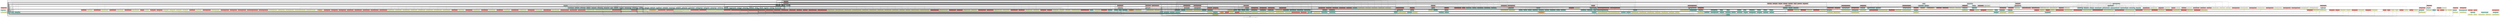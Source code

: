 digraph dependencies { node [shape="rect", style="filled", colorscheme=set312]; ranksep=0.4; compound=false; remincross=true; splines=true; splines=ortho; rankdir=LR; rankdir=TB; rankdir=BT; label=<<table BORDER="0"> <tr> <td colspan="5" align="center"><b>Legend</b></td> </tr> <tr> <td> <table BORDER="0"> <tr> <td bgcolor="#ffffb3" width="20"></td> <td>  Declarations</td> </tr> </table> </td> <td> <table BORDER="0"> <tr> <td bgcolor="#8dd3c7" width="20"></td> <td>  Module</td> </tr> </table> </td> <td> <table BORDER="0"> <tr> <td bgcolor="#80b1d3" width="20"></td> <td>  Bootstrap</td> </tr> </table> </td> <td> <table BORDER="0"> <tr> <td bgcolor="#fdb462" width="20"></td> <td>  Providers</td> </tr> </table> </td> <td> <table BORDER="0"> <tr> <td bgcolor="#fb8072" width="20"></td> <td>  Exports</td> </tr> </table> </td> </tr></table>>; ratio=compress; fontname="sans-serif";  subgraph "cluster_ActiveFacetsModule" { label=""; style="dotted";node [shape="folder", fillcolor=1]; subgraph cluster_ActiveFacetsModule_declarations { style="solid";node [style="filled", shape="rect"]; node [fillcolor=2]; "ActiveFacetsComponent"; }  "ActiveFacetsComponent" -> "ActiveFacetsModule" [style="solid", lhead="cluster_ActiveFacetsModule" ltail="cluster_ActiveFacetsModule_declarations"]; subgraph "cluster_ActiveFacetsModule_ActiveFacetsComponent_providers" { style="solid";  }    subgraph cluster_ActiveFacetsModule_imports { style="solid"; node [style="filled", fillcolor=1, shape="rect"];    "I18nModule" [label="I18nModule", shape="folder"];    "IconModule" [label="IconModule", shape="folder"];    "KeyboardFocusModule" [label="KeyboardFocusModule", shape="folder"];   }    "I18nModule" -> "ActiveFacetsModule" [lhead="cluster_ActiveFacetsModule", ltail="cluster_ActiveFacetsModule_imports"];    "IconModule" -> "ActiveFacetsModule" [lhead="cluster_ActiveFacetsModule", ltail="cluster_ActiveFacetsModule_imports"];    "KeyboardFocusModule" -> "ActiveFacetsModule" [lhead="cluster_ActiveFacetsModule", ltail="cluster_ActiveFacetsModule_imports"];     subgraph cluster_ActiveFacetsModule_exports { style="solid";node [style="filled", fillcolor=4, shape="rect"];"ActiveFacetsComponent " [label="ActiveFacetsComponent ", shape="rect"]}  "ActiveFacetsModule" -> "ActiveFacetsComponent " [style="dashed", ltail="cluster_ActiveFacetsModule" lhead="cluster_ActiveFacetsModule_exports"];    subgraph cluster_ActiveFacetsModule_bootstrap { style="solid"; node [style="filled", fillcolor=5, shape="rect"];  }    subgraph cluster_ActiveFacetsModule_providers { style="solid"; node [style="filled", fillcolor=6, shape="rect"];   }     }  subgraph "cluster_AddressBookModule" { label=""; style="dotted";node [shape="folder", fillcolor=1]; subgraph cluster_AddressBookModule_declarations { style="solid";node [style="filled", shape="rect"]; node [fillcolor=2]; "AddressBookComponent"; }  "AddressBookComponent" -> "AddressBookModule" [style="solid", lhead="cluster_AddressBookModule" ltail="cluster_AddressBookModule_declarations"]; subgraph "cluster_AddressBookModule_AddressBookComponent_providers" { style="solid";  }    subgraph cluster_AddressBookModule_imports { style="solid"; node [style="filled", fillcolor=1, shape="rect"];    "AddressFormModule" [label="AddressFormModule", shape="folder"];    "CardModule" [label="CardModule", shape="folder"];    "I18nModule" [label="I18nModule", shape="folder"];    "SpinnerModule" [label="SpinnerModule", shape="folder"];   }    "AddressFormModule" -> "AddressBookModule" [lhead="cluster_AddressBookModule", ltail="cluster_AddressBookModule_imports"];    "CardModule" -> "AddressBookModule" [lhead="cluster_AddressBookModule", ltail="cluster_AddressBookModule_imports"];    "I18nModule" -> "AddressBookModule" [lhead="cluster_AddressBookModule", ltail="cluster_AddressBookModule_imports"];    "SpinnerModule" -> "AddressBookModule" [lhead="cluster_AddressBookModule", ltail="cluster_AddressBookModule_imports"];     subgraph cluster_AddressBookModule_exports { style="solid";node [style="filled", fillcolor=4, shape="rect"];"AddressBookComponent " [label="AddressBookComponent ", shape="rect"]}  "AddressBookModule" -> "AddressBookComponent " [style="dashed", ltail="cluster_AddressBookModule" lhead="cluster_AddressBookModule_exports"];    subgraph cluster_AddressBookModule_bootstrap { style="solid"; node [style="filled", fillcolor=5, shape="rect"];  }    subgraph cluster_AddressBookModule_providers { style="solid"; node [style="filled", fillcolor=6, shape="rect"];    "UserAddressService" [label="UserAddressService", shape="oval"];   }    "UserAddressService" -> "AddressBookModule" [lhead="cluster_AddressBookModule", ltail="cluster_AddressBookModule_providers"];     }  subgraph "cluster_AddressFormModule" { label=""; style="dotted";node [shape="folder", fillcolor=1]; subgraph cluster_AddressFormModule_declarations { style="solid";node [style="filled", shape="rect"]; node [fillcolor=2]; "AddressFormComponent"; node [fillcolor=2]; "SuggestedAddressDialogComponent"; }  "AddressFormComponent" -> "AddressFormModule" [style="solid", lhead="cluster_AddressFormModule" ltail="cluster_AddressFormModule_declarations"]; subgraph "cluster_AddressFormModule_AddressFormComponent_providers" { style="solid";  }  "SuggestedAddressDialogComponent" -> "AddressFormModule" [style="solid", lhead="cluster_AddressFormModule" ltail="cluster_AddressFormModule_declarations"]; subgraph "cluster_AddressFormModule_SuggestedAddressDialogComponent_providers" { style="solid";  }    subgraph cluster_AddressFormModule_imports { style="solid"; node [style="filled", fillcolor=1, shape="rect"];    "FormErrorsModule" [label="FormErrorsModule", shape="folder"];    "I18nModule" [label="I18nModule", shape="folder"];    "IconModule" [label="IconModule", shape="folder"];   }    "FormErrorsModule" -> "AddressFormModule" [lhead="cluster_AddressFormModule", ltail="cluster_AddressFormModule_imports"];    "I18nModule" -> "AddressFormModule" [lhead="cluster_AddressFormModule", ltail="cluster_AddressFormModule_imports"];    "IconModule" -> "AddressFormModule" [lhead="cluster_AddressFormModule", ltail="cluster_AddressFormModule_imports"];     subgraph cluster_AddressFormModule_exports { style="solid";node [style="filled", fillcolor=4, shape="rect"];"AddressFormComponent " [label="AddressFormComponent ", shape="rect"]"SuggestedAddressDialogComponent " [label="SuggestedAddressDialogComponent ", shape="rect"]}  "AddressFormModule" -> "AddressFormComponent " [style="dashed", ltail="cluster_AddressFormModule" lhead="cluster_AddressFormModule_exports"];  "AddressFormModule" -> "SuggestedAddressDialogComponent " [style="dashed", ltail="cluster_AddressFormModule" lhead="cluster_AddressFormModule_exports"];    subgraph cluster_AddressFormModule_bootstrap { style="solid"; node [style="filled", fillcolor=5, shape="rect"];  }    subgraph cluster_AddressFormModule_providers { style="solid"; node [style="filled", fillcolor=6, shape="rect"];   }     }  subgraph "cluster_AddToCartModule" { label=""; style="dotted";node [shape="folder", fillcolor=1]; subgraph cluster_AddToCartModule_declarations { style="solid";node [style="filled", shape="rect"]; node [fillcolor=2]; "AddToCartComponent"; node [fillcolor=2]; "AddedToCartDialogComponent"; }  "AddToCartComponent" -> "AddToCartModule" [style="solid", lhead="cluster_AddToCartModule" ltail="cluster_AddToCartModule_declarations"]; subgraph "cluster_AddToCartModule_AddToCartComponent_providers" { style="solid";  }  "AddedToCartDialogComponent" -> "AddToCartModule" [style="solid", lhead="cluster_AddToCartModule" ltail="cluster_AddToCartModule_declarations"]; subgraph "cluster_AddToCartModule_AddedToCartDialogComponent_providers" { style="solid";  }    subgraph cluster_AddToCartModule_imports { style="solid"; node [style="filled", fillcolor=1, shape="rect"];    "CartSharedModule" [label="CartSharedModule", shape="folder"];    "FeaturesConfigModule" [label="FeaturesConfigModule", shape="folder"];    "I18nModule" [label="I18nModule", shape="folder"];    "IconModule" [label="IconModule", shape="folder"];    "ItemCounterModule" [label="ItemCounterModule", shape="folder"];    "KeyboardFocusModule" [label="KeyboardFocusModule", shape="folder"];    "PromotionsModule" [label="PromotionsModule", shape="folder"];    "SpinnerModule" [label="SpinnerModule", shape="folder"];    "UrlModule" [label="UrlModule", shape="folder"];   }    "CartSharedModule" -> "AddToCartModule" [lhead="cluster_AddToCartModule", ltail="cluster_AddToCartModule_imports"];    "FeaturesConfigModule" -> "AddToCartModule" [lhead="cluster_AddToCartModule", ltail="cluster_AddToCartModule_imports"];    "I18nModule" -> "AddToCartModule" [lhead="cluster_AddToCartModule", ltail="cluster_AddToCartModule_imports"];    "IconModule" -> "AddToCartModule" [lhead="cluster_AddToCartModule", ltail="cluster_AddToCartModule_imports"];    "ItemCounterModule" -> "AddToCartModule" [lhead="cluster_AddToCartModule", ltail="cluster_AddToCartModule_imports"];    "KeyboardFocusModule" -> "AddToCartModule" [lhead="cluster_AddToCartModule", ltail="cluster_AddToCartModule_imports"];    "PromotionsModule" -> "AddToCartModule" [lhead="cluster_AddToCartModule", ltail="cluster_AddToCartModule_imports"];    "SpinnerModule" -> "AddToCartModule" [lhead="cluster_AddToCartModule", ltail="cluster_AddToCartModule_imports"];    "UrlModule" -> "AddToCartModule" [lhead="cluster_AddToCartModule", ltail="cluster_AddToCartModule_imports"];     subgraph cluster_AddToCartModule_exports { style="solid";node [style="filled", fillcolor=4, shape="rect"];"AddToCartComponent " [label="AddToCartComponent ", shape="rect"]"AddedToCartDialogComponent " [label="AddedToCartDialogComponent ", shape="rect"]}  "AddToCartModule" -> "AddToCartComponent " [style="dashed", ltail="cluster_AddToCartModule" lhead="cluster_AddToCartModule_exports"];  "AddToCartModule" -> "AddedToCartDialogComponent " [style="dashed", ltail="cluster_AddToCartModule" lhead="cluster_AddToCartModule_exports"];    subgraph cluster_AddToCartModule_bootstrap { style="solid"; node [style="filled", fillcolor=5, shape="rect"];  }    subgraph cluster_AddToCartModule_providers { style="solid"; node [style="filled", fillcolor=6, shape="rect"];   }     }  subgraph "cluster_AddToWishListModule" { label=""; style="dotted";node [shape="folder", fillcolor=1]; subgraph cluster_AddToWishListModule_declarations { style="solid";node [style="filled", shape="rect"]; node [fillcolor=2]; "AddToWishListComponent"; }  "AddToWishListComponent" -> "AddToWishListModule" [style="solid", lhead="cluster_AddToWishListModule" ltail="cluster_AddToWishListModule_declarations"]; subgraph "cluster_AddToWishListModule_AddToWishListComponent_providers" { style="solid";  }    subgraph cluster_AddToWishListModule_imports { style="solid"; node [style="filled", fillcolor=1, shape="rect"];    "I18nModule" [label="I18nModule", shape="folder"];    "IconModule" [label="IconModule", shape="folder"];    "UrlModule" [label="UrlModule", shape="folder"];   }    "I18nModule" -> "AddToWishListModule" [lhead="cluster_AddToWishListModule", ltail="cluster_AddToWishListModule_imports"];    "IconModule" -> "AddToWishListModule" [lhead="cluster_AddToWishListModule", ltail="cluster_AddToWishListModule_imports"];    "UrlModule" -> "AddToWishListModule" [lhead="cluster_AddToWishListModule", ltail="cluster_AddToWishListModule_imports"];     subgraph cluster_AddToWishListModule_exports { style="solid";node [style="filled", fillcolor=4, shape="rect"];"AddToWishListComponent " [label="AddToWishListComponent ", shape="rect"]}  "AddToWishListModule" -> "AddToWishListComponent " [style="dashed", ltail="cluster_AddToWishListModule" lhead="cluster_AddToWishListModule_exports"];    subgraph cluster_AddToWishListModule_bootstrap { style="solid"; node [style="filled", fillcolor=5, shape="rect"];  }    subgraph cluster_AddToWishListModule_providers { style="solid"; node [style="filled", fillcolor=6, shape="rect"];   }     }  subgraph "cluster_AmendOrderActionsModule" { label=""; style="dotted";node [shape="folder", fillcolor=1]; subgraph cluster_AmendOrderActionsModule_declarations { style="solid";node [style="filled", shape="rect"]; node [fillcolor=2]; "AmendOrderActionsComponent"; }  "AmendOrderActionsComponent" -> "AmendOrderActionsModule" [style="solid", lhead="cluster_AmendOrderActionsModule" ltail="cluster_AmendOrderActionsModule_declarations"]; subgraph "cluster_AmendOrderActionsModule_AmendOrderActionsComponent_providers" { style="solid";  }    subgraph cluster_AmendOrderActionsModule_imports { style="solid"; node [style="filled", fillcolor=1, shape="rect"];    "I18nModule" [label="I18nModule", shape="folder"];    "UrlModule" [label="UrlModule", shape="folder"];   }    "I18nModule" -> "AmendOrderActionsModule" [lhead="cluster_AmendOrderActionsModule", ltail="cluster_AmendOrderActionsModule_imports"];    "UrlModule" -> "AmendOrderActionsModule" [lhead="cluster_AmendOrderActionsModule", ltail="cluster_AmendOrderActionsModule_imports"];     subgraph cluster_AmendOrderActionsModule_exports { style="solid";node [style="filled", fillcolor=4, shape="rect"];"AmendOrderActionsComponent " [label="AmendOrderActionsComponent ", shape="rect"]}  "AmendOrderActionsModule" -> "AmendOrderActionsComponent " [style="dashed", ltail="cluster_AmendOrderActionsModule" lhead="cluster_AmendOrderActionsModule_exports"];    subgraph cluster_AmendOrderActionsModule_bootstrap { style="solid"; node [style="filled", fillcolor=5, shape="rect"];  }    subgraph cluster_AmendOrderActionsModule_providers { style="solid"; node [style="filled", fillcolor=6, shape="rect"];   }     }  subgraph "cluster_AmendOrderItemsModule" { label=""; style="dotted";node [shape="folder", fillcolor=1]; subgraph cluster_AmendOrderItemsModule_declarations { style="solid";node [style="filled", shape="rect"]; node [fillcolor=2]; "CancelOrReturnItemsComponent"; }  "CancelOrReturnItemsComponent" -> "AmendOrderItemsModule" [style="solid", lhead="cluster_AmendOrderItemsModule" ltail="cluster_AmendOrderItemsModule_declarations"]; subgraph "cluster_AmendOrderItemsModule_CancelOrReturnItemsComponent_providers" { style="solid";  }    subgraph cluster_AmendOrderItemsModule_imports { style="solid"; node [style="filled", fillcolor=1, shape="rect"];    "FeaturesConfigModule" [label="FeaturesConfigModule", shape="folder"];    "FormErrorsModule" [label="FormErrorsModule", shape="folder"];    "I18nModule" [label="I18nModule", shape="folder"];    "ItemCounterModule" [label="ItemCounterModule", shape="folder"];    "MediaModule" [label="MediaModule", shape="folder"];   }    "FeaturesConfigModule" -> "AmendOrderItemsModule" [lhead="cluster_AmendOrderItemsModule", ltail="cluster_AmendOrderItemsModule_imports"];    "FormErrorsModule" -> "AmendOrderItemsModule" [lhead="cluster_AmendOrderItemsModule", ltail="cluster_AmendOrderItemsModule_imports"];    "I18nModule" -> "AmendOrderItemsModule" [lhead="cluster_AmendOrderItemsModule", ltail="cluster_AmendOrderItemsModule_imports"];    "ItemCounterModule" -> "AmendOrderItemsModule" [lhead="cluster_AmendOrderItemsModule", ltail="cluster_AmendOrderItemsModule_imports"];    "MediaModule" -> "AmendOrderItemsModule" [lhead="cluster_AmendOrderItemsModule", ltail="cluster_AmendOrderItemsModule_imports"];     subgraph cluster_AmendOrderItemsModule_exports { style="solid";node [style="filled", fillcolor=4, shape="rect"];"CancelOrReturnItemsComponent " [label="CancelOrReturnItemsComponent ", shape="rect"]}  "AmendOrderItemsModule" -> "CancelOrReturnItemsComponent " [style="dashed", ltail="cluster_AmendOrderItemsModule" lhead="cluster_AmendOrderItemsModule_exports"];    subgraph cluster_AmendOrderItemsModule_bootstrap { style="solid"; node [style="filled", fillcolor=5, shape="rect"];  }    subgraph cluster_AmendOrderItemsModule_providers { style="solid"; node [style="filled", fillcolor=6, shape="rect"];   }     }  subgraph "cluster_AmendOrderModule" { label=""; style="dotted";node [shape="folder", fillcolor=1]; subgraph cluster_AmendOrderModule_declarations { style="solid";node [style="filled", shape="rect"]; }    subgraph cluster_AmendOrderModule_imports { style="solid"; node [style="filled", fillcolor=1, shape="rect"];   }     subgraph cluster_AmendOrderModule_exports { style="solid";node [style="filled", fillcolor=4, shape="rect"];}    subgraph cluster_AmendOrderModule_bootstrap { style="solid"; node [style="filled", fillcolor=5, shape="rect"];  }    subgraph cluster_AmendOrderModule_providers { style="solid"; node [style="filled", fillcolor=6, shape="rect"];   }     }  subgraph "cluster_AnonymousConsentManagementBannerModule" { label=""; style="dotted";node [shape="folder", fillcolor=1]; subgraph cluster_AnonymousConsentManagementBannerModule_declarations { style="solid";node [style="filled", shape="rect"]; node [fillcolor=2]; "AnonymousConsentManagementBannerComponent"; node [fillcolor=2]; "AnonymousConsentOpenDialogComponent"; }  "AnonymousConsentManagementBannerComponent" -> "AnonymousConsentManagementBannerModule" [style="solid", lhead="cluster_AnonymousConsentManagementBannerModule" ltail="cluster_AnonymousConsentManagementBannerModule_declarations"]; subgraph "cluster_AnonymousConsentManagementBannerModule_AnonymousConsentManagementBannerComponent_providers" { style="solid";  }  "AnonymousConsentOpenDialogComponent" -> "AnonymousConsentManagementBannerModule" [style="solid", lhead="cluster_AnonymousConsentManagementBannerModule" ltail="cluster_AnonymousConsentManagementBannerModule_declarations"]; subgraph "cluster_AnonymousConsentManagementBannerModule_AnonymousConsentOpenDialogComponent_providers" { style="solid";  }    subgraph cluster_AnonymousConsentManagementBannerModule_imports { style="solid"; node [style="filled", fillcolor=1, shape="rect"];    "FeaturesConfigModule" [label="FeaturesConfigModule", shape="folder"];    "I18nModule" [label="I18nModule", shape="folder"];    "KeyboardFocusModule" [label="KeyboardFocusModule", shape="folder"];   }    "FeaturesConfigModule" -> "AnonymousConsentManagementBannerModule" [lhead="cluster_AnonymousConsentManagementBannerModule", ltail="cluster_AnonymousConsentManagementBannerModule_imports"];    "I18nModule" -> "AnonymousConsentManagementBannerModule" [lhead="cluster_AnonymousConsentManagementBannerModule", ltail="cluster_AnonymousConsentManagementBannerModule_imports"];    "KeyboardFocusModule" -> "AnonymousConsentManagementBannerModule" [lhead="cluster_AnonymousConsentManagementBannerModule", ltail="cluster_AnonymousConsentManagementBannerModule_imports"];     subgraph cluster_AnonymousConsentManagementBannerModule_exports { style="solid";node [style="filled", fillcolor=4, shape="rect"];"AnonymousConsentManagementBannerComponent " [label="AnonymousConsentManagementBannerComponent ", shape="rect"]"AnonymousConsentOpenDialogComponent " [label="AnonymousConsentOpenDialogComponent ", shape="rect"]}  "AnonymousConsentManagementBannerModule" -> "AnonymousConsentManagementBannerComponent " [style="dashed", ltail="cluster_AnonymousConsentManagementBannerModule" lhead="cluster_AnonymousConsentManagementBannerModule_exports"];  "AnonymousConsentManagementBannerModule" -> "AnonymousConsentOpenDialogComponent " [style="dashed", ltail="cluster_AnonymousConsentManagementBannerModule" lhead="cluster_AnonymousConsentManagementBannerModule_exports"];    subgraph cluster_AnonymousConsentManagementBannerModule_bootstrap { style="solid"; node [style="filled", fillcolor=5, shape="rect"];  }    subgraph cluster_AnonymousConsentManagementBannerModule_providers { style="solid"; node [style="filled", fillcolor=6, shape="rect"];   }     }  subgraph "cluster_AnonymousConsentsDialogModule" { label=""; style="dotted";node [shape="folder", fillcolor=1]; subgraph cluster_AnonymousConsentsDialogModule_declarations { style="solid";node [style="filled", shape="rect"]; node [fillcolor=2]; "AnonymousConsentDialogComponent"; }  "AnonymousConsentDialogComponent" -> "AnonymousConsentsDialogModule" [style="solid", lhead="cluster_AnonymousConsentsDialogModule" ltail="cluster_AnonymousConsentsDialogModule_declarations"]; subgraph "cluster_AnonymousConsentsDialogModule_AnonymousConsentDialogComponent_providers" { style="solid";  }    subgraph cluster_AnonymousConsentsDialogModule_imports { style="solid"; node [style="filled", fillcolor=1, shape="rect"];    "ConsentManagementModule" [label="ConsentManagementModule", shape="folder"];    "I18nModule" [label="I18nModule", shape="folder"];    "IconModule" [label="IconModule", shape="folder"];    "KeyboardFocusModule" [label="KeyboardFocusModule", shape="folder"];    "SpinnerModule" [label="SpinnerModule", shape="folder"];   }    "ConsentManagementModule" -> "AnonymousConsentsDialogModule" [lhead="cluster_AnonymousConsentsDialogModule", ltail="cluster_AnonymousConsentsDialogModule_imports"];    "I18nModule" -> "AnonymousConsentsDialogModule" [lhead="cluster_AnonymousConsentsDialogModule", ltail="cluster_AnonymousConsentsDialogModule_imports"];    "IconModule" -> "AnonymousConsentsDialogModule" [lhead="cluster_AnonymousConsentsDialogModule", ltail="cluster_AnonymousConsentsDialogModule_imports"];    "KeyboardFocusModule" -> "AnonymousConsentsDialogModule" [lhead="cluster_AnonymousConsentsDialogModule", ltail="cluster_AnonymousConsentsDialogModule_imports"];    "SpinnerModule" -> "AnonymousConsentsDialogModule" [lhead="cluster_AnonymousConsentsDialogModule", ltail="cluster_AnonymousConsentsDialogModule_imports"];     subgraph cluster_AnonymousConsentsDialogModule_exports { style="solid";node [style="filled", fillcolor=4, shape="rect"];"AnonymousConsentDialogComponent " [label="AnonymousConsentDialogComponent ", shape="rect"]}  "AnonymousConsentsDialogModule" -> "AnonymousConsentDialogComponent " [style="dashed", ltail="cluster_AnonymousConsentsDialogModule" lhead="cluster_AnonymousConsentsDialogModule_exports"];    subgraph cluster_AnonymousConsentsDialogModule_bootstrap { style="solid"; node [style="filled", fillcolor=5, shape="rect"];  }    subgraph cluster_AnonymousConsentsDialogModule_providers { style="solid"; node [style="filled", fillcolor=6, shape="rect"];   }     }  subgraph "cluster_AnonymousConsentsModule" { label=""; style="dotted";node [shape="folder", fillcolor=1]; subgraph cluster_AnonymousConsentsModule_declarations { style="solid";node [style="filled", shape="rect"]; }    subgraph cluster_AnonymousConsentsModule_imports { style="solid"; node [style="filled", fillcolor=1, shape="rect"];    "AnonymousConsentsStoreModule" [label="AnonymousConsentsStoreModule", shape="folder"];   }    "AnonymousConsentsStoreModule" -> "AnonymousConsentsModule" [lhead="cluster_AnonymousConsentsModule", ltail="cluster_AnonymousConsentsModule_imports"];     subgraph cluster_AnonymousConsentsModule_exports { style="solid";node [style="filled", fillcolor=4, shape="rect"];}    subgraph cluster_AnonymousConsentsModule_bootstrap { style="solid"; node [style="filled", fillcolor=5, shape="rect"];  }    subgraph cluster_AnonymousConsentsModule_providers { style="solid"; node [style="filled", fillcolor=6, shape="rect"];   }     }  subgraph "cluster_AnonymousConsentsStoreModule" { label=""; style="dotted";node [shape="folder", fillcolor=1]; subgraph cluster_AnonymousConsentsStoreModule_declarations { style="solid";node [style="filled", shape="rect"]; }    subgraph cluster_AnonymousConsentsStoreModule_imports { style="solid"; node [style="filled", fillcolor=1, shape="rect"];    "StateModule" [label="StateModule", shape="folder"];   }    "StateModule" -> "AnonymousConsentsStoreModule" [lhead="cluster_AnonymousConsentsStoreModule", ltail="cluster_AnonymousConsentsStoreModule_imports"];     subgraph cluster_AnonymousConsentsStoreModule_exports { style="solid";node [style="filled", fillcolor=4, shape="rect"];}    subgraph cluster_AnonymousConsentsStoreModule_bootstrap { style="solid"; node [style="filled", fillcolor=5, shape="rect"];  }    subgraph cluster_AnonymousConsentsStoreModule_providers { style="solid"; node [style="filled", fillcolor=6, shape="rect"];   }     }  subgraph "cluster_AsmLoaderModule" { label=""; style="dotted";node [shape="folder", fillcolor=1]; subgraph cluster_AsmLoaderModule_declarations { style="solid";node [style="filled", shape="rect"]; }    subgraph cluster_AsmLoaderModule_imports { style="solid"; node [style="filled", fillcolor=1, shape="rect"];   }     subgraph cluster_AsmLoaderModule_exports { style="solid";node [style="filled", fillcolor=4, shape="rect"];}    subgraph cluster_AsmLoaderModule_bootstrap { style="solid"; node [style="filled", fillcolor=5, shape="rect"];  }    subgraph cluster_AsmLoaderModule_providers { style="solid"; node [style="filled", fillcolor=6, shape="rect"];   }     }  subgraph "cluster_AsmModule" { label=""; style="dotted";node [shape="folder", fillcolor=1]; subgraph cluster_AsmModule_declarations { style="solid";node [style="filled", shape="rect"]; }    subgraph cluster_AsmModule_imports { style="solid"; node [style="filled", fillcolor=1, shape="rect"];    "AsmStoreModule" [label="AsmStoreModule", shape="folder"];   }    "AsmStoreModule" -> "AsmModule" [lhead="cluster_AsmModule", ltail="cluster_AsmModule_imports"];     subgraph cluster_AsmModule_exports { style="solid";node [style="filled", fillcolor=4, shape="rect"];}    subgraph cluster_AsmModule_bootstrap { style="solid"; node [style="filled", fillcolor=5, shape="rect"];  }    subgraph cluster_AsmModule_providers { style="solid"; node [style="filled", fillcolor=6, shape="rect"];   }     }  subgraph "cluster_AsmModule" { label=""; style="dotted";node [shape="folder", fillcolor=1]; subgraph cluster_AsmModule_declarations { style="solid";node [style="filled", shape="rect"]; node [fillcolor=2]; "AsmMainUiComponent"; node [fillcolor=2]; "AsmSessionTimerComponent"; node [fillcolor=2]; "AsmToggleUiComponent"; node [fillcolor=2]; "CSAgentLoginFormComponent"; node [fillcolor=2]; "CustomerEmulationComponent"; node [fillcolor=2]; "CustomerSelectionComponent"; node [fillcolor=2]; "FormatTimerPipe"; }  "AsmMainUiComponent" -> "AsmModule" [style="solid", lhead="cluster_AsmModule" ltail="cluster_AsmModule_declarations"]; subgraph "cluster_AsmModule_AsmMainUiComponent_providers" { style="solid";  }  "AsmSessionTimerComponent" -> "AsmModule" [style="solid", lhead="cluster_AsmModule" ltail="cluster_AsmModule_declarations"]; subgraph "cluster_AsmModule_AsmSessionTimerComponent_providers" { style="solid";  }  "AsmToggleUiComponent" -> "AsmModule" [style="solid", lhead="cluster_AsmModule" ltail="cluster_AsmModule_declarations"]; subgraph "cluster_AsmModule_AsmToggleUiComponent_providers" { style="solid";  }  "CSAgentLoginFormComponent" -> "AsmModule" [style="solid", lhead="cluster_AsmModule" ltail="cluster_AsmModule_declarations"]; subgraph "cluster_AsmModule_CSAgentLoginFormComponent_providers" { style="solid";  }  "CustomerEmulationComponent" -> "AsmModule" [style="solid", lhead="cluster_AsmModule" ltail="cluster_AsmModule_declarations"]; subgraph "cluster_AsmModule_CustomerEmulationComponent_providers" { style="solid";  }  "CustomerSelectionComponent" -> "AsmModule" [style="solid", lhead="cluster_AsmModule" ltail="cluster_AsmModule_declarations"]; subgraph "cluster_AsmModule_CustomerSelectionComponent_providers" { style="solid";  }  "FormatTimerPipe" -> "AsmModule" [style="solid", lhead="cluster_AsmModule" ltail="cluster_AsmModule_declarations"]; subgraph "cluster_AsmModule_FormatTimerPipe_providers" { style="solid";  }    subgraph cluster_AsmModule_imports { style="solid"; node [style="filled", fillcolor=1, shape="rect"];    "AsmLoaderModule" [label="AsmLoaderModule", shape="folder"];    "FormErrorsModule" [label="FormErrorsModule", shape="folder"];    "I18nModule" [label="I18nModule", shape="folder"];   }    "AsmLoaderModule" -> "AsmModule" [lhead="cluster_AsmModule", ltail="cluster_AsmModule_imports"];    "FormErrorsModule" -> "AsmModule" [lhead="cluster_AsmModule", ltail="cluster_AsmModule_imports"];    "I18nModule" -> "AsmModule" [lhead="cluster_AsmModule", ltail="cluster_AsmModule_imports"];     subgraph cluster_AsmModule_exports { style="solid";node [style="filled", fillcolor=4, shape="rect"];}    subgraph cluster_AsmModule_bootstrap { style="solid"; node [style="filled", fillcolor=5, shape="rect"];  }    subgraph cluster_AsmModule_providers { style="solid"; node [style="filled", fillcolor=6, shape="rect"];   }     }  subgraph "cluster_AsmOccModule" { label=""; style="dotted";node [shape="folder", fillcolor=1]; subgraph cluster_AsmOccModule_declarations { style="solid";node [style="filled", shape="rect"]; }    subgraph cluster_AsmOccModule_imports { style="solid"; node [style="filled", fillcolor=1, shape="rect"];   }     subgraph cluster_AsmOccModule_exports { style="solid";node [style="filled", fillcolor=4, shape="rect"];}    subgraph cluster_AsmOccModule_bootstrap { style="solid"; node [style="filled", fillcolor=5, shape="rect"];  }    subgraph cluster_AsmOccModule_providers { style="solid"; node [style="filled", fillcolor=6, shape="rect"];   }     }  subgraph "cluster_AsmStoreModule" { label=""; style="dotted";node [shape="folder", fillcolor=1]; subgraph cluster_AsmStoreModule_declarations { style="solid";node [style="filled", shape="rect"]; }    subgraph cluster_AsmStoreModule_imports { style="solid"; node [style="filled", fillcolor=1, shape="rect"];    "StateModule" [label="StateModule", shape="folder"];   }    "StateModule" -> "AsmStoreModule" [lhead="cluster_AsmStoreModule", ltail="cluster_AsmStoreModule_imports"];     subgraph cluster_AsmStoreModule_exports { style="solid";node [style="filled", fillcolor=4, shape="rect"];}    subgraph cluster_AsmStoreModule_bootstrap { style="solid"; node [style="filled", fillcolor=5, shape="rect"];  }    subgraph cluster_AsmStoreModule_providers { style="solid"; node [style="filled", fillcolor=6, shape="rect"];   }     }  subgraph "cluster_AttributesModule" { label=""; style="dotted";node [shape="folder", fillcolor=1]; subgraph cluster_AttributesModule_declarations { style="solid";node [style="filled", shape="rect"]; node [fillcolor=2]; "AttributesDirective"; }  "AttributesDirective" -> "AttributesModule" [style="solid", lhead="cluster_AttributesModule" ltail="cluster_AttributesModule_declarations"]; subgraph "cluster_AttributesModule_AttributesDirective_providers" { style="solid";  }    subgraph cluster_AttributesModule_imports { style="solid"; node [style="filled", fillcolor=1, shape="rect"];   }     subgraph cluster_AttributesModule_exports { style="solid";node [style="filled", fillcolor=4, shape="rect"];"AttributesDirective " [label="AttributesDirective ", shape="rect"]}  "AttributesModule" -> "AttributesDirective " [style="dashed", ltail="cluster_AttributesModule" lhead="cluster_AttributesModule_exports"];    subgraph cluster_AttributesModule_bootstrap { style="solid"; node [style="filled", fillcolor=5, shape="rect"];  }    subgraph cluster_AttributesModule_providers { style="solid"; node [style="filled", fillcolor=6, shape="rect"];   }     }  subgraph "cluster_AuthModule" { label=""; style="dotted";node [shape="folder", fillcolor=1]; subgraph cluster_AuthModule_declarations { style="solid";node [style="filled", shape="rect"]; }    subgraph cluster_AuthModule_imports { style="solid"; node [style="filled", fillcolor=1, shape="rect"];    "AuthStoreModule" [label="AuthStoreModule", shape="folder"];   }    "AuthStoreModule" -> "AuthModule" [lhead="cluster_AuthModule", ltail="cluster_AuthModule_imports"];     subgraph cluster_AuthModule_exports { style="solid";node [style="filled", fillcolor=4, shape="rect"];}    subgraph cluster_AuthModule_bootstrap { style="solid"; node [style="filled", fillcolor=5, shape="rect"];  }    subgraph cluster_AuthModule_providers { style="solid"; node [style="filled", fillcolor=6, shape="rect"];   }     }  subgraph "cluster_AuthStoreModule" { label=""; style="dotted";node [shape="folder", fillcolor=1]; subgraph cluster_AuthStoreModule_declarations { style="solid";node [style="filled", shape="rect"]; }    subgraph cluster_AuthStoreModule_imports { style="solid"; node [style="filled", fillcolor=1, shape="rect"];    "StateModule" [label="StateModule", shape="folder"];   }    "StateModule" -> "AuthStoreModule" [lhead="cluster_AuthStoreModule", ltail="cluster_AuthStoreModule_imports"];     subgraph cluster_AuthStoreModule_exports { style="solid";node [style="filled", fillcolor=4, shape="rect"];}    subgraph cluster_AuthStoreModule_bootstrap { style="solid"; node [style="filled", fillcolor=5, shape="rect"];  }    subgraph cluster_AuthStoreModule_providers { style="solid"; node [style="filled", fillcolor=6, shape="rect"];   }     }  subgraph "cluster_B2cStorefrontModule" { label=""; style="dotted";node [shape="folder", fillcolor=1]; subgraph cluster_B2cStorefrontModule_declarations { style="solid";node [style="filled", shape="rect"]; }    subgraph cluster_B2cStorefrontModule_imports { style="solid"; node [style="filled", fillcolor=1, shape="rect"];    "CmsLibModule" [label="CmsLibModule", shape="folder"];    "StorefrontModule" [label="StorefrontModule", shape="folder"];   }    "CmsLibModule" -> "B2cStorefrontModule" [lhead="cluster_B2cStorefrontModule", ltail="cluster_B2cStorefrontModule_imports"];    "StorefrontModule" -> "B2cStorefrontModule" [lhead="cluster_B2cStorefrontModule", ltail="cluster_B2cStorefrontModule_imports"];     subgraph cluster_B2cStorefrontModule_exports { style="solid";node [style="filled", fillcolor=4, shape="rect"];"StorefrontModule " [label="StorefrontModule ", shape="rect"]}  "B2cStorefrontModule" -> "StorefrontModule " [style="dashed", ltail="cluster_B2cStorefrontModule" lhead="cluster_B2cStorefrontModule_exports"];    subgraph cluster_B2cStorefrontModule_bootstrap { style="solid"; node [style="filled", fillcolor=5, shape="rect"];  }    subgraph cluster_B2cStorefrontModule_providers { style="solid"; node [style="filled", fillcolor=6, shape="rect"];   }     }  subgraph "cluster_BannerCarouselModule" { label=""; style="dotted";node [shape="folder", fillcolor=1]; subgraph cluster_BannerCarouselModule_declarations { style="solid";node [style="filled", shape="rect"]; node [fillcolor=2]; "BannerCarouselComponent"; }  "BannerCarouselComponent" -> "BannerCarouselModule" [style="solid", lhead="cluster_BannerCarouselModule" ltail="cluster_BannerCarouselModule_declarations"]; subgraph "cluster_BannerCarouselModule_BannerCarouselComponent_providers" { style="solid";  }    subgraph cluster_BannerCarouselModule_imports { style="solid"; node [style="filled", fillcolor=1, shape="rect"];    "CarouselModule" [label="CarouselModule", shape="folder"];    "MediaModule" [label="MediaModule", shape="folder"];   }    "CarouselModule" -> "BannerCarouselModule" [lhead="cluster_BannerCarouselModule", ltail="cluster_BannerCarouselModule_imports"];    "MediaModule" -> "BannerCarouselModule" [lhead="cluster_BannerCarouselModule", ltail="cluster_BannerCarouselModule_imports"];     subgraph cluster_BannerCarouselModule_exports { style="solid";node [style="filled", fillcolor=4, shape="rect"];"BannerCarouselComponent " [label="BannerCarouselComponent ", shape="rect"]}  "BannerCarouselModule" -> "BannerCarouselComponent " [style="dashed", ltail="cluster_BannerCarouselModule" lhead="cluster_BannerCarouselModule_exports"];    subgraph cluster_BannerCarouselModule_bootstrap { style="solid"; node [style="filled", fillcolor=5, shape="rect"];  }    subgraph cluster_BannerCarouselModule_providers { style="solid"; node [style="filled", fillcolor=6, shape="rect"];   }     }  subgraph "cluster_BannerModule" { label=""; style="dotted";node [shape="folder", fillcolor=1]; subgraph cluster_BannerModule_declarations { style="solid";node [style="filled", shape="rect"]; node [fillcolor=2]; "BannerComponent"; }  "BannerComponent" -> "BannerModule" [style="solid", lhead="cluster_BannerModule" ltail="cluster_BannerModule_declarations"]; subgraph "cluster_BannerModule_BannerComponent_providers" { style="solid";  }    subgraph cluster_BannerModule_imports { style="solid"; node [style="filled", fillcolor=1, shape="rect"];    "GenericLinkModule" [label="GenericLinkModule", shape="folder"];    "MediaModule" [label="MediaModule", shape="folder"];   }    "GenericLinkModule" -> "BannerModule" [lhead="cluster_BannerModule", ltail="cluster_BannerModule_imports"];    "MediaModule" -> "BannerModule" [lhead="cluster_BannerModule", ltail="cluster_BannerModule_imports"];     subgraph cluster_BannerModule_exports { style="solid";node [style="filled", fillcolor=4, shape="rect"];"BannerComponent " [label="BannerComponent ", shape="rect"]}  "BannerModule" -> "BannerComponent " [style="dashed", ltail="cluster_BannerModule" lhead="cluster_BannerModule_exports"];    subgraph cluster_BannerModule_bootstrap { style="solid"; node [style="filled", fillcolor=5, shape="rect"];  }    subgraph cluster_BannerModule_providers { style="solid"; node [style="filled", fillcolor=6, shape="rect"];   }     }  subgraph "cluster_BreadcrumbModule" { label=""; style="dotted";node [shape="folder", fillcolor=1]; subgraph cluster_BreadcrumbModule_declarations { style="solid";node [style="filled", shape="rect"]; node [fillcolor=2]; "BreadcrumbComponent"; }  "BreadcrumbComponent" -> "BreadcrumbModule" [style="solid", lhead="cluster_BreadcrumbModule" ltail="cluster_BreadcrumbModule_declarations"]; subgraph "cluster_BreadcrumbModule_BreadcrumbComponent_providers" { style="solid";  }    subgraph cluster_BreadcrumbModule_imports { style="solid"; node [style="filled", fillcolor=1, shape="rect"];    "CmsPageTitleModule" [label="CmsPageTitleModule", shape="folder"];   }    "CmsPageTitleModule" -> "BreadcrumbModule" [lhead="cluster_BreadcrumbModule", ltail="cluster_BreadcrumbModule_imports"];     subgraph cluster_BreadcrumbModule_exports { style="solid";node [style="filled", fillcolor=4, shape="rect"];"BreadcrumbComponent " [label="BreadcrumbComponent ", shape="rect"]}  "BreadcrumbModule" -> "BreadcrumbComponent " [style="dashed", ltail="cluster_BreadcrumbModule" lhead="cluster_BreadcrumbModule_exports"];    subgraph cluster_BreadcrumbModule_bootstrap { style="solid"; node [style="filled", fillcolor=5, shape="rect"];  }    subgraph cluster_BreadcrumbModule_providers { style="solid"; node [style="filled", fillcolor=6, shape="rect"];   }     }  subgraph "cluster_CancelOrderConfirmationModule" { label=""; style="dotted";node [shape="folder", fillcolor=1]; subgraph cluster_CancelOrderConfirmationModule_declarations { style="solid";node [style="filled", shape="rect"]; node [fillcolor=2]; "CancelOrderConfirmationComponent"; }  "CancelOrderConfirmationComponent" -> "CancelOrderConfirmationModule" [style="solid", lhead="cluster_CancelOrderConfirmationModule" ltail="cluster_CancelOrderConfirmationModule_declarations"]; subgraph "cluster_CancelOrderConfirmationModule_CancelOrderConfirmationComponent_providers" { style="solid";  }    subgraph cluster_CancelOrderConfirmationModule_imports { style="solid"; node [style="filled", fillcolor=1, shape="rect"];    "AmendOrderActionsModule" [label="AmendOrderActionsModule", shape="folder"];    "AmendOrderItemsModule" [label="AmendOrderItemsModule", shape="folder"];   }    "AmendOrderActionsModule" -> "CancelOrderConfirmationModule" [lhead="cluster_CancelOrderConfirmationModule", ltail="cluster_CancelOrderConfirmationModule_imports"];    "AmendOrderItemsModule" -> "CancelOrderConfirmationModule" [lhead="cluster_CancelOrderConfirmationModule", ltail="cluster_CancelOrderConfirmationModule_imports"];     subgraph cluster_CancelOrderConfirmationModule_exports { style="solid";node [style="filled", fillcolor=4, shape="rect"];"CancelOrderConfirmationComponent " [label="CancelOrderConfirmationComponent ", shape="rect"]}  "CancelOrderConfirmationModule" -> "CancelOrderConfirmationComponent " [style="dashed", ltail="cluster_CancelOrderConfirmationModule" lhead="cluster_CancelOrderConfirmationModule_exports"];    subgraph cluster_CancelOrderConfirmationModule_bootstrap { style="solid"; node [style="filled", fillcolor=5, shape="rect"];  }    subgraph cluster_CancelOrderConfirmationModule_providers { style="solid"; node [style="filled", fillcolor=6, shape="rect"];   }     }  subgraph "cluster_CancelOrderModule" { label=""; style="dotted";node [shape="folder", fillcolor=1]; subgraph cluster_CancelOrderModule_declarations { style="solid";node [style="filled", shape="rect"]; node [fillcolor=2]; "CancelOrderComponent"; }  "CancelOrderComponent" -> "CancelOrderModule" [style="solid", lhead="cluster_CancelOrderModule" ltail="cluster_CancelOrderModule_declarations"]; subgraph "cluster_CancelOrderModule_CancelOrderComponent_providers" { style="solid";  }    subgraph cluster_CancelOrderModule_imports { style="solid"; node [style="filled", fillcolor=1, shape="rect"];    "AmendOrderActionsModule" [label="AmendOrderActionsModule", shape="folder"];    "AmendOrderItemsModule" [label="AmendOrderItemsModule", shape="folder"];    "FormErrorsModule" [label="FormErrorsModule", shape="folder"];   }    "AmendOrderActionsModule" -> "CancelOrderModule" [lhead="cluster_CancelOrderModule", ltail="cluster_CancelOrderModule_imports"];    "AmendOrderItemsModule" -> "CancelOrderModule" [lhead="cluster_CancelOrderModule", ltail="cluster_CancelOrderModule_imports"];    "FormErrorsModule" -> "CancelOrderModule" [lhead="cluster_CancelOrderModule", ltail="cluster_CancelOrderModule_imports"];     subgraph cluster_CancelOrderModule_exports { style="solid";node [style="filled", fillcolor=4, shape="rect"];"CancelOrderComponent " [label="CancelOrderComponent ", shape="rect"]}  "CancelOrderModule" -> "CancelOrderComponent " [style="dashed", ltail="cluster_CancelOrderModule" lhead="cluster_CancelOrderModule_exports"];    subgraph cluster_CancelOrderModule_bootstrap { style="solid"; node [style="filled", fillcolor=5, shape="rect"];  }    subgraph cluster_CancelOrderModule_providers { style="solid"; node [style="filled", fillcolor=6, shape="rect"];   }     }  subgraph "cluster_CardModule" { label=""; style="dotted";node [shape="folder", fillcolor=1]; subgraph cluster_CardModule_declarations { style="solid";node [style="filled", shape="rect"]; node [fillcolor=2]; "CardComponent"; }  "CardComponent" -> "CardModule" [style="solid", lhead="cluster_CardModule" ltail="cluster_CardModule_declarations"]; subgraph "cluster_CardModule_CardComponent_providers" { style="solid";  }    subgraph cluster_CardModule_imports { style="solid"; node [style="filled", fillcolor=1, shape="rect"];    "I18nModule" [label="I18nModule", shape="folder"];    "IconModule" [label="IconModule", shape="folder"];   }    "I18nModule" -> "CardModule" [lhead="cluster_CardModule", ltail="cluster_CardModule_imports"];    "IconModule" -> "CardModule" [lhead="cluster_CardModule", ltail="cluster_CardModule_imports"];     subgraph cluster_CardModule_exports { style="solid";node [style="filled", fillcolor=4, shape="rect"];"CardComponent " [label="CardComponent ", shape="rect"]}  "CardModule" -> "CardComponent " [style="dashed", ltail="cluster_CardModule" lhead="cluster_CardModule_exports"];    subgraph cluster_CardModule_bootstrap { style="solid"; node [style="filled", fillcolor=5, shape="rect"];  }    subgraph cluster_CardModule_providers { style="solid"; node [style="filled", fillcolor=6, shape="rect"];   }     }  subgraph "cluster_CarouselModule" { label=""; style="dotted";node [shape="folder", fillcolor=1]; subgraph cluster_CarouselModule_declarations { style="solid";node [style="filled", shape="rect"]; node [fillcolor=2]; "CarouselComponent"; }  "CarouselComponent" -> "CarouselModule" [style="solid", lhead="cluster_CarouselModule" ltail="cluster_CarouselModule_declarations"]; subgraph "cluster_CarouselModule_CarouselComponent_providers" { style="solid";  }    subgraph cluster_CarouselModule_imports { style="solid"; node [style="filled", fillcolor=1, shape="rect"];    "IconModule" [label="IconModule", shape="folder"];    "MediaModule" [label="MediaModule", shape="folder"];    "UrlModule" [label="UrlModule", shape="folder"];   }    "IconModule" -> "CarouselModule" [lhead="cluster_CarouselModule", ltail="cluster_CarouselModule_imports"];    "MediaModule" -> "CarouselModule" [lhead="cluster_CarouselModule", ltail="cluster_CarouselModule_imports"];    "UrlModule" -> "CarouselModule" [lhead="cluster_CarouselModule", ltail="cluster_CarouselModule_imports"];     subgraph cluster_CarouselModule_exports { style="solid";node [style="filled", fillcolor=4, shape="rect"];"CarouselComponent " [label="CarouselComponent ", shape="rect"]}  "CarouselModule" -> "CarouselComponent " [style="dashed", ltail="cluster_CarouselModule" lhead="cluster_CarouselModule_exports"];    subgraph cluster_CarouselModule_bootstrap { style="solid"; node [style="filled", fillcolor=5, shape="rect"];  }    subgraph cluster_CarouselModule_providers { style="solid"; node [style="filled", fillcolor=6, shape="rect"];   }     }  subgraph "cluster_CartComponentModule" { label=""; style="dotted";node [shape="folder", fillcolor=1]; subgraph cluster_CartComponentModule_declarations { style="solid";node [style="filled", shape="rect"]; }    subgraph cluster_CartComponentModule_imports { style="solid"; node [style="filled", fillcolor=1, shape="rect"];    "CartDetailsModule" [label="CartDetailsModule", shape="folder"];    "CartSharedModule" [label="CartSharedModule", shape="folder"];    "CartTotalsModule" [label="CartTotalsModule", shape="folder"];    "SaveForLaterModule" [label="SaveForLaterModule", shape="folder"];   }    "CartDetailsModule" -> "CartComponentModule" [lhead="cluster_CartComponentModule", ltail="cluster_CartComponentModule_imports"];    "CartSharedModule" -> "CartComponentModule" [lhead="cluster_CartComponentModule", ltail="cluster_CartComponentModule_imports"];    "CartTotalsModule" -> "CartComponentModule" [lhead="cluster_CartComponentModule", ltail="cluster_CartComponentModule_imports"];    "SaveForLaterModule" -> "CartComponentModule" [lhead="cluster_CartComponentModule", ltail="cluster_CartComponentModule_imports"];     subgraph cluster_CartComponentModule_exports { style="solid";node [style="filled", fillcolor=4, shape="rect"];"AddToCartModule " [label="AddToCartModule ", shape="rect"]"AddToWishListModule " [label="AddToWishListModule ", shape="rect"]"CartDetailsModule " [label="CartDetailsModule ", shape="rect"]"CartModule " [label="CartModule ", shape="rect"]"CartSharedModule " [label="CartSharedModule ", shape="rect"]"CartTotalsModule " [label="CartTotalsModule ", shape="rect"]"MiniCartModule " [label="MiniCartModule ", shape="rect"]"SaveForLaterModule " [label="SaveForLaterModule ", shape="rect"]}  "CartComponentModule" -> "AddToCartModule " [style="dashed", ltail="cluster_CartComponentModule" lhead="cluster_CartComponentModule_exports"];  "CartComponentModule" -> "AddToWishListModule " [style="dashed", ltail="cluster_CartComponentModule" lhead="cluster_CartComponentModule_exports"];  "CartComponentModule" -> "CartDetailsModule " [style="dashed", ltail="cluster_CartComponentModule" lhead="cluster_CartComponentModule_exports"];  "CartComponentModule" -> "CartModule " [style="dashed", ltail="cluster_CartComponentModule" lhead="cluster_CartComponentModule_exports"];  "CartComponentModule" -> "CartSharedModule " [style="dashed", ltail="cluster_CartComponentModule" lhead="cluster_CartComponentModule_exports"];  "CartComponentModule" -> "CartTotalsModule " [style="dashed", ltail="cluster_CartComponentModule" lhead="cluster_CartComponentModule_exports"];  "CartComponentModule" -> "MiniCartModule " [style="dashed", ltail="cluster_CartComponentModule" lhead="cluster_CartComponentModule_exports"];  "CartComponentModule" -> "SaveForLaterModule " [style="dashed", ltail="cluster_CartComponentModule" lhead="cluster_CartComponentModule_exports"];    subgraph cluster_CartComponentModule_bootstrap { style="solid"; node [style="filled", fillcolor=5, shape="rect"];  }    subgraph cluster_CartComponentModule_providers { style="solid"; node [style="filled", fillcolor=6, shape="rect"];   }     }  subgraph "cluster_CartCouponModule" { label=""; style="dotted";node [shape="folder", fillcolor=1]; subgraph cluster_CartCouponModule_declarations { style="solid";node [style="filled", shape="rect"]; node [fillcolor=2]; "AppliedCouponsComponent"; node [fillcolor=2]; "CartCouponComponent"; }  "AppliedCouponsComponent" -> "CartCouponModule" [style="solid", lhead="cluster_CartCouponModule" ltail="cluster_CartCouponModule_declarations"]; subgraph "cluster_CartCouponModule_AppliedCouponsComponent_providers" { style="solid";  }  "CartCouponComponent" -> "CartCouponModule" [style="solid", lhead="cluster_CartCouponModule" ltail="cluster_CartCouponModule_declarations"]; subgraph "cluster_CartCouponModule_CartCouponComponent_providers" { style="solid";  }    subgraph cluster_CartCouponModule_imports { style="solid"; node [style="filled", fillcolor=1, shape="rect"];    "FormErrorsModule" [label="FormErrorsModule", shape="folder"];    "I18nModule" [label="I18nModule", shape="folder"];    "IconModule" [label="IconModule", shape="folder"];   }    "FormErrorsModule" -> "CartCouponModule" [lhead="cluster_CartCouponModule", ltail="cluster_CartCouponModule_imports"];    "I18nModule" -> "CartCouponModule" [lhead="cluster_CartCouponModule", ltail="cluster_CartCouponModule_imports"];    "IconModule" -> "CartCouponModule" [lhead="cluster_CartCouponModule", ltail="cluster_CartCouponModule_imports"];     subgraph cluster_CartCouponModule_exports { style="solid";node [style="filled", fillcolor=4, shape="rect"];"AppliedCouponsComponent " [label="AppliedCouponsComponent ", shape="rect"]"CartCouponComponent " [label="CartCouponComponent ", shape="rect"]}  "CartCouponModule" -> "AppliedCouponsComponent " [style="dashed", ltail="cluster_CartCouponModule" lhead="cluster_CartCouponModule_exports"];  "CartCouponModule" -> "CartCouponComponent " [style="dashed", ltail="cluster_CartCouponModule" lhead="cluster_CartCouponModule_exports"];    subgraph cluster_CartCouponModule_bootstrap { style="solid"; node [style="filled", fillcolor=5, shape="rect"];  }    subgraph cluster_CartCouponModule_providers { style="solid"; node [style="filled", fillcolor=6, shape="rect"];   }     }  subgraph "cluster_CartDetailsModule" { label=""; style="dotted";node [shape="folder", fillcolor=1]; subgraph cluster_CartDetailsModule_declarations { style="solid";node [style="filled", shape="rect"]; node [fillcolor=2]; "CartDetailsComponent"; }  "CartDetailsComponent" -> "CartDetailsModule" [style="solid", lhead="cluster_CartDetailsModule" ltail="cluster_CartDetailsModule_declarations"]; subgraph "cluster_CartDetailsModule_CartDetailsComponent_providers" { style="solid";  }    subgraph cluster_CartDetailsModule_imports { style="solid"; node [style="filled", fillcolor=1, shape="rect"];    "CartCouponModule" [label="CartCouponModule", shape="folder"];    "CartSharedModule" [label="CartSharedModule", shape="folder"];    "FeaturesConfigModule" [label="FeaturesConfigModule", shape="folder"];    "I18nModule" [label="I18nModule", shape="folder"];    "PromotionsModule" [label="PromotionsModule", shape="folder"];    "UrlModule" [label="UrlModule", shape="folder"];   }    "CartCouponModule" -> "CartDetailsModule" [lhead="cluster_CartDetailsModule", ltail="cluster_CartDetailsModule_imports"];    "CartSharedModule" -> "CartDetailsModule" [lhead="cluster_CartDetailsModule", ltail="cluster_CartDetailsModule_imports"];    "FeaturesConfigModule" -> "CartDetailsModule" [lhead="cluster_CartDetailsModule", ltail="cluster_CartDetailsModule_imports"];    "I18nModule" -> "CartDetailsModule" [lhead="cluster_CartDetailsModule", ltail="cluster_CartDetailsModule_imports"];    "PromotionsModule" -> "CartDetailsModule" [lhead="cluster_CartDetailsModule", ltail="cluster_CartDetailsModule_imports"];    "UrlModule" -> "CartDetailsModule" [lhead="cluster_CartDetailsModule", ltail="cluster_CartDetailsModule_imports"];     subgraph cluster_CartDetailsModule_exports { style="solid";node [style="filled", fillcolor=4, shape="rect"];"CartDetailsComponent " [label="CartDetailsComponent ", shape="rect"]}  "CartDetailsModule" -> "CartDetailsComponent " [style="dashed", ltail="cluster_CartDetailsModule" lhead="cluster_CartDetailsModule_exports"];    subgraph cluster_CartDetailsModule_bootstrap { style="solid"; node [style="filled", fillcolor=5, shape="rect"];  }    subgraph cluster_CartDetailsModule_providers { style="solid"; node [style="filled", fillcolor=6, shape="rect"];   }     }  subgraph "cluster_CartEventModule" { label=""; style="dotted";node [shape="folder", fillcolor=1]; subgraph cluster_CartEventModule_declarations { style="solid";node [style="filled", shape="rect"]; }    subgraph cluster_CartEventModule_imports { style="solid"; node [style="filled", fillcolor=1, shape="rect"];   }     subgraph cluster_CartEventModule_exports { style="solid";node [style="filled", fillcolor=4, shape="rect"];}    subgraph cluster_CartEventModule_bootstrap { style="solid"; node [style="filled", fillcolor=5, shape="rect"];  }    subgraph cluster_CartEventModule_providers { style="solid"; node [style="filled", fillcolor=6, shape="rect"];   }     }  subgraph "cluster_CartModule" { label=""; style="dotted";node [shape="folder", fillcolor=1]; subgraph cluster_CartModule_declarations { style="solid";node [style="filled", shape="rect"]; }    subgraph cluster_CartModule_imports { style="solid"; node [style="filled", fillcolor=1, shape="rect"];    "CartEventModule" [label="CartEventModule", shape="folder"];    "MultiCartStoreModule" [label="MultiCartStoreModule", shape="folder"];   }    "CartEventModule" -> "CartModule" [lhead="cluster_CartModule", ltail="cluster_CartModule_imports"];    "MultiCartStoreModule" -> "CartModule" [lhead="cluster_CartModule", ltail="cluster_CartModule_imports"];     subgraph cluster_CartModule_exports { style="solid";node [style="filled", fillcolor=4, shape="rect"];}    subgraph cluster_CartModule_bootstrap { style="solid"; node [style="filled", fillcolor=5, shape="rect"];  }    subgraph cluster_CartModule_providers { style="solid"; node [style="filled", fillcolor=6, shape="rect"];   }     }  subgraph "cluster_CartOccModule" { label=""; style="dotted";node [shape="folder", fillcolor=1]; subgraph cluster_CartOccModule_declarations { style="solid";node [style="filled", shape="rect"]; }    subgraph cluster_CartOccModule_imports { style="solid"; node [style="filled", fillcolor=1, shape="rect"];   }     subgraph cluster_CartOccModule_exports { style="solid";node [style="filled", fillcolor=4, shape="rect"];}    subgraph cluster_CartOccModule_bootstrap { style="solid"; node [style="filled", fillcolor=5, shape="rect"];  }    subgraph cluster_CartOccModule_providers { style="solid"; node [style="filled", fillcolor=6, shape="rect"];   }     }  subgraph "cluster_CartSharedModule" { label=""; style="dotted";node [shape="folder", fillcolor=1]; subgraph cluster_CartSharedModule_declarations { style="solid";node [style="filled", shape="rect"]; node [fillcolor=2]; "CartItemComponent"; node [fillcolor=2]; "CartItemListComponent"; node [fillcolor=2]; "OrderSummaryComponent"; }  "CartItemComponent" -> "CartSharedModule" [style="solid", lhead="cluster_CartSharedModule" ltail="cluster_CartSharedModule_declarations"]; subgraph "cluster_CartSharedModule_CartItemComponent_providers" { style="solid";  }  "CartItemListComponent" -> "CartSharedModule" [style="solid", lhead="cluster_CartSharedModule" ltail="cluster_CartSharedModule_declarations"]; subgraph "cluster_CartSharedModule_CartItemListComponent_providers" { style="solid";  }  "OrderSummaryComponent" -> "CartSharedModule" [style="solid", lhead="cluster_CartSharedModule" ltail="cluster_CartSharedModule_declarations"]; subgraph "cluster_CartSharedModule_OrderSummaryComponent_providers" { style="solid";  }    subgraph cluster_CartSharedModule_imports { style="solid"; node [style="filled", fillcolor=1, shape="rect"];    "CartCouponModule" [label="CartCouponModule", shape="folder"];    "FeaturesConfigModule" [label="FeaturesConfigModule", shape="folder"];    "I18nModule" [label="I18nModule", shape="folder"];    "ItemCounterModule" [label="ItemCounterModule", shape="folder"];    "MediaModule" [label="MediaModule", shape="folder"];    "PromotionsModule" [label="PromotionsModule", shape="folder"];    "UrlModule" [label="UrlModule", shape="folder"];   }    "CartCouponModule" -> "CartSharedModule" [lhead="cluster_CartSharedModule", ltail="cluster_CartSharedModule_imports"];    "FeaturesConfigModule" -> "CartSharedModule" [lhead="cluster_CartSharedModule", ltail="cluster_CartSharedModule_imports"];    "I18nModule" -> "CartSharedModule" [lhead="cluster_CartSharedModule", ltail="cluster_CartSharedModule_imports"];    "ItemCounterModule" -> "CartSharedModule" [lhead="cluster_CartSharedModule", ltail="cluster_CartSharedModule_imports"];    "MediaModule" -> "CartSharedModule" [lhead="cluster_CartSharedModule", ltail="cluster_CartSharedModule_imports"];    "PromotionsModule" -> "CartSharedModule" [lhead="cluster_CartSharedModule", ltail="cluster_CartSharedModule_imports"];    "UrlModule" -> "CartSharedModule" [lhead="cluster_CartSharedModule", ltail="cluster_CartSharedModule_imports"];     subgraph cluster_CartSharedModule_exports { style="solid";node [style="filled", fillcolor=4, shape="rect"];"CartItemComponent " [label="CartItemComponent ", shape="rect"]"CartItemListComponent " [label="CartItemListComponent ", shape="rect"]"OrderSummaryComponent " [label="OrderSummaryComponent ", shape="rect"]}  "CartSharedModule" -> "CartItemComponent " [style="dashed", ltail="cluster_CartSharedModule" lhead="cluster_CartSharedModule_exports"];  "CartSharedModule" -> "CartItemListComponent " [style="dashed", ltail="cluster_CartSharedModule" lhead="cluster_CartSharedModule_exports"];  "CartSharedModule" -> "OrderSummaryComponent " [style="dashed", ltail="cluster_CartSharedModule" lhead="cluster_CartSharedModule_exports"];    subgraph cluster_CartSharedModule_bootstrap { style="solid"; node [style="filled", fillcolor=5, shape="rect"];  }    subgraph cluster_CartSharedModule_providers { style="solid"; node [style="filled", fillcolor=6, shape="rect"];   }     }  subgraph "cluster_CartTotalsModule" { label=""; style="dotted";node [shape="folder", fillcolor=1]; subgraph cluster_CartTotalsModule_declarations { style="solid";node [style="filled", shape="rect"]; node [fillcolor=2]; "CartTotalsComponent"; }  "CartTotalsComponent" -> "CartTotalsModule" [style="solid", lhead="cluster_CartTotalsModule" ltail="cluster_CartTotalsModule_declarations"]; subgraph "cluster_CartTotalsModule_CartTotalsComponent_providers" { style="solid";  }    subgraph cluster_CartTotalsModule_imports { style="solid"; node [style="filled", fillcolor=1, shape="rect"];    "CartCouponModule" [label="CartCouponModule", shape="folder"];    "CartSharedModule" [label="CartSharedModule", shape="folder"];    "I18nModule" [label="I18nModule", shape="folder"];    "UrlModule" [label="UrlModule", shape="folder"];   }    "CartCouponModule" -> "CartTotalsModule" [lhead="cluster_CartTotalsModule", ltail="cluster_CartTotalsModule_imports"];    "CartSharedModule" -> "CartTotalsModule" [lhead="cluster_CartTotalsModule", ltail="cluster_CartTotalsModule_imports"];    "I18nModule" -> "CartTotalsModule" [lhead="cluster_CartTotalsModule", ltail="cluster_CartTotalsModule_imports"];    "UrlModule" -> "CartTotalsModule" [lhead="cluster_CartTotalsModule", ltail="cluster_CartTotalsModule_imports"];     subgraph cluster_CartTotalsModule_exports { style="solid";node [style="filled", fillcolor=4, shape="rect"];"CartTotalsComponent " [label="CartTotalsComponent ", shape="rect"]}  "CartTotalsModule" -> "CartTotalsComponent " [style="dashed", ltail="cluster_CartTotalsModule" lhead="cluster_CartTotalsModule_exports"];    subgraph cluster_CartTotalsModule_bootstrap { style="solid"; node [style="filled", fillcolor=5, shape="rect"];  }    subgraph cluster_CartTotalsModule_providers { style="solid"; node [style="filled", fillcolor=6, shape="rect"];   }     }  subgraph "cluster_CategoryNavigationModule" { label=""; style="dotted";node [shape="folder", fillcolor=1]; subgraph cluster_CategoryNavigationModule_declarations { style="solid";node [style="filled", shape="rect"]; node [fillcolor=2]; "CategoryNavigationComponent"; }  "CategoryNavigationComponent" -> "CategoryNavigationModule" [style="solid", lhead="cluster_CategoryNavigationModule" ltail="cluster_CategoryNavigationModule_declarations"]; subgraph "cluster_CategoryNavigationModule_CategoryNavigationComponent_providers" { style="solid";  }    subgraph cluster_CategoryNavigationModule_imports { style="solid"; node [style="filled", fillcolor=1, shape="rect"];    "NavigationModule" [label="NavigationModule", shape="folder"];   }    "NavigationModule" -> "CategoryNavigationModule" [lhead="cluster_CategoryNavigationModule", ltail="cluster_CategoryNavigationModule_imports"];     subgraph cluster_CategoryNavigationModule_exports { style="solid";node [style="filled", fillcolor=4, shape="rect"];"CategoryNavigationComponent " [label="CategoryNavigationComponent ", shape="rect"]}  "CategoryNavigationModule" -> "CategoryNavigationComponent " [style="dashed", ltail="cluster_CategoryNavigationModule" lhead="cluster_CategoryNavigationModule_exports"];    subgraph cluster_CategoryNavigationModule_bootstrap { style="solid"; node [style="filled", fillcolor=5, shape="rect"];  }    subgraph cluster_CategoryNavigationModule_providers { style="solid"; node [style="filled", fillcolor=6, shape="rect"];   }     }  subgraph "cluster_CdsModule" { label=""; style="dotted";node [shape="folder", fillcolor=1]; subgraph cluster_CdsModule_declarations { style="solid";node [style="filled", shape="rect"]; }    subgraph cluster_CdsModule_imports { style="solid"; node [style="filled", fillcolor=1, shape="rect"];    "MerchandisingModule" [label="MerchandisingModule", shape="folder"];    "ProfileTagModule" [label="ProfileTagModule", shape="folder"];   }    "MerchandisingModule" -> "CdsModule" [lhead="cluster_CdsModule", ltail="cluster_CdsModule_imports"];    "ProfileTagModule" -> "CdsModule" [lhead="cluster_CdsModule", ltail="cluster_CdsModule_imports"];     subgraph cluster_CdsModule_exports { style="solid";node [style="filled", fillcolor=4, shape="rect"];}    subgraph cluster_CdsModule_bootstrap { style="solid"; node [style="filled", fillcolor=5, shape="rect"];  }    subgraph cluster_CdsModule_providers { style="solid"; node [style="filled", fillcolor=6, shape="rect"];   }     }  subgraph "cluster_CheckoutComponentModule" { label=""; style="dotted";node [shape="folder", fillcolor=1]; subgraph cluster_CheckoutComponentModule_declarations { style="solid";node [style="filled", shape="rect"]; }    subgraph cluster_CheckoutComponentModule_imports { style="solid"; node [style="filled", fillcolor=1, shape="rect"];    "CheckoutOrchestratorModule" [label="CheckoutOrchestratorModule", shape="folder"];    "CheckoutOrderSummaryModule" [label="CheckoutOrderSummaryModule", shape="folder"];    "CheckoutProgressMobileBottomModule" [label="CheckoutProgressMobileBottomModule", shape="folder"];    "CheckoutProgressMobileTopModule" [label="CheckoutProgressMobileTopModule", shape="folder"];    "CheckoutProgressModule" [label="CheckoutProgressModule", shape="folder"];    "DeliveryModeModule" [label="DeliveryModeModule", shape="folder"];    "PaymentMethodModule" [label="PaymentMethodModule", shape="folder"];    "PlaceOrderModule" [label="PlaceOrderModule", shape="folder"];    "PromotionsModule" [label="PromotionsModule", shape="folder"];    "ReviewSubmitModule" [label="ReviewSubmitModule", shape="folder"];    "ShippingAddressModule" [label="ShippingAddressModule", shape="folder"];   }    "CheckoutOrchestratorModule" -> "CheckoutComponentModule" [lhead="cluster_CheckoutComponentModule", ltail="cluster_CheckoutComponentModule_imports"];    "CheckoutOrderSummaryModule" -> "CheckoutComponentModule" [lhead="cluster_CheckoutComponentModule", ltail="cluster_CheckoutComponentModule_imports"];    "CheckoutProgressMobileBottomModule" -> "CheckoutComponentModule" [lhead="cluster_CheckoutComponentModule", ltail="cluster_CheckoutComponentModule_imports"];    "CheckoutProgressMobileTopModule" -> "CheckoutComponentModule" [lhead="cluster_CheckoutComponentModule", ltail="cluster_CheckoutComponentModule_imports"];    "CheckoutProgressModule" -> "CheckoutComponentModule" [lhead="cluster_CheckoutComponentModule", ltail="cluster_CheckoutComponentModule_imports"];    "DeliveryModeModule" -> "CheckoutComponentModule" [lhead="cluster_CheckoutComponentModule", ltail="cluster_CheckoutComponentModule_imports"];    "PaymentMethodModule" -> "CheckoutComponentModule" [lhead="cluster_CheckoutComponentModule", ltail="cluster_CheckoutComponentModule_imports"];    "PlaceOrderModule" -> "CheckoutComponentModule" [lhead="cluster_CheckoutComponentModule", ltail="cluster_CheckoutComponentModule_imports"];    "PromotionsModule" -> "CheckoutComponentModule" [lhead="cluster_CheckoutComponentModule", ltail="cluster_CheckoutComponentModule_imports"];    "ReviewSubmitModule" -> "CheckoutComponentModule" [lhead="cluster_CheckoutComponentModule", ltail="cluster_CheckoutComponentModule_imports"];    "ShippingAddressModule" -> "CheckoutComponentModule" [lhead="cluster_CheckoutComponentModule", ltail="cluster_CheckoutComponentModule_imports"];     subgraph cluster_CheckoutComponentModule_exports { style="solid";node [style="filled", fillcolor=4, shape="rect"];}    subgraph cluster_CheckoutComponentModule_bootstrap { style="solid"; node [style="filled", fillcolor=5, shape="rect"];  }    subgraph cluster_CheckoutComponentModule_providers { style="solid"; node [style="filled", fillcolor=6, shape="rect"];   }     }  subgraph "cluster_CheckoutLoginModule" { label=""; style="dotted";node [shape="folder", fillcolor=1]; subgraph cluster_CheckoutLoginModule_declarations { style="solid";node [style="filled", shape="rect"]; node [fillcolor=2]; "CheckoutLoginComponent"; }  "CheckoutLoginComponent" -> "CheckoutLoginModule" [style="solid", lhead="cluster_CheckoutLoginModule" ltail="cluster_CheckoutLoginModule_declarations"]; subgraph "cluster_CheckoutLoginModule_CheckoutLoginComponent_providers" { style="solid";  }    subgraph cluster_CheckoutLoginModule_imports { style="solid"; node [style="filled", fillcolor=1, shape="rect"];    "FormErrorsModule" [label="FormErrorsModule", shape="folder"];    "I18nModule" [label="I18nModule", shape="folder"];   }    "FormErrorsModule" -> "CheckoutLoginModule" [lhead="cluster_CheckoutLoginModule", ltail="cluster_CheckoutLoginModule_imports"];    "I18nModule" -> "CheckoutLoginModule" [lhead="cluster_CheckoutLoginModule", ltail="cluster_CheckoutLoginModule_imports"];     subgraph cluster_CheckoutLoginModule_exports { style="solid";node [style="filled", fillcolor=4, shape="rect"];"CheckoutLoginComponent " [label="CheckoutLoginComponent ", shape="rect"]}  "CheckoutLoginModule" -> "CheckoutLoginComponent " [style="dashed", ltail="cluster_CheckoutLoginModule" lhead="cluster_CheckoutLoginModule_exports"];    subgraph cluster_CheckoutLoginModule_bootstrap { style="solid"; node [style="filled", fillcolor=5, shape="rect"];  }    subgraph cluster_CheckoutLoginModule_providers { style="solid"; node [style="filled", fillcolor=6, shape="rect"];   }     }  subgraph "cluster_CheckoutModule" { label=""; style="dotted";node [shape="folder", fillcolor=1]; subgraph cluster_CheckoutModule_declarations { style="solid";node [style="filled", shape="rect"]; }    subgraph cluster_CheckoutModule_imports { style="solid"; node [style="filled", fillcolor=1, shape="rect"];    "CheckoutStoreModule" [label="CheckoutStoreModule", shape="folder"];   }    "CheckoutStoreModule" -> "CheckoutModule" [lhead="cluster_CheckoutModule", ltail="cluster_CheckoutModule_imports"];     subgraph cluster_CheckoutModule_exports { style="solid";node [style="filled", fillcolor=4, shape="rect"];}    subgraph cluster_CheckoutModule_bootstrap { style="solid"; node [style="filled", fillcolor=5, shape="rect"];  }    subgraph cluster_CheckoutModule_providers { style="solid"; node [style="filled", fillcolor=6, shape="rect"];   }     }  subgraph "cluster_CheckoutOccModule" { label=""; style="dotted";node [shape="folder", fillcolor=1]; subgraph cluster_CheckoutOccModule_declarations { style="solid";node [style="filled", shape="rect"]; }    subgraph cluster_CheckoutOccModule_imports { style="solid"; node [style="filled", fillcolor=1, shape="rect"];   }     subgraph cluster_CheckoutOccModule_exports { style="solid";node [style="filled", fillcolor=4, shape="rect"];}    subgraph cluster_CheckoutOccModule_bootstrap { style="solid"; node [style="filled", fillcolor=5, shape="rect"];  }    subgraph cluster_CheckoutOccModule_providers { style="solid"; node [style="filled", fillcolor=6, shape="rect"];   }     }  subgraph "cluster_CheckoutOrchestratorModule" { label=""; style="dotted";node [shape="folder", fillcolor=1]; subgraph cluster_CheckoutOrchestratorModule_declarations { style="solid";node [style="filled", shape="rect"]; node [fillcolor=2]; "CheckoutOrchestratorComponent"; }  "CheckoutOrchestratorComponent" -> "CheckoutOrchestratorModule" [style="solid", lhead="cluster_CheckoutOrchestratorModule" ltail="cluster_CheckoutOrchestratorModule_declarations"]; subgraph "cluster_CheckoutOrchestratorModule_CheckoutOrchestratorComponent_providers" { style="solid";  }    subgraph cluster_CheckoutOrchestratorModule_imports { style="solid"; node [style="filled", fillcolor=1, shape="rect"];   }     subgraph cluster_CheckoutOrchestratorModule_exports { style="solid";node [style="filled", fillcolor=4, shape="rect"];"CheckoutOrchestratorComponent " [label="CheckoutOrchestratorComponent ", shape="rect"]}  "CheckoutOrchestratorModule" -> "CheckoutOrchestratorComponent " [style="dashed", ltail="cluster_CheckoutOrchestratorModule" lhead="cluster_CheckoutOrchestratorModule_exports"];    subgraph cluster_CheckoutOrchestratorModule_bootstrap { style="solid"; node [style="filled", fillcolor=5, shape="rect"];  }    subgraph cluster_CheckoutOrchestratorModule_providers { style="solid"; node [style="filled", fillcolor=6, shape="rect"];   }     }  subgraph "cluster_CheckoutOrderSummaryModule" { label=""; style="dotted";node [shape="folder", fillcolor=1]; subgraph cluster_CheckoutOrderSummaryModule_declarations { style="solid";node [style="filled", shape="rect"]; node [fillcolor=2]; "CheckoutOrderSummaryComponent"; }  "CheckoutOrderSummaryComponent" -> "CheckoutOrderSummaryModule" [style="solid", lhead="cluster_CheckoutOrderSummaryModule" ltail="cluster_CheckoutOrderSummaryModule_declarations"]; subgraph "cluster_CheckoutOrderSummaryModule_CheckoutOrderSummaryComponent_providers" { style="solid";  }    subgraph cluster_CheckoutOrderSummaryModule_imports { style="solid"; node [style="filled", fillcolor=1, shape="rect"];    "CartSharedModule" [label="CartSharedModule", shape="folder"];   }    "CartSharedModule" -> "CheckoutOrderSummaryModule" [lhead="cluster_CheckoutOrderSummaryModule", ltail="cluster_CheckoutOrderSummaryModule_imports"];     subgraph cluster_CheckoutOrderSummaryModule_exports { style="solid";node [style="filled", fillcolor=4, shape="rect"];"CheckoutOrderSummaryComponent " [label="CheckoutOrderSummaryComponent ", shape="rect"]}  "CheckoutOrderSummaryModule" -> "CheckoutOrderSummaryComponent " [style="dashed", ltail="cluster_CheckoutOrderSummaryModule" lhead="cluster_CheckoutOrderSummaryModule_exports"];    subgraph cluster_CheckoutOrderSummaryModule_bootstrap { style="solid"; node [style="filled", fillcolor=5, shape="rect"];  }    subgraph cluster_CheckoutOrderSummaryModule_providers { style="solid"; node [style="filled", fillcolor=6, shape="rect"];   }     }  subgraph "cluster_CheckoutProgressMobileBottomModule" { label=""; style="dotted";node [shape="folder", fillcolor=1]; subgraph cluster_CheckoutProgressMobileBottomModule_declarations { style="solid";node [style="filled", shape="rect"]; node [fillcolor=2]; "CheckoutProgressMobileBottomComponent"; }  "CheckoutProgressMobileBottomComponent" -> "CheckoutProgressMobileBottomModule" [style="solid", lhead="cluster_CheckoutProgressMobileBottomModule" ltail="cluster_CheckoutProgressMobileBottomModule_declarations"]; subgraph "cluster_CheckoutProgressMobileBottomModule_CheckoutProgressMobileBottomComponent_providers" { style="solid";  }    subgraph cluster_CheckoutProgressMobileBottomModule_imports { style="solid"; node [style="filled", fillcolor=1, shape="rect"];    "I18nModule" [label="I18nModule", shape="folder"];    "UrlModule" [label="UrlModule", shape="folder"];   }    "I18nModule" -> "CheckoutProgressMobileBottomModule" [lhead="cluster_CheckoutProgressMobileBottomModule", ltail="cluster_CheckoutProgressMobileBottomModule_imports"];    "UrlModule" -> "CheckoutProgressMobileBottomModule" [lhead="cluster_CheckoutProgressMobileBottomModule", ltail="cluster_CheckoutProgressMobileBottomModule_imports"];     subgraph cluster_CheckoutProgressMobileBottomModule_exports { style="solid";node [style="filled", fillcolor=4, shape="rect"];"CheckoutProgressMobileBottomComponent " [label="CheckoutProgressMobileBottomComponent ", shape="rect"]}  "CheckoutProgressMobileBottomModule" -> "CheckoutProgressMobileBottomComponent " [style="dashed", ltail="cluster_CheckoutProgressMobileBottomModule" lhead="cluster_CheckoutProgressMobileBottomModule_exports"];    subgraph cluster_CheckoutProgressMobileBottomModule_bootstrap { style="solid"; node [style="filled", fillcolor=5, shape="rect"];  }    subgraph cluster_CheckoutProgressMobileBottomModule_providers { style="solid"; node [style="filled", fillcolor=6, shape="rect"];   }     }  subgraph "cluster_CheckoutProgressMobileTopModule" { label=""; style="dotted";node [shape="folder", fillcolor=1]; subgraph cluster_CheckoutProgressMobileTopModule_declarations { style="solid";node [style="filled", shape="rect"]; node [fillcolor=2]; "CheckoutProgressMobileTopComponent"; }  "CheckoutProgressMobileTopComponent" -> "CheckoutProgressMobileTopModule" [style="solid", lhead="cluster_CheckoutProgressMobileTopModule" ltail="cluster_CheckoutProgressMobileTopModule_declarations"]; subgraph "cluster_CheckoutProgressMobileTopModule_CheckoutProgressMobileTopComponent_providers" { style="solid";  }    subgraph cluster_CheckoutProgressMobileTopModule_imports { style="solid"; node [style="filled", fillcolor=1, shape="rect"];    "I18nModule" [label="I18nModule", shape="folder"];    "UrlModule" [label="UrlModule", shape="folder"];   }    "I18nModule" -> "CheckoutProgressMobileTopModule" [lhead="cluster_CheckoutProgressMobileTopModule", ltail="cluster_CheckoutProgressMobileTopModule_imports"];    "UrlModule" -> "CheckoutProgressMobileTopModule" [lhead="cluster_CheckoutProgressMobileTopModule", ltail="cluster_CheckoutProgressMobileTopModule_imports"];     subgraph cluster_CheckoutProgressMobileTopModule_exports { style="solid";node [style="filled", fillcolor=4, shape="rect"];"CheckoutProgressMobileTopComponent " [label="CheckoutProgressMobileTopComponent ", shape="rect"]}  "CheckoutProgressMobileTopModule" -> "CheckoutProgressMobileTopComponent " [style="dashed", ltail="cluster_CheckoutProgressMobileTopModule" lhead="cluster_CheckoutProgressMobileTopModule_exports"];    subgraph cluster_CheckoutProgressMobileTopModule_bootstrap { style="solid"; node [style="filled", fillcolor=5, shape="rect"];  }    subgraph cluster_CheckoutProgressMobileTopModule_providers { style="solid"; node [style="filled", fillcolor=6, shape="rect"];   }     }  subgraph "cluster_CheckoutProgressModule" { label=""; style="dotted";node [shape="folder", fillcolor=1]; subgraph cluster_CheckoutProgressModule_declarations { style="solid";node [style="filled", shape="rect"]; node [fillcolor=2]; "CheckoutProgressComponent"; }  "CheckoutProgressComponent" -> "CheckoutProgressModule" [style="solid", lhead="cluster_CheckoutProgressModule" ltail="cluster_CheckoutProgressModule_declarations"]; subgraph "cluster_CheckoutProgressModule_CheckoutProgressComponent_providers" { style="solid";  }    subgraph cluster_CheckoutProgressModule_imports { style="solid"; node [style="filled", fillcolor=1, shape="rect"];    "I18nModule" [label="I18nModule", shape="folder"];    "UrlModule" [label="UrlModule", shape="folder"];   }    "I18nModule" -> "CheckoutProgressModule" [lhead="cluster_CheckoutProgressModule", ltail="cluster_CheckoutProgressModule_imports"];    "UrlModule" -> "CheckoutProgressModule" [lhead="cluster_CheckoutProgressModule", ltail="cluster_CheckoutProgressModule_imports"];     subgraph cluster_CheckoutProgressModule_exports { style="solid";node [style="filled", fillcolor=4, shape="rect"];"CheckoutProgressComponent " [label="CheckoutProgressComponent ", shape="rect"]}  "CheckoutProgressModule" -> "CheckoutProgressComponent " [style="dashed", ltail="cluster_CheckoutProgressModule" lhead="cluster_CheckoutProgressModule_exports"];    subgraph cluster_CheckoutProgressModule_bootstrap { style="solid"; node [style="filled", fillcolor=5, shape="rect"];  }    subgraph cluster_CheckoutProgressModule_providers { style="solid"; node [style="filled", fillcolor=6, shape="rect"];   }     }  subgraph "cluster_CheckoutStoreModule" { label=""; style="dotted";node [shape="folder", fillcolor=1]; subgraph cluster_CheckoutStoreModule_declarations { style="solid";node [style="filled", shape="rect"]; }    subgraph cluster_CheckoutStoreModule_imports { style="solid"; node [style="filled", fillcolor=1, shape="rect"];   }     subgraph cluster_CheckoutStoreModule_exports { style="solid";node [style="filled", fillcolor=4, shape="rect"];}    subgraph cluster_CheckoutStoreModule_bootstrap { style="solid"; node [style="filled", fillcolor=5, shape="rect"];  }    subgraph cluster_CheckoutStoreModule_providers { style="solid"; node [style="filled", fillcolor=6, shape="rect"];   }     }  subgraph "cluster_CloseAccountModule" { label=""; style="dotted";node [shape="folder", fillcolor=1]; subgraph cluster_CloseAccountModule_declarations { style="solid";node [style="filled", shape="rect"]; node [fillcolor=2]; "CloseAccountComponent"; node [fillcolor=2]; "CloseAccountModalComponent"; }  "CloseAccountComponent" -> "CloseAccountModule" [style="solid", lhead="cluster_CloseAccountModule" ltail="cluster_CloseAccountModule_declarations"]; subgraph "cluster_CloseAccountModule_CloseAccountComponent_providers" { style="solid";  }  "CloseAccountModalComponent" -> "CloseAccountModule" [style="solid", lhead="cluster_CloseAccountModule" ltail="cluster_CloseAccountModule_declarations"]; subgraph "cluster_CloseAccountModule_CloseAccountModalComponent_providers" { style="solid";  }    subgraph cluster_CloseAccountModule_imports { style="solid"; node [style="filled", fillcolor=1, shape="rect"];    "I18nModule" [label="I18nModule", shape="folder"];    "IconModule" [label="IconModule", shape="folder"];    "SpinnerModule" [label="SpinnerModule", shape="folder"];    "UrlModule" [label="UrlModule", shape="folder"];   }    "I18nModule" -> "CloseAccountModule" [lhead="cluster_CloseAccountModule", ltail="cluster_CloseAccountModule_imports"];    "IconModule" -> "CloseAccountModule" [lhead="cluster_CloseAccountModule", ltail="cluster_CloseAccountModule_imports"];    "SpinnerModule" -> "CloseAccountModule" [lhead="cluster_CloseAccountModule", ltail="cluster_CloseAccountModule_imports"];    "UrlModule" -> "CloseAccountModule" [lhead="cluster_CloseAccountModule", ltail="cluster_CloseAccountModule_imports"];     subgraph cluster_CloseAccountModule_exports { style="solid";node [style="filled", fillcolor=4, shape="rect"];"CloseAccountComponent " [label="CloseAccountComponent ", shape="rect"]"CloseAccountModalComponent " [label="CloseAccountModalComponent ", shape="rect"]}  "CloseAccountModule" -> "CloseAccountComponent " [style="dashed", ltail="cluster_CloseAccountModule" lhead="cluster_CloseAccountModule_exports"];  "CloseAccountModule" -> "CloseAccountModalComponent " [style="dashed", ltail="cluster_CloseAccountModule" lhead="cluster_CloseAccountModule_exports"];    subgraph cluster_CloseAccountModule_bootstrap { style="solid"; node [style="filled", fillcolor=5, shape="rect"];  }    subgraph cluster_CloseAccountModule_providers { style="solid"; node [style="filled", fillcolor=6, shape="rect"];   }     }  subgraph "cluster_CmsLibModule" { label=""; style="dotted";node [shape="folder", fillcolor=1]; subgraph cluster_CmsLibModule_declarations { style="solid";node [style="filled", shape="rect"]; }    subgraph cluster_CmsLibModule_imports { style="solid"; node [style="filled", fillcolor=1, shape="rect"];    "AddressBookModule" [label="AddressBookModule", shape="folder"];    "AnonymousConsentManagementBannerModule" [label="AnonymousConsentManagementBannerModule", shape="folder"];    "AsmModule" [label="AsmModule", shape="folder"];    "BannerCarouselModule" [label="BannerCarouselModule", shape="folder"];    "BannerModule" [label="BannerModule", shape="folder"];    "BreadcrumbModule" [label="BreadcrumbModule", shape="folder"];    "CategoryNavigationModule" [label="CategoryNavigationModule", shape="folder"];    "CloseAccountModule" [label="CloseAccountModule", shape="folder"];    "CmsParagraphModule" [label="CmsParagraphModule", shape="folder"];    "ConsentManagementModule" [label="ConsentManagementModule", shape="folder"];    "FooterNavigationModule" [label="FooterNavigationModule", shape="folder"];    "ForgotPasswordModule" [label="ForgotPasswordModule", shape="folder"];    "HamburgerMenuModule" [label="HamburgerMenuModule", shape="folder"];    "LinkModule" [label="LinkModule", shape="folder"];    "MyCouponsModule" [label="MyCouponsModule", shape="folder"];    "MyInterestsModule" [label="MyInterestsModule", shape="folder"];    "NavigationModule" [label="NavigationModule", shape="folder"];    "NotificationPreferenceModule" [label="NotificationPreferenceModule", shape="folder"];    "OrderCancellationModule" [label="OrderCancellationModule", shape="folder"];    "OrderConfirmationModule" [label="OrderConfirmationModule", shape="folder"];    "OrderDetailsModule" [label="OrderDetailsModule", shape="folder"];    "OrderHistoryModule" [label="OrderHistoryModule", shape="folder"];    "OrderReturnModule" [label="OrderReturnModule", shape="folder"];    "PaymentMethodsModule" [label="PaymentMethodsModule", shape="folder"];    "ProductCarouselModule" [label="ProductCarouselModule", shape="folder"];    "ProductFacetNavigationModule" [label="ProductFacetNavigationModule", shape="folder"];    "ProductImagesModule" [label="ProductImagesModule", shape="folder"];    "ProductIntroModule" [label="ProductIntroModule", shape="folder"];    "ProductListModule" [label="ProductListModule", shape="folder"];    "ProductReferencesModule" [label="ProductReferencesModule", shape="folder"];    "ProductSummaryModule" [label="ProductSummaryModule", shape="folder"];    "ProductTabsModule" [label="ProductTabsModule", shape="folder"];    "ProductVariantsModule" [label="ProductVariantsModule", shape="folder"];    "QualtricsModule" [label="QualtricsModule", shape="folder"];    "ResetPasswordModule" [label="ResetPasswordModule", shape="folder"];    "ReturnRequestDetailModule" [label="ReturnRequestDetailModule", shape="folder"];    "ReturnRequestListModule" [label="ReturnRequestListModule", shape="folder"];    "SearchBoxModule" [label="SearchBoxModule", shape="folder"];    "SiteContextSelectorModule" [label="SiteContextSelectorModule", shape="folder"];    "StockNotificationModule" [label="StockNotificationModule", shape="folder"];    "StoreFinderModule" [label="StoreFinderModule", shape="folder"];    "TabParagraphContainerModule" [label="TabParagraphContainerModule", shape="folder"];    "UpdateEmailModule" [label="UpdateEmailModule", shape="folder"];    "UpdatePasswordModule" [label="UpdatePasswordModule", shape="folder"];    "UpdateProfileModule" [label="UpdateProfileModule", shape="folder"];    "WishListModule" [label="WishListModule", shape="folder"];   }    "AddressBookModule" -> "CmsLibModule" [lhead="cluster_CmsLibModule", ltail="cluster_CmsLibModule_imports"];    "AnonymousConsentManagementBannerModule" -> "CmsLibModule" [lhead="cluster_CmsLibModule", ltail="cluster_CmsLibModule_imports"];    "AsmModule" -> "CmsLibModule" [lhead="cluster_CmsLibModule", ltail="cluster_CmsLibModule_imports"];    "BannerCarouselModule" -> "CmsLibModule" [lhead="cluster_CmsLibModule", ltail="cluster_CmsLibModule_imports"];    "BannerModule" -> "CmsLibModule" [lhead="cluster_CmsLibModule", ltail="cluster_CmsLibModule_imports"];    "BreadcrumbModule" -> "CmsLibModule" [lhead="cluster_CmsLibModule", ltail="cluster_CmsLibModule_imports"];    "CategoryNavigationModule" -> "CmsLibModule" [lhead="cluster_CmsLibModule", ltail="cluster_CmsLibModule_imports"];    "CloseAccountModule" -> "CmsLibModule" [lhead="cluster_CmsLibModule", ltail="cluster_CmsLibModule_imports"];    "CmsParagraphModule" -> "CmsLibModule" [lhead="cluster_CmsLibModule", ltail="cluster_CmsLibModule_imports"];    "ConsentManagementModule" -> "CmsLibModule" [lhead="cluster_CmsLibModule", ltail="cluster_CmsLibModule_imports"];    "FooterNavigationModule" -> "CmsLibModule" [lhead="cluster_CmsLibModule", ltail="cluster_CmsLibModule_imports"];    "ForgotPasswordModule" -> "CmsLibModule" [lhead="cluster_CmsLibModule", ltail="cluster_CmsLibModule_imports"];    "HamburgerMenuModule" -> "CmsLibModule" [lhead="cluster_CmsLibModule", ltail="cluster_CmsLibModule_imports"];    "LinkModule" -> "CmsLibModule" [lhead="cluster_CmsLibModule", ltail="cluster_CmsLibModule_imports"];    "MyCouponsModule" -> "CmsLibModule" [lhead="cluster_CmsLibModule", ltail="cluster_CmsLibModule_imports"];    "MyInterestsModule" -> "CmsLibModule" [lhead="cluster_CmsLibModule", ltail="cluster_CmsLibModule_imports"];    "NavigationModule" -> "CmsLibModule" [lhead="cluster_CmsLibModule", ltail="cluster_CmsLibModule_imports"];    "NotificationPreferenceModule" -> "CmsLibModule" [lhead="cluster_CmsLibModule", ltail="cluster_CmsLibModule_imports"];    "OrderCancellationModule" -> "CmsLibModule" [lhead="cluster_CmsLibModule", ltail="cluster_CmsLibModule_imports"];    "OrderConfirmationModule" -> "CmsLibModule" [lhead="cluster_CmsLibModule", ltail="cluster_CmsLibModule_imports"];    "OrderDetailsModule" -> "CmsLibModule" [lhead="cluster_CmsLibModule", ltail="cluster_CmsLibModule_imports"];    "OrderHistoryModule" -> "CmsLibModule" [lhead="cluster_CmsLibModule", ltail="cluster_CmsLibModule_imports"];    "OrderReturnModule" -> "CmsLibModule" [lhead="cluster_CmsLibModule", ltail="cluster_CmsLibModule_imports"];    "PaymentMethodsModule" -> "CmsLibModule" [lhead="cluster_CmsLibModule", ltail="cluster_CmsLibModule_imports"];    "ProductCarouselModule" -> "CmsLibModule" [lhead="cluster_CmsLibModule", ltail="cluster_CmsLibModule_imports"];    "ProductFacetNavigationModule" -> "CmsLibModule" [lhead="cluster_CmsLibModule", ltail="cluster_CmsLibModule_imports"];    "ProductImagesModule" -> "CmsLibModule" [lhead="cluster_CmsLibModule", ltail="cluster_CmsLibModule_imports"];    "ProductIntroModule" -> "CmsLibModule" [lhead="cluster_CmsLibModule", ltail="cluster_CmsLibModule_imports"];    "ProductListModule" -> "CmsLibModule" [lhead="cluster_CmsLibModule", ltail="cluster_CmsLibModule_imports"];    "ProductReferencesModule" -> "CmsLibModule" [lhead="cluster_CmsLibModule", ltail="cluster_CmsLibModule_imports"];    "ProductSummaryModule" -> "CmsLibModule" [lhead="cluster_CmsLibModule", ltail="cluster_CmsLibModule_imports"];    "ProductTabsModule" -> "CmsLibModule" [lhead="cluster_CmsLibModule", ltail="cluster_CmsLibModule_imports"];    "ProductVariantsModule" -> "CmsLibModule" [lhead="cluster_CmsLibModule", ltail="cluster_CmsLibModule_imports"];    "QualtricsModule" -> "CmsLibModule" [lhead="cluster_CmsLibModule", ltail="cluster_CmsLibModule_imports"];    "ResetPasswordModule" -> "CmsLibModule" [lhead="cluster_CmsLibModule", ltail="cluster_CmsLibModule_imports"];    "ReturnRequestDetailModule" -> "CmsLibModule" [lhead="cluster_CmsLibModule", ltail="cluster_CmsLibModule_imports"];    "ReturnRequestListModule" -> "CmsLibModule" [lhead="cluster_CmsLibModule", ltail="cluster_CmsLibModule_imports"];    "SearchBoxModule" -> "CmsLibModule" [lhead="cluster_CmsLibModule", ltail="cluster_CmsLibModule_imports"];    "SiteContextSelectorModule" -> "CmsLibModule" [lhead="cluster_CmsLibModule", ltail="cluster_CmsLibModule_imports"];    "StockNotificationModule" -> "CmsLibModule" [lhead="cluster_CmsLibModule", ltail="cluster_CmsLibModule_imports"];    "StoreFinderModule" -> "CmsLibModule" [lhead="cluster_CmsLibModule", ltail="cluster_CmsLibModule_imports"];    "TabParagraphContainerModule" -> "CmsLibModule" [lhead="cluster_CmsLibModule", ltail="cluster_CmsLibModule_imports"];    "UpdateEmailModule" -> "CmsLibModule" [lhead="cluster_CmsLibModule", ltail="cluster_CmsLibModule_imports"];    "UpdatePasswordModule" -> "CmsLibModule" [lhead="cluster_CmsLibModule", ltail="cluster_CmsLibModule_imports"];    "UpdateProfileModule" -> "CmsLibModule" [lhead="cluster_CmsLibModule", ltail="cluster_CmsLibModule_imports"];    "WishListModule" -> "CmsLibModule" [lhead="cluster_CmsLibModule", ltail="cluster_CmsLibModule_imports"];     subgraph cluster_CmsLibModule_exports { style="solid";node [style="filled", fillcolor=4, shape="rect"];}    subgraph cluster_CmsLibModule_bootstrap { style="solid"; node [style="filled", fillcolor=5, shape="rect"];  }    subgraph cluster_CmsLibModule_providers { style="solid"; node [style="filled", fillcolor=6, shape="rect"];   }     }  subgraph "cluster_CmsModule" { label=""; style="dotted";node [shape="folder", fillcolor=1]; subgraph cluster_CmsModule_declarations { style="solid";node [style="filled", shape="rect"]; }    subgraph cluster_CmsModule_imports { style="solid"; node [style="filled", fillcolor=1, shape="rect"];    "CmsPageTitleModule" [label="CmsPageTitleModule", shape="folder"];    "CmsStoreModule" [label="CmsStoreModule", shape="folder"];   }    "CmsPageTitleModule" -> "CmsModule" [lhead="cluster_CmsModule", ltail="cluster_CmsModule_imports"];    "CmsStoreModule" -> "CmsModule" [lhead="cluster_CmsModule", ltail="cluster_CmsModule_imports"];     subgraph cluster_CmsModule_exports { style="solid";node [style="filled", fillcolor=4, shape="rect"];}    subgraph cluster_CmsModule_bootstrap { style="solid"; node [style="filled", fillcolor=5, shape="rect"];  }    subgraph cluster_CmsModule_providers { style="solid"; node [style="filled", fillcolor=6, shape="rect"];   }     }  subgraph "cluster_CmsOccModule" { label=""; style="dotted";node [shape="folder", fillcolor=1]; subgraph cluster_CmsOccModule_declarations { style="solid";node [style="filled", shape="rect"]; }    subgraph cluster_CmsOccModule_imports { style="solid"; node [style="filled", fillcolor=1, shape="rect"];   }     subgraph cluster_CmsOccModule_exports { style="solid";node [style="filled", fillcolor=4, shape="rect"];}    subgraph cluster_CmsOccModule_bootstrap { style="solid"; node [style="filled", fillcolor=5, shape="rect"];  }    subgraph cluster_CmsOccModule_providers { style="solid"; node [style="filled", fillcolor=6, shape="rect"];   }     }  subgraph "cluster_CmsPageTitleModule" { label=""; style="dotted";node [shape="folder", fillcolor=1]; subgraph cluster_CmsPageTitleModule_declarations { style="solid";node [style="filled", shape="rect"]; }    subgraph cluster_CmsPageTitleModule_imports { style="solid"; node [style="filled", fillcolor=1, shape="rect"];   }     subgraph cluster_CmsPageTitleModule_exports { style="solid";node [style="filled", fillcolor=4, shape="rect"];}    subgraph cluster_CmsPageTitleModule_bootstrap { style="solid"; node [style="filled", fillcolor=5, shape="rect"];  }    subgraph cluster_CmsPageTitleModule_providers { style="solid"; node [style="filled", fillcolor=6, shape="rect"];   }     }  subgraph "cluster_CmsParagraphModule" { label=""; style="dotted";node [shape="folder", fillcolor=1]; subgraph cluster_CmsParagraphModule_declarations { style="solid";node [style="filled", shape="rect"]; node [fillcolor=2]; "ParagraphComponent"; }  "ParagraphComponent" -> "CmsParagraphModule" [style="solid", lhead="cluster_CmsParagraphModule" ltail="cluster_CmsParagraphModule_declarations"]; subgraph "cluster_CmsParagraphModule_ParagraphComponent_providers" { style="solid";  }    subgraph cluster_CmsParagraphModule_imports { style="solid"; node [style="filled", fillcolor=1, shape="rect"];   }     subgraph cluster_CmsParagraphModule_exports { style="solid";node [style="filled", fillcolor=4, shape="rect"];"ParagraphComponent " [label="ParagraphComponent ", shape="rect"]}  "CmsParagraphModule" -> "ParagraphComponent " [style="dashed", ltail="cluster_CmsParagraphModule" lhead="cluster_CmsParagraphModule_exports"];    subgraph cluster_CmsParagraphModule_bootstrap { style="solid"; node [style="filled", fillcolor=5, shape="rect"];  }    subgraph cluster_CmsParagraphModule_providers { style="solid"; node [style="filled", fillcolor=6, shape="rect"];   }     }  subgraph "cluster_CmsRouteModule" { label=""; style="dotted";node [shape="folder", fillcolor=1]; subgraph cluster_CmsRouteModule_declarations { style="solid";node [style="filled", shape="rect"]; }    subgraph cluster_CmsRouteModule_imports { style="solid"; node [style="filled", fillcolor=1, shape="rect"];   }     subgraph cluster_CmsRouteModule_exports { style="solid";node [style="filled", fillcolor=4, shape="rect"];}    subgraph cluster_CmsRouteModule_bootstrap { style="solid"; node [style="filled", fillcolor=5, shape="rect"];  }    subgraph cluster_CmsRouteModule_providers { style="solid"; node [style="filled", fillcolor=6, shape="rect"];   }     }  subgraph "cluster_CmsStoreModule" { label=""; style="dotted";node [shape="folder", fillcolor=1]; subgraph cluster_CmsStoreModule_declarations { style="solid";node [style="filled", shape="rect"]; }    subgraph cluster_CmsStoreModule_imports { style="solid"; node [style="filled", fillcolor=1, shape="rect"];    "StateModule" [label="StateModule", shape="folder"];   }    "StateModule" -> "CmsStoreModule" [lhead="cluster_CmsStoreModule", ltail="cluster_CmsStoreModule_imports"];     subgraph cluster_CmsStoreModule_exports { style="solid";node [style="filled", fillcolor=4, shape="rect"];}    subgraph cluster_CmsStoreModule_bootstrap { style="solid"; node [style="filled", fillcolor=5, shape="rect"];  }    subgraph cluster_CmsStoreModule_providers { style="solid"; node [style="filled", fillcolor=6, shape="rect"];   }     }  subgraph "cluster_ConfigInitializerModule" { label=""; style="dotted";node [shape="folder", fillcolor=1]; subgraph cluster_ConfigInitializerModule_declarations { style="solid";node [style="filled", shape="rect"]; }    subgraph cluster_ConfigInitializerModule_imports { style="solid"; node [style="filled", fillcolor=1, shape="rect"];   }     subgraph cluster_ConfigInitializerModule_exports { style="solid";node [style="filled", fillcolor=4, shape="rect"];}    subgraph cluster_ConfigInitializerModule_bootstrap { style="solid"; node [style="filled", fillcolor=5, shape="rect"];  }    subgraph cluster_ConfigInitializerModule_providers { style="solid"; node [style="filled", fillcolor=6, shape="rect"];   }     }  subgraph "cluster_ConfigModule" { label=""; style="dotted";node [shape="folder", fillcolor=1]; subgraph cluster_ConfigModule_declarations { style="solid";node [style="filled", shape="rect"]; }    subgraph cluster_ConfigModule_imports { style="solid"; node [style="filled", fillcolor=1, shape="rect"];   }     subgraph cluster_ConfigModule_exports { style="solid";node [style="filled", fillcolor=4, shape="rect"];}    subgraph cluster_ConfigModule_bootstrap { style="solid"; node [style="filled", fillcolor=5, shape="rect"];  }    subgraph cluster_ConfigModule_providers { style="solid"; node [style="filled", fillcolor=6, shape="rect"];   }     }  subgraph "cluster_ConfigValidatorModule" { label=""; style="dotted";node [shape="folder", fillcolor=1]; subgraph cluster_ConfigValidatorModule_declarations { style="solid";node [style="filled", shape="rect"]; }    subgraph cluster_ConfigValidatorModule_imports { style="solid"; node [style="filled", fillcolor=1, shape="rect"];   }     subgraph cluster_ConfigValidatorModule_exports { style="solid";node [style="filled", fillcolor=4, shape="rect"];}    subgraph cluster_ConfigValidatorModule_bootstrap { style="solid"; node [style="filled", fillcolor=5, shape="rect"];  }    subgraph cluster_ConfigValidatorModule_providers { style="solid"; node [style="filled", fillcolor=6, shape="rect"];   }     }  subgraph "cluster_ConsentManagementModule" { label=""; style="dotted";node [shape="folder", fillcolor=1]; subgraph cluster_ConsentManagementModule_declarations { style="solid";node [style="filled", shape="rect"]; node [fillcolor=2]; "ConsentManagementComponent"; node [fillcolor=2]; "ConsentManagementFormComponent"; }  "ConsentManagementComponent" -> "ConsentManagementModule" [style="solid", lhead="cluster_ConsentManagementModule" ltail="cluster_ConsentManagementModule_declarations"]; subgraph "cluster_ConsentManagementModule_ConsentManagementComponent_providers" { style="solid";  }  "ConsentManagementFormComponent" -> "ConsentManagementModule" [style="solid", lhead="cluster_ConsentManagementModule" ltail="cluster_ConsentManagementModule_declarations"]; subgraph "cluster_ConsentManagementModule_ConsentManagementFormComponent_providers" { style="solid";  }    subgraph cluster_ConsentManagementModule_imports { style="solid"; node [style="filled", fillcolor=1, shape="rect"];    "I18nModule" [label="I18nModule", shape="folder"];    "IconModule" [label="IconModule", shape="folder"];    "SpinnerModule" [label="SpinnerModule", shape="folder"];   }    "I18nModule" -> "ConsentManagementModule" [lhead="cluster_ConsentManagementModule", ltail="cluster_ConsentManagementModule_imports"];    "IconModule" -> "ConsentManagementModule" [lhead="cluster_ConsentManagementModule", ltail="cluster_ConsentManagementModule_imports"];    "SpinnerModule" -> "ConsentManagementModule" [lhead="cluster_ConsentManagementModule", ltail="cluster_ConsentManagementModule_imports"];     subgraph cluster_ConsentManagementModule_exports { style="solid";node [style="filled", fillcolor=4, shape="rect"];"ConsentManagementComponent " [label="ConsentManagementComponent ", shape="rect"]"ConsentManagementFormComponent " [label="ConsentManagementFormComponent ", shape="rect"]}  "ConsentManagementModule" -> "ConsentManagementComponent " [style="dashed", ltail="cluster_ConsentManagementModule" lhead="cluster_ConsentManagementModule_exports"];  "ConsentManagementModule" -> "ConsentManagementFormComponent " [style="dashed", ltail="cluster_ConsentManagementModule" lhead="cluster_ConsentManagementModule_exports"];    subgraph cluster_ConsentManagementModule_bootstrap { style="solid"; node [style="filled", fillcolor=5, shape="rect"];  }    subgraph cluster_ConsentManagementModule_providers { style="solid"; node [style="filled", fillcolor=6, shape="rect"];   }     }  subgraph "cluster_DeliveryModeModule" { label=""; style="dotted";node [shape="folder", fillcolor=1]; subgraph cluster_DeliveryModeModule_declarations { style="solid";node [style="filled", shape="rect"]; node [fillcolor=2]; "DeliveryModeComponent"; }  "DeliveryModeComponent" -> "DeliveryModeModule" [style="solid", lhead="cluster_DeliveryModeModule" ltail="cluster_DeliveryModeModule_declarations"]; subgraph "cluster_DeliveryModeModule_DeliveryModeComponent_providers" { style="solid";  }    subgraph cluster_DeliveryModeModule_imports { style="solid"; node [style="filled", fillcolor=1, shape="rect"];    "I18nModule" [label="I18nModule", shape="folder"];    "SpinnerModule" [label="SpinnerModule", shape="folder"];   }    "I18nModule" -> "DeliveryModeModule" [lhead="cluster_DeliveryModeModule", ltail="cluster_DeliveryModeModule_imports"];    "SpinnerModule" -> "DeliveryModeModule" [lhead="cluster_DeliveryModeModule", ltail="cluster_DeliveryModeModule_imports"];     subgraph cluster_DeliveryModeModule_exports { style="solid";node [style="filled", fillcolor=4, shape="rect"];"DeliveryModeComponent " [label="DeliveryModeComponent ", shape="rect"]}  "DeliveryModeModule" -> "DeliveryModeComponent " [style="dashed", ltail="cluster_DeliveryModeModule" lhead="cluster_DeliveryModeModule_exports"];    subgraph cluster_DeliveryModeModule_bootstrap { style="solid"; node [style="filled", fillcolor=5, shape="rect"];  }    subgraph cluster_DeliveryModeModule_providers { style="solid"; node [style="filled", fillcolor=6, shape="rect"];   }     }  subgraph "cluster_ExternalRoutesModule" { label=""; style="dotted";node [shape="folder", fillcolor=1]; subgraph cluster_ExternalRoutesModule_declarations { style="solid";node [style="filled", shape="rect"]; }    subgraph cluster_ExternalRoutesModule_imports { style="solid"; node [style="filled", fillcolor=1, shape="rect"];   }     subgraph cluster_ExternalRoutesModule_exports { style="solid";node [style="filled", fillcolor=4, shape="rect"];}    subgraph cluster_ExternalRoutesModule_bootstrap { style="solid"; node [style="filled", fillcolor=5, shape="rect"];  }    subgraph cluster_ExternalRoutesModule_providers { style="solid"; node [style="filled", fillcolor=6, shape="rect"];   }     }  subgraph "cluster_FacetListModule" { label=""; style="dotted";node [shape="folder", fillcolor=1]; subgraph cluster_FacetListModule_declarations { style="solid";node [style="filled", shape="rect"]; node [fillcolor=2]; "FacetListComponent"; }  "FacetListComponent" -> "FacetListModule" [style="solid", lhead="cluster_FacetListModule" ltail="cluster_FacetListModule_declarations"]; subgraph "cluster_FacetListModule_FacetListComponent_providers" { style="solid";  }    subgraph cluster_FacetListModule_imports { style="solid"; node [style="filled", fillcolor=1, shape="rect"];    "FacetModule" [label="FacetModule", shape="folder"];    "I18nModule" [label="I18nModule", shape="folder"];    "IconModule" [label="IconModule", shape="folder"];    "KeyboardFocusModule" [label="KeyboardFocusModule", shape="folder"];   }    "FacetModule" -> "FacetListModule" [lhead="cluster_FacetListModule", ltail="cluster_FacetListModule_imports"];    "I18nModule" -> "FacetListModule" [lhead="cluster_FacetListModule", ltail="cluster_FacetListModule_imports"];    "IconModule" -> "FacetListModule" [lhead="cluster_FacetListModule", ltail="cluster_FacetListModule_imports"];    "KeyboardFocusModule" -> "FacetListModule" [lhead="cluster_FacetListModule", ltail="cluster_FacetListModule_imports"];     subgraph cluster_FacetListModule_exports { style="solid";node [style="filled", fillcolor=4, shape="rect"];"FacetListComponent " [label="FacetListComponent ", shape="rect"]}  "FacetListModule" -> "FacetListComponent " [style="dashed", ltail="cluster_FacetListModule" lhead="cluster_FacetListModule_exports"];    subgraph cluster_FacetListModule_bootstrap { style="solid"; node [style="filled", fillcolor=5, shape="rect"];  }    subgraph cluster_FacetListModule_providers { style="solid"; node [style="filled", fillcolor=6, shape="rect"];   }     }  subgraph "cluster_FacetModule" { label=""; style="dotted";node [shape="folder", fillcolor=1]; subgraph cluster_FacetModule_declarations { style="solid";node [style="filled", shape="rect"]; node [fillcolor=2]; "FacetComponent"; }  "FacetComponent" -> "FacetModule" [style="solid", lhead="cluster_FacetModule" ltail="cluster_FacetModule_declarations"]; subgraph "cluster_FacetModule_FacetComponent_providers" { style="solid";  }    subgraph cluster_FacetModule_imports { style="solid"; node [style="filled", fillcolor=1, shape="rect"];    "I18nModule" [label="I18nModule", shape="folder"];    "IconModule" [label="IconModule", shape="folder"];    "KeyboardFocusModule" [label="KeyboardFocusModule", shape="folder"];    "UrlModule" [label="UrlModule", shape="folder"];   }    "I18nModule" -> "FacetModule" [lhead="cluster_FacetModule", ltail="cluster_FacetModule_imports"];    "IconModule" -> "FacetModule" [lhead="cluster_FacetModule", ltail="cluster_FacetModule_imports"];    "KeyboardFocusModule" -> "FacetModule" [lhead="cluster_FacetModule", ltail="cluster_FacetModule_imports"];    "UrlModule" -> "FacetModule" [lhead="cluster_FacetModule", ltail="cluster_FacetModule_imports"];     subgraph cluster_FacetModule_exports { style="solid";node [style="filled", fillcolor=4, shape="rect"];"FacetComponent " [label="FacetComponent ", shape="rect"]}  "FacetModule" -> "FacetComponent " [style="dashed", ltail="cluster_FacetModule" lhead="cluster_FacetModule_exports"];    subgraph cluster_FacetModule_bootstrap { style="solid"; node [style="filled", fillcolor=5, shape="rect"];  }    subgraph cluster_FacetModule_providers { style="solid"; node [style="filled", fillcolor=6, shape="rect"];   }     }  subgraph "cluster_FeaturesConfigModule" { label=""; style="dotted";node [shape="folder", fillcolor=1]; subgraph cluster_FeaturesConfigModule_declarations { style="solid";node [style="filled", shape="rect"]; node [fillcolor=2]; "FeatureDirective"; node [fillcolor=2]; "FeatureLevelDirective"; }  "FeatureDirective" -> "FeaturesConfigModule" [style="solid", lhead="cluster_FeaturesConfigModule" ltail="cluster_FeaturesConfigModule_declarations"]; subgraph "cluster_FeaturesConfigModule_FeatureDirective_providers" { style="solid";  }  "FeatureLevelDirective" -> "FeaturesConfigModule" [style="solid", lhead="cluster_FeaturesConfigModule" ltail="cluster_FeaturesConfigModule_declarations"]; subgraph "cluster_FeaturesConfigModule_FeatureLevelDirective_providers" { style="solid";  }    subgraph cluster_FeaturesConfigModule_imports { style="solid"; node [style="filled", fillcolor=1, shape="rect"];   }     subgraph cluster_FeaturesConfigModule_exports { style="solid";node [style="filled", fillcolor=4, shape="rect"];"FeatureDirective " [label="FeatureDirective ", shape="rect"]"FeatureLevelDirective " [label="FeatureLevelDirective ", shape="rect"]}  "FeaturesConfigModule" -> "FeatureDirective " [style="dashed", ltail="cluster_FeaturesConfigModule" lhead="cluster_FeaturesConfigModule_exports"];  "FeaturesConfigModule" -> "FeatureLevelDirective " [style="dashed", ltail="cluster_FeaturesConfigModule" lhead="cluster_FeaturesConfigModule_exports"];    subgraph cluster_FeaturesConfigModule_bootstrap { style="solid"; node [style="filled", fillcolor=5, shape="rect"];  }    subgraph cluster_FeaturesConfigModule_providers { style="solid"; node [style="filled", fillcolor=6, shape="rect"];   }     }  subgraph "cluster_FooterNavigationModule" { label=""; style="dotted";node [shape="folder", fillcolor=1]; subgraph cluster_FooterNavigationModule_declarations { style="solid";node [style="filled", shape="rect"]; node [fillcolor=2]; "FooterNavigationComponent"; }  "FooterNavigationComponent" -> "FooterNavigationModule" [style="solid", lhead="cluster_FooterNavigationModule" ltail="cluster_FooterNavigationModule_declarations"]; subgraph "cluster_FooterNavigationModule_FooterNavigationComponent_providers" { style="solid";  }    subgraph cluster_FooterNavigationModule_imports { style="solid"; node [style="filled", fillcolor=1, shape="rect"];    "GenericLinkModule" [label="GenericLinkModule", shape="folder"];    "I18nModule" [label="I18nModule", shape="folder"];    "NavigationModule" [label="NavigationModule", shape="folder"];   }    "GenericLinkModule" -> "FooterNavigationModule" [lhead="cluster_FooterNavigationModule", ltail="cluster_FooterNavigationModule_imports"];    "I18nModule" -> "FooterNavigationModule" [lhead="cluster_FooterNavigationModule", ltail="cluster_FooterNavigationModule_imports"];    "NavigationModule" -> "FooterNavigationModule" [lhead="cluster_FooterNavigationModule", ltail="cluster_FooterNavigationModule_imports"];     subgraph cluster_FooterNavigationModule_exports { style="solid";node [style="filled", fillcolor=4, shape="rect"];"FooterNavigationComponent " [label="FooterNavigationComponent ", shape="rect"]}  "FooterNavigationModule" -> "FooterNavigationComponent " [style="dashed", ltail="cluster_FooterNavigationModule" lhead="cluster_FooterNavigationModule_exports"];    subgraph cluster_FooterNavigationModule_bootstrap { style="solid"; node [style="filled", fillcolor=5, shape="rect"];  }    subgraph cluster_FooterNavigationModule_providers { style="solid"; node [style="filled", fillcolor=6, shape="rect"];   }     }  subgraph "cluster_ForgotPasswordModule" { label=""; style="dotted";node [shape="folder", fillcolor=1]; subgraph cluster_ForgotPasswordModule_declarations { style="solid";node [style="filled", shape="rect"]; node [fillcolor=2]; "ForgotPasswordComponent"; }  "ForgotPasswordComponent" -> "ForgotPasswordModule" [style="solid", lhead="cluster_ForgotPasswordModule" ltail="cluster_ForgotPasswordModule_declarations"]; subgraph "cluster_ForgotPasswordModule_ForgotPasswordComponent_providers" { style="solid";  }    subgraph cluster_ForgotPasswordModule_imports { style="solid"; node [style="filled", fillcolor=1, shape="rect"];    "FormErrorsModule" [label="FormErrorsModule", shape="folder"];    "I18nModule" [label="I18nModule", shape="folder"];    "UrlModule" [label="UrlModule", shape="folder"];   }    "FormErrorsModule" -> "ForgotPasswordModule" [lhead="cluster_ForgotPasswordModule", ltail="cluster_ForgotPasswordModule_imports"];    "I18nModule" -> "ForgotPasswordModule" [lhead="cluster_ForgotPasswordModule", ltail="cluster_ForgotPasswordModule_imports"];    "UrlModule" -> "ForgotPasswordModule" [lhead="cluster_ForgotPasswordModule", ltail="cluster_ForgotPasswordModule_imports"];     subgraph cluster_ForgotPasswordModule_exports { style="solid";node [style="filled", fillcolor=4, shape="rect"];"ForgotPasswordComponent " [label="ForgotPasswordComponent ", shape="rect"]}  "ForgotPasswordModule" -> "ForgotPasswordComponent " [style="dashed", ltail="cluster_ForgotPasswordModule" lhead="cluster_ForgotPasswordModule_exports"];    subgraph cluster_ForgotPasswordModule_bootstrap { style="solid"; node [style="filled", fillcolor=5, shape="rect"];  }    subgraph cluster_ForgotPasswordModule_providers { style="solid"; node [style="filled", fillcolor=6, shape="rect"];   }     }  subgraph "cluster_FormErrorsModule" { label=""; style="dotted";node [shape="folder", fillcolor=1]; subgraph cluster_FormErrorsModule_declarations { style="solid";node [style="filled", shape="rect"]; node [fillcolor=2]; "FormErrorsComponent"; }  "FormErrorsComponent" -> "FormErrorsModule" [style="solid", lhead="cluster_FormErrorsModule" ltail="cluster_FormErrorsModule_declarations"]; subgraph "cluster_FormErrorsModule_FormErrorsComponent_providers" { style="solid";  }    subgraph cluster_FormErrorsModule_imports { style="solid"; node [style="filled", fillcolor=1, shape="rect"];    "I18nModule" [label="I18nModule", shape="folder"];   }    "I18nModule" -> "FormErrorsModule" [lhead="cluster_FormErrorsModule", ltail="cluster_FormErrorsModule_imports"];     subgraph cluster_FormErrorsModule_exports { style="solid";node [style="filled", fillcolor=4, shape="rect"];"FormErrorsComponent " [label="FormErrorsComponent ", shape="rect"]}  "FormErrorsModule" -> "FormErrorsComponent " [style="dashed", ltail="cluster_FormErrorsModule" lhead="cluster_FormErrorsModule_exports"];    subgraph cluster_FormErrorsModule_bootstrap { style="solid"; node [style="filled", fillcolor=5, shape="rect"];  }    subgraph cluster_FormErrorsModule_providers { style="solid"; node [style="filled", fillcolor=6, shape="rect"];   }     }  subgraph "cluster_GenericLinkModule" { label=""; style="dotted";node [shape="folder", fillcolor=1]; subgraph cluster_GenericLinkModule_declarations { style="solid";node [style="filled", shape="rect"]; node [fillcolor=2]; "GenericLinkComponent"; }  "GenericLinkComponent" -> "GenericLinkModule" [style="solid", lhead="cluster_GenericLinkModule" ltail="cluster_GenericLinkModule_declarations"]; subgraph "cluster_GenericLinkModule_GenericLinkComponent_providers" { style="solid";  }    subgraph cluster_GenericLinkModule_imports { style="solid"; node [style="filled", fillcolor=1, shape="rect"];   }     subgraph cluster_GenericLinkModule_exports { style="solid";node [style="filled", fillcolor=4, shape="rect"];"GenericLinkComponent " [label="GenericLinkComponent ", shape="rect"]}  "GenericLinkModule" -> "GenericLinkComponent " [style="dashed", ltail="cluster_GenericLinkModule" lhead="cluster_GenericLinkModule_exports"];    subgraph cluster_GenericLinkModule_bootstrap { style="solid"; node [style="filled", fillcolor=5, shape="rect"];  }    subgraph cluster_GenericLinkModule_providers { style="solid"; node [style="filled", fillcolor=6, shape="rect"];   }     }  subgraph "cluster_GlobalMessageComponentModule" { label=""; style="dotted";node [shape="folder", fillcolor=1]; subgraph cluster_GlobalMessageComponentModule_declarations { style="solid";node [style="filled", shape="rect"]; node [fillcolor=2]; "GlobalMessageComponent"; }  "GlobalMessageComponent" -> "GlobalMessageComponentModule" [style="solid", lhead="cluster_GlobalMessageComponentModule" ltail="cluster_GlobalMessageComponentModule_declarations"]; subgraph "cluster_GlobalMessageComponentModule_GlobalMessageComponent_providers" { style="solid";  }    subgraph cluster_GlobalMessageComponentModule_imports { style="solid"; node [style="filled", fillcolor=1, shape="rect"];    "I18nModule" [label="I18nModule", shape="folder"];    "IconModule" [label="IconModule", shape="folder"];   }    "I18nModule" -> "GlobalMessageComponentModule" [lhead="cluster_GlobalMessageComponentModule", ltail="cluster_GlobalMessageComponentModule_imports"];    "IconModule" -> "GlobalMessageComponentModule" [lhead="cluster_GlobalMessageComponentModule", ltail="cluster_GlobalMessageComponentModule_imports"];     subgraph cluster_GlobalMessageComponentModule_exports { style="solid";node [style="filled", fillcolor=4, shape="rect"];"GlobalMessageComponent " [label="GlobalMessageComponent ", shape="rect"]}  "GlobalMessageComponentModule" -> "GlobalMessageComponent " [style="dashed", ltail="cluster_GlobalMessageComponentModule" lhead="cluster_GlobalMessageComponentModule_exports"];    subgraph cluster_GlobalMessageComponentModule_bootstrap { style="solid"; node [style="filled", fillcolor=5, shape="rect"];  }    subgraph cluster_GlobalMessageComponentModule_providers { style="solid"; node [style="filled", fillcolor=6, shape="rect"];   }     }  subgraph "cluster_GlobalMessageModule" { label=""; style="dotted";node [shape="folder", fillcolor=1]; subgraph cluster_GlobalMessageModule_declarations { style="solid";node [style="filled", shape="rect"]; }    subgraph cluster_GlobalMessageModule_imports { style="solid"; node [style="filled", fillcolor=1, shape="rect"];    "GlobalMessageStoreModule" [label="GlobalMessageStoreModule", shape="folder"];   }    "GlobalMessageStoreModule" -> "GlobalMessageModule" [lhead="cluster_GlobalMessageModule", ltail="cluster_GlobalMessageModule_imports"];     subgraph cluster_GlobalMessageModule_exports { style="solid";node [style="filled", fillcolor=4, shape="rect"];}    subgraph cluster_GlobalMessageModule_bootstrap { style="solid"; node [style="filled", fillcolor=5, shape="rect"];  }    subgraph cluster_GlobalMessageModule_providers { style="solid"; node [style="filled", fillcolor=6, shape="rect"];   }     }  subgraph "cluster_GlobalMessageStoreModule" { label=""; style="dotted";node [shape="folder", fillcolor=1]; subgraph cluster_GlobalMessageStoreModule_declarations { style="solid";node [style="filled", shape="rect"]; }    subgraph cluster_GlobalMessageStoreModule_imports { style="solid"; node [style="filled", fillcolor=1, shape="rect"];    "StateModule" [label="StateModule", shape="folder"];   }    "StateModule" -> "GlobalMessageStoreModule" [lhead="cluster_GlobalMessageStoreModule", ltail="cluster_GlobalMessageStoreModule_imports"];     subgraph cluster_GlobalMessageStoreModule_exports { style="solid";node [style="filled", fillcolor=4, shape="rect"];}    subgraph cluster_GlobalMessageStoreModule_bootstrap { style="solid"; node [style="filled", fillcolor=5, shape="rect"];  }    subgraph cluster_GlobalMessageStoreModule_providers { style="solid"; node [style="filled", fillcolor=6, shape="rect"];   }     }  subgraph "cluster_HamburgerMenuModule" { label=""; style="dotted";node [shape="folder", fillcolor=1]; subgraph cluster_HamburgerMenuModule_declarations { style="solid";node [style="filled", shape="rect"]; node [fillcolor=2]; "HamburgerMenuComponent"; }  "HamburgerMenuComponent" -> "HamburgerMenuModule" [style="solid", lhead="cluster_HamburgerMenuModule" ltail="cluster_HamburgerMenuModule_declarations"]; subgraph "cluster_HamburgerMenuModule_HamburgerMenuComponent_providers" { style="solid";  }    subgraph cluster_HamburgerMenuModule_imports { style="solid"; node [style="filled", fillcolor=1, shape="rect"];   }     subgraph cluster_HamburgerMenuModule_exports { style="solid";node [style="filled", fillcolor=4, shape="rect"];"HamburgerMenuComponent " [label="HamburgerMenuComponent ", shape="rect"]}  "HamburgerMenuModule" -> "HamburgerMenuComponent " [style="dashed", ltail="cluster_HamburgerMenuModule" lhead="cluster_HamburgerMenuModule_exports"];    subgraph cluster_HamburgerMenuModule_bootstrap { style="solid"; node [style="filled", fillcolor=5, shape="rect"];  }    subgraph cluster_HamburgerMenuModule_providers { style="solid"; node [style="filled", fillcolor=6, shape="rect"];   }     }  subgraph "cluster_I18nModule" { label=""; style="dotted";node [shape="folder", fillcolor=1]; subgraph cluster_I18nModule_declarations { style="solid";node [style="filled", shape="rect"]; node [fillcolor=2]; "CxDatePipe"; node [fillcolor=2]; "TranslatePipe"; }  "CxDatePipe" -> "I18nModule" [style="solid", lhead="cluster_I18nModule" ltail="cluster_I18nModule_declarations"]; subgraph "cluster_I18nModule_CxDatePipe_providers" { style="solid";  }  "TranslatePipe" -> "I18nModule" [style="solid", lhead="cluster_I18nModule" ltail="cluster_I18nModule_declarations"]; subgraph "cluster_I18nModule_TranslatePipe_providers" { style="solid";  }    subgraph cluster_I18nModule_imports { style="solid"; node [style="filled", fillcolor=1, shape="rect"];   }     subgraph cluster_I18nModule_exports { style="solid";node [style="filled", fillcolor=4, shape="rect"];"CxDatePipe " [label="CxDatePipe ", shape="rect"]"TranslatePipe " [label="TranslatePipe ", shape="rect"]}  "I18nModule" -> "CxDatePipe " [style="dashed", ltail="cluster_I18nModule" lhead="cluster_I18nModule_exports"];  "I18nModule" -> "TranslatePipe " [style="dashed", ltail="cluster_I18nModule" lhead="cluster_I18nModule_exports"];    subgraph cluster_I18nModule_bootstrap { style="solid"; node [style="filled", fillcolor=5, shape="rect"];  }    subgraph cluster_I18nModule_providers { style="solid"; node [style="filled", fillcolor=6, shape="rect"];   }     }  subgraph "cluster_I18nTestingModule" { label=""; style="dotted";node [shape="folder", fillcolor=1]; subgraph cluster_I18nTestingModule_declarations { style="solid";node [style="filled", shape="rect"]; node [fillcolor=2]; "MockDatePipe"; node [fillcolor=2]; "MockTranslatePipe"; }  "MockDatePipe" -> "I18nTestingModule" [style="solid", lhead="cluster_I18nTestingModule" ltail="cluster_I18nTestingModule_declarations"]; subgraph "cluster_I18nTestingModule_MockDatePipe_providers" { style="solid";  }  "MockTranslatePipe" -> "I18nTestingModule" [style="solid", lhead="cluster_I18nTestingModule" ltail="cluster_I18nTestingModule_declarations"]; subgraph "cluster_I18nTestingModule_MockTranslatePipe_providers" { style="solid";  }    subgraph cluster_I18nTestingModule_imports { style="solid"; node [style="filled", fillcolor=1, shape="rect"];   }     subgraph cluster_I18nTestingModule_exports { style="solid";node [style="filled", fillcolor=4, shape="rect"];"MockDatePipe " [label="MockDatePipe ", shape="rect"]"MockTranslatePipe " [label="MockTranslatePipe ", shape="rect"]}  "I18nTestingModule" -> "MockDatePipe " [style="dashed", ltail="cluster_I18nTestingModule" lhead="cluster_I18nTestingModule_exports"];  "I18nTestingModule" -> "MockTranslatePipe " [style="dashed", ltail="cluster_I18nTestingModule" lhead="cluster_I18nTestingModule_exports"];    subgraph cluster_I18nTestingModule_bootstrap { style="solid"; node [style="filled", fillcolor=5, shape="rect"];  }    subgraph cluster_I18nTestingModule_providers { style="solid"; node [style="filled", fillcolor=6, shape="rect"];   }     }  subgraph "cluster_IconModule" { label=""; style="dotted";node [shape="folder", fillcolor=1]; subgraph cluster_IconModule_declarations { style="solid";node [style="filled", shape="rect"]; node [fillcolor=2]; "IconComponent"; }  "IconComponent" -> "IconModule" [style="solid", lhead="cluster_IconModule" ltail="cluster_IconModule_declarations"]; subgraph "cluster_IconModule_IconComponent_providers" { style="solid";  }    subgraph cluster_IconModule_imports { style="solid"; node [style="filled", fillcolor=1, shape="rect"];   }     subgraph cluster_IconModule_exports { style="solid";node [style="filled", fillcolor=4, shape="rect"];"IconComponent " [label="IconComponent ", shape="rect"]}  "IconModule" -> "IconComponent " [style="dashed", ltail="cluster_IconModule" lhead="cluster_IconModule_exports"];    subgraph cluster_IconModule_bootstrap { style="solid"; node [style="filled", fillcolor=5, shape="rect"];  }    subgraph cluster_IconModule_providers { style="solid"; node [style="filled", fillcolor=6, shape="rect"];   }     }  subgraph "cluster_IncubatorCoreModule" { label=""; style="dotted";node [shape="folder", fillcolor=1]; subgraph cluster_IncubatorCoreModule_declarations { style="solid";node [style="filled", shape="rect"]; }    subgraph cluster_IncubatorCoreModule_imports { style="solid"; node [style="filled", fillcolor=1, shape="rect"];   }     subgraph cluster_IncubatorCoreModule_exports { style="solid";node [style="filled", fillcolor=4, shape="rect"];}    subgraph cluster_IncubatorCoreModule_bootstrap { style="solid"; node [style="filled", fillcolor=5, shape="rect"];  }    subgraph cluster_IncubatorCoreModule_providers { style="solid"; node [style="filled", fillcolor=6, shape="rect"];   }     }  subgraph "cluster_IncubatorStorefrontModule" { label=""; style="dotted";node [shape="folder", fillcolor=1]; subgraph cluster_IncubatorStorefrontModule_declarations { style="solid";node [style="filled", shape="rect"]; }    subgraph cluster_IncubatorStorefrontModule_imports { style="solid"; node [style="filled", fillcolor=1, shape="rect"];   }     subgraph cluster_IncubatorStorefrontModule_exports { style="solid";node [style="filled", fillcolor=4, shape="rect"];}    subgraph cluster_IncubatorStorefrontModule_bootstrap { style="solid"; node [style="filled", fillcolor=5, shape="rect"];  }    subgraph cluster_IncubatorStorefrontModule_providers { style="solid"; node [style="filled", fillcolor=6, shape="rect"];   }     }  subgraph "cluster_ItemCounterModule" { label=""; style="dotted";node [shape="folder", fillcolor=1]; subgraph cluster_ItemCounterModule_declarations { style="solid";node [style="filled", shape="rect"]; node [fillcolor=2]; "ItemCounterComponent"; }  "ItemCounterComponent" -> "ItemCounterModule" [style="solid", lhead="cluster_ItemCounterModule" ltail="cluster_ItemCounterModule_declarations"]; subgraph "cluster_ItemCounterModule_ItemCounterComponent_providers" { style="solid";  }    subgraph cluster_ItemCounterModule_imports { style="solid"; node [style="filled", fillcolor=1, shape="rect"];   }     subgraph cluster_ItemCounterModule_exports { style="solid";node [style="filled", fillcolor=4, shape="rect"];"ItemCounterComponent " [label="ItemCounterComponent ", shape="rect"]}  "ItemCounterModule" -> "ItemCounterComponent " [style="dashed", ltail="cluster_ItemCounterModule" lhead="cluster_ItemCounterModule_exports"];    subgraph cluster_ItemCounterModule_bootstrap { style="solid"; node [style="filled", fillcolor=5, shape="rect"];  }    subgraph cluster_ItemCounterModule_providers { style="solid"; node [style="filled", fillcolor=6, shape="rect"];   }     }  subgraph "cluster_JsonLdBuilderModule" { label=""; style="dotted";node [shape="folder", fillcolor=1]; subgraph cluster_JsonLdBuilderModule_declarations { style="solid";node [style="filled", shape="rect"]; }    subgraph cluster_JsonLdBuilderModule_imports { style="solid"; node [style="filled", fillcolor=1, shape="rect"];   }     subgraph cluster_JsonLdBuilderModule_exports { style="solid";node [style="filled", fillcolor=4, shape="rect"];}    subgraph cluster_JsonLdBuilderModule_bootstrap { style="solid"; node [style="filled", fillcolor=5, shape="rect"];  }    subgraph cluster_JsonLdBuilderModule_providers { style="solid"; node [style="filled", fillcolor=6, shape="rect"];   }     }  subgraph "cluster_KeyboardFocusModule" { label=""; style="dotted";node [shape="folder", fillcolor=1]; subgraph cluster_KeyboardFocusModule_declarations { style="solid";node [style="filled", shape="rect"]; node [fillcolor=2]; "FocusDirective"; }  "FocusDirective" -> "KeyboardFocusModule" [style="solid", lhead="cluster_KeyboardFocusModule" ltail="cluster_KeyboardFocusModule_declarations"]; subgraph "cluster_KeyboardFocusModule_FocusDirective_providers" { style="solid";  }    subgraph cluster_KeyboardFocusModule_imports { style="solid"; node [style="filled", fillcolor=1, shape="rect"];   }     subgraph cluster_KeyboardFocusModule_exports { style="solid";node [style="filled", fillcolor=4, shape="rect"];"FocusDirective " [label="FocusDirective ", shape="rect"]}  "KeyboardFocusModule" -> "FocusDirective " [style="dashed", ltail="cluster_KeyboardFocusModule" lhead="cluster_KeyboardFocusModule_exports"];    subgraph cluster_KeyboardFocusModule_bootstrap { style="solid"; node [style="filled", fillcolor=5, shape="rect"];  }    subgraph cluster_KeyboardFocusModule_providers { style="solid"; node [style="filled", fillcolor=6, shape="rect"];   }     }  subgraph "cluster_KymaModule" { label=""; style="dotted";node [shape="folder", fillcolor=1]; subgraph cluster_KymaModule_declarations { style="solid";node [style="filled", shape="rect"]; }    subgraph cluster_KymaModule_imports { style="solid"; node [style="filled", fillcolor=1, shape="rect"];    "KymaStoreModule" [label="KymaStoreModule", shape="folder"];   }    "KymaStoreModule" -> "KymaModule" [lhead="cluster_KymaModule", ltail="cluster_KymaModule_imports"];     subgraph cluster_KymaModule_exports { style="solid";node [style="filled", fillcolor=4, shape="rect"];}    subgraph cluster_KymaModule_bootstrap { style="solid"; node [style="filled", fillcolor=5, shape="rect"];  }    subgraph cluster_KymaModule_providers { style="solid"; node [style="filled", fillcolor=6, shape="rect"];   }     }  subgraph "cluster_KymaStoreModule" { label=""; style="dotted";node [shape="folder", fillcolor=1]; subgraph cluster_KymaStoreModule_declarations { style="solid";node [style="filled", shape="rect"]; }    subgraph cluster_KymaStoreModule_imports { style="solid"; node [style="filled", fillcolor=1, shape="rect"];    "StateModule" [label="StateModule", shape="folder"];   }    "StateModule" -> "KymaStoreModule" [lhead="cluster_KymaStoreModule", ltail="cluster_KymaStoreModule_imports"];     subgraph cluster_KymaStoreModule_exports { style="solid";node [style="filled", fillcolor=4, shape="rect"];}    subgraph cluster_KymaStoreModule_bootstrap { style="solid"; node [style="filled", fillcolor=5, shape="rect"];  }    subgraph cluster_KymaStoreModule_providers { style="solid"; node [style="filled", fillcolor=6, shape="rect"];   }     }  subgraph "cluster_LaunchDialogModule" { label=""; style="dotted";node [shape="folder", fillcolor=1]; subgraph cluster_LaunchDialogModule_declarations { style="solid";node [style="filled", shape="rect"]; }    subgraph cluster_LaunchDialogModule_imports { style="solid"; node [style="filled", fillcolor=1, shape="rect"];   }     subgraph cluster_LaunchDialogModule_exports { style="solid";node [style="filled", fillcolor=4, shape="rect"];}    subgraph cluster_LaunchDialogModule_bootstrap { style="solid"; node [style="filled", fillcolor=5, shape="rect"];  }    subgraph cluster_LaunchDialogModule_providers { style="solid"; node [style="filled", fillcolor=6, shape="rect"];   }     }  subgraph "cluster_LayoutModule" { label=""; style="dotted";node [shape="folder", fillcolor=1]; subgraph cluster_LayoutModule_declarations { style="solid";node [style="filled", shape="rect"]; }    subgraph cluster_LayoutModule_imports { style="solid"; node [style="filled", fillcolor=1, shape="rect"];    "LaunchDialogModule" [label="LaunchDialogModule", shape="folder"];    "OutletRefModule" [label="OutletRefModule", shape="folder"];   }    "LaunchDialogModule" -> "LayoutModule" [lhead="cluster_LayoutModule", ltail="cluster_LayoutModule_imports"];    "OutletRefModule" -> "LayoutModule" [lhead="cluster_LayoutModule", ltail="cluster_LayoutModule_imports"];     subgraph cluster_LayoutModule_exports { style="solid";node [style="filled", fillcolor=4, shape="rect"];"OutletRefModule " [label="OutletRefModule ", shape="rect"]}  "LayoutModule" -> "OutletRefModule " [style="dashed", ltail="cluster_LayoutModule" lhead="cluster_LayoutModule_exports"];    subgraph cluster_LayoutModule_bootstrap { style="solid"; node [style="filled", fillcolor=5, shape="rect"];  }    subgraph cluster_LayoutModule_providers { style="solid"; node [style="filled", fillcolor=6, shape="rect"];   }     }  subgraph "cluster_LinkModule" { label=""; style="dotted";node [shape="folder", fillcolor=1]; subgraph cluster_LinkModule_declarations { style="solid";node [style="filled", shape="rect"]; node [fillcolor=2]; "LinkComponent"; }  "LinkComponent" -> "LinkModule" [style="solid", lhead="cluster_LinkModule" ltail="cluster_LinkModule_declarations"]; subgraph "cluster_LinkModule_LinkComponent_providers" { style="solid";  }    subgraph cluster_LinkModule_imports { style="solid"; node [style="filled", fillcolor=1, shape="rect"];    "GenericLinkModule" [label="GenericLinkModule", shape="folder"];   }    "GenericLinkModule" -> "LinkModule" [lhead="cluster_LinkModule", ltail="cluster_LinkModule_imports"];     subgraph cluster_LinkModule_exports { style="solid";node [style="filled", fillcolor=4, shape="rect"];"LinkComponent " [label="LinkComponent ", shape="rect"]}  "LinkModule" -> "LinkComponent " [style="dashed", ltail="cluster_LinkModule" lhead="cluster_LinkModule_exports"];    subgraph cluster_LinkModule_bootstrap { style="solid"; node [style="filled", fillcolor=5, shape="rect"];  }    subgraph cluster_LinkModule_providers { style="solid"; node [style="filled", fillcolor=6, shape="rect"];   }     }  subgraph "cluster_ListNavigationModule" { label=""; style="dotted";node [shape="folder", fillcolor=1]; subgraph cluster_ListNavigationModule_declarations { style="solid";node [style="filled", shape="rect"]; node [fillcolor=2]; "SortingComponent"; }  "SortingComponent" -> "ListNavigationModule" [style="solid", lhead="cluster_ListNavigationModule" ltail="cluster_ListNavigationModule_declarations"]; subgraph "cluster_ListNavigationModule_SortingComponent_providers" { style="solid";  }    subgraph cluster_ListNavigationModule_imports { style="solid"; node [style="filled", fillcolor=1, shape="rect"];    "PaginationModule" [label="PaginationModule", shape="folder"];   }    "PaginationModule" -> "ListNavigationModule" [lhead="cluster_ListNavigationModule", ltail="cluster_ListNavigationModule_imports"];     subgraph cluster_ListNavigationModule_exports { style="solid";node [style="filled", fillcolor=4, shape="rect"];"PaginationComponent " [label="PaginationComponent ", shape="rect"]"SortingComponent " [label="SortingComponent ", shape="rect"]}  "ListNavigationModule" -> "PaginationComponent " [style="dashed", ltail="cluster_ListNavigationModule" lhead="cluster_ListNavigationModule_exports"];  "ListNavigationModule" -> "SortingComponent " [style="dashed", ltail="cluster_ListNavigationModule" lhead="cluster_ListNavigationModule_exports"];    subgraph cluster_ListNavigationModule_bootstrap { style="solid"; node [style="filled", fillcolor=5, shape="rect"];  }    subgraph cluster_ListNavigationModule_providers { style="solid"; node [style="filled", fillcolor=6, shape="rect"];   }     }  subgraph "cluster_LoginFormModule" { label=""; style="dotted";node [shape="folder", fillcolor=1]; subgraph cluster_LoginFormModule_declarations { style="solid";node [style="filled", shape="rect"]; node [fillcolor=2]; "LoginFormComponent"; }  "LoginFormComponent" -> "LoginFormModule" [style="solid", lhead="cluster_LoginFormModule" ltail="cluster_LoginFormModule_declarations"]; subgraph "cluster_LoginFormModule_LoginFormComponent_providers" { style="solid";  }    subgraph cluster_LoginFormModule_imports { style="solid"; node [style="filled", fillcolor=1, shape="rect"];    "FormErrorsModule" [label="FormErrorsModule", shape="folder"];    "I18nModule" [label="I18nModule", shape="folder"];    "UrlModule" [label="UrlModule", shape="folder"];   }    "FormErrorsModule" -> "LoginFormModule" [lhead="cluster_LoginFormModule", ltail="cluster_LoginFormModule_imports"];    "I18nModule" -> "LoginFormModule" [lhead="cluster_LoginFormModule", ltail="cluster_LoginFormModule_imports"];    "UrlModule" -> "LoginFormModule" [lhead="cluster_LoginFormModule", ltail="cluster_LoginFormModule_imports"];     subgraph cluster_LoginFormModule_exports { style="solid";node [style="filled", fillcolor=4, shape="rect"];"LoginFormComponent " [label="LoginFormComponent ", shape="rect"]}  "LoginFormModule" -> "LoginFormComponent " [style="dashed", ltail="cluster_LoginFormModule" lhead="cluster_LoginFormModule_exports"];    subgraph cluster_LoginFormModule_bootstrap { style="solid"; node [style="filled", fillcolor=5, shape="rect"];  }    subgraph cluster_LoginFormModule_providers { style="solid"; node [style="filled", fillcolor=6, shape="rect"];   }     }  subgraph "cluster_LoginModule" { label=""; style="dotted";node [shape="folder", fillcolor=1]; subgraph cluster_LoginModule_declarations { style="solid";node [style="filled", shape="rect"]; node [fillcolor=2]; "LoginComponent"; }  "LoginComponent" -> "LoginModule" [style="solid", lhead="cluster_LoginModule" ltail="cluster_LoginModule_declarations"]; subgraph "cluster_LoginModule_LoginComponent_providers" { style="solid";  }    subgraph cluster_LoginModule_imports { style="solid"; node [style="filled", fillcolor=1, shape="rect"];    "I18nModule" [label="I18nModule", shape="folder"];    "PageSlotModule" [label="PageSlotModule", shape="folder"];    "UrlModule" [label="UrlModule", shape="folder"];   }    "I18nModule" -> "LoginModule" [lhead="cluster_LoginModule", ltail="cluster_LoginModule_imports"];    "PageSlotModule" -> "LoginModule" [lhead="cluster_LoginModule", ltail="cluster_LoginModule_imports"];    "UrlModule" -> "LoginModule" [lhead="cluster_LoginModule", ltail="cluster_LoginModule_imports"];     subgraph cluster_LoginModule_exports { style="solid";node [style="filled", fillcolor=4, shape="rect"];"LoginComponent " [label="LoginComponent ", shape="rect"]}  "LoginModule" -> "LoginComponent " [style="dashed", ltail="cluster_LoginModule" lhead="cluster_LoginModule_exports"];    subgraph cluster_LoginModule_bootstrap { style="solid"; node [style="filled", fillcolor=5, shape="rect"];  }    subgraph cluster_LoginModule_providers { style="solid"; node [style="filled", fillcolor=6, shape="rect"];   }     }  subgraph "cluster_LogoutModule" { label=""; style="dotted";node [shape="folder", fillcolor=1]; subgraph cluster_LogoutModule_declarations { style="solid";node [style="filled", shape="rect"]; }    subgraph cluster_LogoutModule_imports { style="solid"; node [style="filled", fillcolor=1, shape="rect"];    "PageLayoutModule" [label="PageLayoutModule", shape="folder"];   }    "PageLayoutModule" -> "LogoutModule" [lhead="cluster_LogoutModule", ltail="cluster_LogoutModule_imports"];     subgraph cluster_LogoutModule_exports { style="solid";node [style="filled", fillcolor=4, shape="rect"];}    subgraph cluster_LogoutModule_bootstrap { style="solid"; node [style="filled", fillcolor=5, shape="rect"];  }    subgraph cluster_LogoutModule_providers { style="solid"; node [style="filled", fillcolor=6, shape="rect"];   }     }  subgraph "cluster_MainModule" { label=""; style="dotted";node [shape="folder", fillcolor=1]; subgraph cluster_MainModule_declarations { style="solid";node [style="filled", shape="rect"]; node [fillcolor=2]; "StorefrontComponent"; }  "StorefrontComponent" -> "MainModule" [style="solid", lhead="cluster_MainModule" ltail="cluster_MainModule_declarations"]; subgraph "cluster_MainModule_StorefrontComponent_providers" { style="solid";  }    subgraph cluster_MainModule_imports { style="solid"; node [style="filled", fillcolor=1, shape="rect"];    "AnonymousConsentsDialogModule" [label="AnonymousConsentsDialogModule", shape="folder"];    "FeaturesConfigModule" [label="FeaturesConfigModule", shape="folder"];    "KeyboardFocusModule" [label="KeyboardFocusModule", shape="folder"];    "OutletModule" [label="OutletModule", shape="folder"];    "OutletRefModule" [label="OutletRefModule", shape="folder"];    "PageLayoutModule" [label="PageLayoutModule", shape="folder"];    "PageSlotModule" [label="PageSlotModule", shape="folder"];    "PwaModule" [label="PwaModule", shape="folder"];    "SeoModule" [label="SeoModule", shape="folder"];    "SkipLinkModule" [label="SkipLinkModule", shape="folder"];   }    "AnonymousConsentsDialogModule" -> "MainModule" [lhead="cluster_MainModule", ltail="cluster_MainModule_imports"];    "FeaturesConfigModule" -> "MainModule" [lhead="cluster_MainModule", ltail="cluster_MainModule_imports"];    "KeyboardFocusModule" -> "MainModule" [lhead="cluster_MainModule", ltail="cluster_MainModule_imports"];    "OutletModule" -> "MainModule" [lhead="cluster_MainModule", ltail="cluster_MainModule_imports"];    "OutletRefModule" -> "MainModule" [lhead="cluster_MainModule", ltail="cluster_MainModule_imports"];    "PageLayoutModule" -> "MainModule" [lhead="cluster_MainModule", ltail="cluster_MainModule_imports"];    "PageSlotModule" -> "MainModule" [lhead="cluster_MainModule", ltail="cluster_MainModule_imports"];    "PwaModule" -> "MainModule" [lhead="cluster_MainModule", ltail="cluster_MainModule_imports"];    "SeoModule" -> "MainModule" [lhead="cluster_MainModule", ltail="cluster_MainModule_imports"];    "SkipLinkModule" -> "MainModule" [lhead="cluster_MainModule", ltail="cluster_MainModule_imports"];     subgraph cluster_MainModule_exports { style="solid";node [style="filled", fillcolor=4, shape="rect"];"StorefrontComponent " [label="StorefrontComponent ", shape="rect"]}  "MainModule" -> "StorefrontComponent " [style="dashed", ltail="cluster_MainModule" lhead="cluster_MainModule_exports"];    subgraph cluster_MainModule_bootstrap { style="solid"; node [style="filled", fillcolor=5, shape="rect"];  }    subgraph cluster_MainModule_providers { style="solid"; node [style="filled", fillcolor=6, shape="rect"];   }     }  subgraph "cluster_MediaModule" { label=""; style="dotted";node [shape="folder", fillcolor=1]; subgraph cluster_MediaModule_declarations { style="solid";node [style="filled", shape="rect"]; node [fillcolor=2]; "MediaComponent"; }  "MediaComponent" -> "MediaModule" [style="solid", lhead="cluster_MediaModule" ltail="cluster_MediaModule_declarations"]; subgraph "cluster_MediaModule_MediaComponent_providers" { style="solid";  }    subgraph cluster_MediaModule_imports { style="solid"; node [style="filled", fillcolor=1, shape="rect"];   }     subgraph cluster_MediaModule_exports { style="solid";node [style="filled", fillcolor=4, shape="rect"];"MediaComponent " [label="MediaComponent ", shape="rect"]}  "MediaModule" -> "MediaComponent " [style="dashed", ltail="cluster_MediaModule" lhead="cluster_MediaModule_exports"];    subgraph cluster_MediaModule_bootstrap { style="solid"; node [style="filled", fillcolor=5, shape="rect"];  }    subgraph cluster_MediaModule_providers { style="solid"; node [style="filled", fillcolor=6, shape="rect"];   }     }  subgraph "cluster_MerchandisingCarouselCmsModule" { label=""; style="dotted";node [shape="folder", fillcolor=1]; subgraph cluster_MerchandisingCarouselCmsModule_declarations { style="solid";node [style="filled", shape="rect"]; node [fillcolor=2]; "MerchandisingCarouselComponent"; }  "MerchandisingCarouselComponent" -> "MerchandisingCarouselCmsModule" [style="solid", lhead="cluster_MerchandisingCarouselCmsModule" ltail="cluster_MerchandisingCarouselCmsModule_declarations"]; subgraph "cluster_MerchandisingCarouselCmsModule_MerchandisingCarouselComponent_providers" { style="solid";  }    subgraph cluster_MerchandisingCarouselCmsModule_imports { style="solid"; node [style="filled", fillcolor=1, shape="rect"];    "AttributesModule" [label="AttributesModule", shape="folder"];    "CarouselModule" [label="CarouselModule", shape="folder"];    "MediaModule" [label="MediaModule", shape="folder"];    "UrlModule" [label="UrlModule", shape="folder"];   }    "AttributesModule" -> "MerchandisingCarouselCmsModule" [lhead="cluster_MerchandisingCarouselCmsModule", ltail="cluster_MerchandisingCarouselCmsModule_imports"];    "CarouselModule" -> "MerchandisingCarouselCmsModule" [lhead="cluster_MerchandisingCarouselCmsModule", ltail="cluster_MerchandisingCarouselCmsModule_imports"];    "MediaModule" -> "MerchandisingCarouselCmsModule" [lhead="cluster_MerchandisingCarouselCmsModule", ltail="cluster_MerchandisingCarouselCmsModule_imports"];    "UrlModule" -> "MerchandisingCarouselCmsModule" [lhead="cluster_MerchandisingCarouselCmsModule", ltail="cluster_MerchandisingCarouselCmsModule_imports"];     subgraph cluster_MerchandisingCarouselCmsModule_exports { style="solid";node [style="filled", fillcolor=4, shape="rect"];"MerchandisingCarouselComponent " [label="MerchandisingCarouselComponent ", shape="rect"]}  "MerchandisingCarouselCmsModule" -> "MerchandisingCarouselComponent " [style="dashed", ltail="cluster_MerchandisingCarouselCmsModule" lhead="cluster_MerchandisingCarouselCmsModule_exports"];    subgraph cluster_MerchandisingCarouselCmsModule_bootstrap { style="solid"; node [style="filled", fillcolor=5, shape="rect"];  }    subgraph cluster_MerchandisingCarouselCmsModule_providers { style="solid"; node [style="filled", fillcolor=6, shape="rect"];   }     }  subgraph "cluster_MerchandisingModule" { label=""; style="dotted";node [shape="folder", fillcolor=1]; subgraph cluster_MerchandisingModule_declarations { style="solid";node [style="filled", shape="rect"]; }    subgraph cluster_MerchandisingModule_imports { style="solid"; node [style="filled", fillcolor=1, shape="rect"];    "MerchandisingCarouselCmsModule" [label="MerchandisingCarouselCmsModule", shape="folder"];   }    "MerchandisingCarouselCmsModule" -> "MerchandisingModule" [lhead="cluster_MerchandisingModule", ltail="cluster_MerchandisingModule_imports"];     subgraph cluster_MerchandisingModule_exports { style="solid";node [style="filled", fillcolor=4, shape="rect"];}    subgraph cluster_MerchandisingModule_bootstrap { style="solid"; node [style="filled", fillcolor=5, shape="rect"];  }    subgraph cluster_MerchandisingModule_providers { style="solid"; node [style="filled", fillcolor=6, shape="rect"];   }     }  subgraph "cluster_MiniCartModule" { label=""; style="dotted";node [shape="folder", fillcolor=1]; subgraph cluster_MiniCartModule_declarations { style="solid";node [style="filled", shape="rect"]; node [fillcolor=2]; "MiniCartComponent"; }  "MiniCartComponent" -> "MiniCartModule" [style="solid", lhead="cluster_MiniCartModule" ltail="cluster_MiniCartModule_declarations"]; subgraph "cluster_MiniCartModule_MiniCartComponent_providers" { style="solid";  }    subgraph cluster_MiniCartModule_imports { style="solid"; node [style="filled", fillcolor=1, shape="rect"];    "I18nModule" [label="I18nModule", shape="folder"];    "IconModule" [label="IconModule", shape="folder"];    "UrlModule" [label="UrlModule", shape="folder"];   }    "I18nModule" -> "MiniCartModule" [lhead="cluster_MiniCartModule", ltail="cluster_MiniCartModule_imports"];    "IconModule" -> "MiniCartModule" [lhead="cluster_MiniCartModule", ltail="cluster_MiniCartModule_imports"];    "UrlModule" -> "MiniCartModule" [lhead="cluster_MiniCartModule", ltail="cluster_MiniCartModule_imports"];     subgraph cluster_MiniCartModule_exports { style="solid";node [style="filled", fillcolor=4, shape="rect"];"MiniCartComponent " [label="MiniCartComponent ", shape="rect"]}  "MiniCartModule" -> "MiniCartComponent " [style="dashed", ltail="cluster_MiniCartModule" lhead="cluster_MiniCartModule_exports"];    subgraph cluster_MiniCartModule_bootstrap { style="solid"; node [style="filled", fillcolor=5, shape="rect"];  }    subgraph cluster_MiniCartModule_providers { style="solid"; node [style="filled", fillcolor=6, shape="rect"];   }     }  subgraph "cluster_MockFeatureDirectivesModule" { label=""; style="dotted";node [shape="folder", fillcolor=1]; subgraph cluster_MockFeatureDirectivesModule_declarations { style="solid";node [style="filled", shape="rect"]; node [fillcolor=2]; "MockFeatureDirective"; node [fillcolor=2]; "MockFeatureLevelDirective"; }  "MockFeatureDirective" -> "MockFeatureDirectivesModule" [style="solid", lhead="cluster_MockFeatureDirectivesModule" ltail="cluster_MockFeatureDirectivesModule_declarations"]; subgraph "cluster_MockFeatureDirectivesModule_MockFeatureDirective_providers" { style="solid";  }  "MockFeatureLevelDirective" -> "MockFeatureDirectivesModule" [style="solid", lhead="cluster_MockFeatureDirectivesModule" ltail="cluster_MockFeatureDirectivesModule_declarations"]; subgraph "cluster_MockFeatureDirectivesModule_MockFeatureLevelDirective_providers" { style="solid";  }    subgraph cluster_MockFeatureDirectivesModule_imports { style="solid"; node [style="filled", fillcolor=1, shape="rect"];   }     subgraph cluster_MockFeatureDirectivesModule_exports { style="solid";node [style="filled", fillcolor=4, shape="rect"];}    subgraph cluster_MockFeatureDirectivesModule_bootstrap { style="solid"; node [style="filled", fillcolor=5, shape="rect"];  }    subgraph cluster_MockFeatureDirectivesModule_providers { style="solid"; node [style="filled", fillcolor=6, shape="rect"];   }     }  subgraph "cluster_MultiCartStoreModule" { label=""; style="dotted";node [shape="folder", fillcolor=1]; subgraph cluster_MultiCartStoreModule_declarations { style="solid";node [style="filled", shape="rect"]; }    subgraph cluster_MultiCartStoreModule_imports { style="solid"; node [style="filled", fillcolor=1, shape="rect"];    "StateModule" [label="StateModule", shape="folder"];   }    "StateModule" -> "MultiCartStoreModule" [lhead="cluster_MultiCartStoreModule", ltail="cluster_MultiCartStoreModule_imports"];     subgraph cluster_MultiCartStoreModule_exports { style="solid";node [style="filled", fillcolor=4, shape="rect"];}    subgraph cluster_MultiCartStoreModule_bootstrap { style="solid"; node [style="filled", fillcolor=5, shape="rect"];  }    subgraph cluster_MultiCartStoreModule_providers { style="solid"; node [style="filled", fillcolor=6, shape="rect"];   }     }  subgraph "cluster_MyCouponsModule" { label=""; style="dotted";node [shape="folder", fillcolor=1]; subgraph cluster_MyCouponsModule_declarations { style="solid";node [style="filled", shape="rect"]; node [fillcolor=2]; "CouponCardComponent"; node [fillcolor=2]; "CouponClaimComponent"; node [fillcolor=2]; "CouponDialogComponent"; node [fillcolor=2]; "MyCouponsComponent"; }  "CouponCardComponent" -> "MyCouponsModule" [style="solid", lhead="cluster_MyCouponsModule" ltail="cluster_MyCouponsModule_declarations"]; subgraph "cluster_MyCouponsModule_CouponCardComponent_providers" { style="solid";  }  "CouponClaimComponent" -> "MyCouponsModule" [style="solid", lhead="cluster_MyCouponsModule" ltail="cluster_MyCouponsModule_declarations"]; subgraph "cluster_MyCouponsModule_CouponClaimComponent_providers" { style="solid";  }  "CouponDialogComponent" -> "MyCouponsModule" [style="solid", lhead="cluster_MyCouponsModule" ltail="cluster_MyCouponsModule_declarations"]; subgraph "cluster_MyCouponsModule_CouponDialogComponent_providers" { style="solid";  }  "MyCouponsComponent" -> "MyCouponsModule" [style="solid", lhead="cluster_MyCouponsModule" ltail="cluster_MyCouponsModule_declarations"]; subgraph "cluster_MyCouponsModule_MyCouponsComponent_providers" { style="solid";  }    subgraph cluster_MyCouponsModule_imports { style="solid"; node [style="filled", fillcolor=1, shape="rect"];    "CardModule" [label="CardModule", shape="folder"];    "I18nModule" [label="I18nModule", shape="folder"];    "IconModule" [label="IconModule", shape="folder"];    "ListNavigationModule" [label="ListNavigationModule", shape="folder"];    "SpinnerModule" [label="SpinnerModule", shape="folder"];    "UrlModule" [label="UrlModule", shape="folder"];   }    "CardModule" -> "MyCouponsModule" [lhead="cluster_MyCouponsModule", ltail="cluster_MyCouponsModule_imports"];    "I18nModule" -> "MyCouponsModule" [lhead="cluster_MyCouponsModule", ltail="cluster_MyCouponsModule_imports"];    "IconModule" -> "MyCouponsModule" [lhead="cluster_MyCouponsModule", ltail="cluster_MyCouponsModule_imports"];    "ListNavigationModule" -> "MyCouponsModule" [lhead="cluster_MyCouponsModule", ltail="cluster_MyCouponsModule_imports"];    "SpinnerModule" -> "MyCouponsModule" [lhead="cluster_MyCouponsModule", ltail="cluster_MyCouponsModule_imports"];    "UrlModule" -> "MyCouponsModule" [lhead="cluster_MyCouponsModule", ltail="cluster_MyCouponsModule_imports"];     subgraph cluster_MyCouponsModule_exports { style="solid";node [style="filled", fillcolor=4, shape="rect"];"CouponClaimComponent " [label="CouponClaimComponent ", shape="rect"]"MyCouponsComponent " [label="MyCouponsComponent ", shape="rect"]}  "MyCouponsModule" -> "CouponClaimComponent " [style="dashed", ltail="cluster_MyCouponsModule" lhead="cluster_MyCouponsModule_exports"];  "MyCouponsModule" -> "MyCouponsComponent " [style="dashed", ltail="cluster_MyCouponsModule" lhead="cluster_MyCouponsModule_exports"];    subgraph cluster_MyCouponsModule_bootstrap { style="solid"; node [style="filled", fillcolor=5, shape="rect"];  }    subgraph cluster_MyCouponsModule_providers { style="solid"; node [style="filled", fillcolor=6, shape="rect"];   }     }  subgraph "cluster_MyInterestsModule" { label=""; style="dotted";node [shape="folder", fillcolor=1]; subgraph cluster_MyInterestsModule_declarations { style="solid";node [style="filled", shape="rect"]; node [fillcolor=2]; "MyInterestsComponent"; }  "MyInterestsComponent" -> "MyInterestsModule" [style="solid", lhead="cluster_MyInterestsModule" ltail="cluster_MyInterestsModule_declarations"]; subgraph "cluster_MyInterestsModule_MyInterestsComponent_providers" { style="solid";  }    subgraph cluster_MyInterestsModule_imports { style="solid"; node [style="filled", fillcolor=1, shape="rect"];    "I18nModule" [label="I18nModule", shape="folder"];    "I18nModule" [label="I18nModule", shape="folder"];    "ListNavigationModule" [label="ListNavigationModule", shape="folder"];    "MediaModule" [label="MediaModule", shape="folder"];    "SpinnerModule" [label="SpinnerModule", shape="folder"];    "UrlModule" [label="UrlModule", shape="folder"];   }    "I18nModule" -> "MyInterestsModule" [lhead="cluster_MyInterestsModule", ltail="cluster_MyInterestsModule_imports"];    "I18nModule" -> "MyInterestsModule" [lhead="cluster_MyInterestsModule", ltail="cluster_MyInterestsModule_imports"];    "ListNavigationModule" -> "MyInterestsModule" [lhead="cluster_MyInterestsModule", ltail="cluster_MyInterestsModule_imports"];    "MediaModule" -> "MyInterestsModule" [lhead="cluster_MyInterestsModule", ltail="cluster_MyInterestsModule_imports"];    "SpinnerModule" -> "MyInterestsModule" [lhead="cluster_MyInterestsModule", ltail="cluster_MyInterestsModule_imports"];    "UrlModule" -> "MyInterestsModule" [lhead="cluster_MyInterestsModule", ltail="cluster_MyInterestsModule_imports"];     subgraph cluster_MyInterestsModule_exports { style="solid";node [style="filled", fillcolor=4, shape="rect"];"MyInterestsComponent " [label="MyInterestsComponent ", shape="rect"]}  "MyInterestsModule" -> "MyInterestsComponent " [style="dashed", ltail="cluster_MyInterestsModule" lhead="cluster_MyInterestsModule_exports"];    subgraph cluster_MyInterestsModule_bootstrap { style="solid"; node [style="filled", fillcolor=5, shape="rect"];  }    subgraph cluster_MyInterestsModule_providers { style="solid"; node [style="filled", fillcolor=6, shape="rect"];   }     }  subgraph "cluster_NavigationModule" { label=""; style="dotted";node [shape="folder", fillcolor=1]; subgraph cluster_NavigationModule_declarations { style="solid";node [style="filled", shape="rect"]; node [fillcolor=2]; "NavigationComponent"; node [fillcolor=2]; "NavigationUIComponent"; }  "NavigationComponent" -> "NavigationModule" [style="solid", lhead="cluster_NavigationModule" ltail="cluster_NavigationModule_declarations"]; subgraph "cluster_NavigationModule_NavigationComponent_providers" { style="solid";  }  "NavigationUIComponent" -> "NavigationModule" [style="solid", lhead="cluster_NavigationModule" ltail="cluster_NavigationModule_declarations"]; subgraph "cluster_NavigationModule_NavigationUIComponent_providers" { style="solid";  }    subgraph cluster_NavigationModule_imports { style="solid"; node [style="filled", fillcolor=1, shape="rect"];    "GenericLinkModule" [label="GenericLinkModule", shape="folder"];    "I18nModule" [label="I18nModule", shape="folder"];    "IconModule" [label="IconModule", shape="folder"];   }    "GenericLinkModule" -> "NavigationModule" [lhead="cluster_NavigationModule", ltail="cluster_NavigationModule_imports"];    "I18nModule" -> "NavigationModule" [lhead="cluster_NavigationModule", ltail="cluster_NavigationModule_imports"];    "IconModule" -> "NavigationModule" [lhead="cluster_NavigationModule", ltail="cluster_NavigationModule_imports"];     subgraph cluster_NavigationModule_exports { style="solid";node [style="filled", fillcolor=4, shape="rect"];"NavigationComponent " [label="NavigationComponent ", shape="rect"]"NavigationUIComponent " [label="NavigationUIComponent ", shape="rect"]}  "NavigationModule" -> "NavigationComponent " [style="dashed", ltail="cluster_NavigationModule" lhead="cluster_NavigationModule_exports"];  "NavigationModule" -> "NavigationUIComponent " [style="dashed", ltail="cluster_NavigationModule" lhead="cluster_NavigationModule_exports"];    subgraph cluster_NavigationModule_bootstrap { style="solid"; node [style="filled", fillcolor=5, shape="rect"];  }    subgraph cluster_NavigationModule_providers { style="solid"; node [style="filled", fillcolor=6, shape="rect"];   }     }  subgraph "cluster_NotificationPreferenceModule" { label=""; style="dotted";node [shape="folder", fillcolor=1]; subgraph cluster_NotificationPreferenceModule_declarations { style="solid";node [style="filled", shape="rect"]; node [fillcolor=2]; "NotificationPreferenceComponent"; }  "NotificationPreferenceComponent" -> "NotificationPreferenceModule" [style="solid", lhead="cluster_NotificationPreferenceModule" ltail="cluster_NotificationPreferenceModule_declarations"]; subgraph "cluster_NotificationPreferenceModule_NotificationPreferenceComponent_providers" { style="solid";  }    subgraph cluster_NotificationPreferenceModule_imports { style="solid"; node [style="filled", fillcolor=1, shape="rect"];    "I18nModule" [label="I18nModule", shape="folder"];    "SpinnerModule" [label="SpinnerModule", shape="folder"];   }    "I18nModule" -> "NotificationPreferenceModule" [lhead="cluster_NotificationPreferenceModule", ltail="cluster_NotificationPreferenceModule_imports"];    "SpinnerModule" -> "NotificationPreferenceModule" [lhead="cluster_NotificationPreferenceModule", ltail="cluster_NotificationPreferenceModule_imports"];     subgraph cluster_NotificationPreferenceModule_exports { style="solid";node [style="filled", fillcolor=4, shape="rect"];"NotificationPreferenceComponent " [label="NotificationPreferenceComponent ", shape="rect"]}  "NotificationPreferenceModule" -> "NotificationPreferenceComponent " [style="dashed", ltail="cluster_NotificationPreferenceModule" lhead="cluster_NotificationPreferenceModule_exports"];    subgraph cluster_NotificationPreferenceModule_bootstrap { style="solid"; node [style="filled", fillcolor=5, shape="rect"];  }    subgraph cluster_NotificationPreferenceModule_providers { style="solid"; node [style="filled", fillcolor=6, shape="rect"];   }     }  subgraph "cluster_OccConfigLoaderModule" { label=""; style="dotted";node [shape="folder", fillcolor=1]; subgraph cluster_OccConfigLoaderModule_declarations { style="solid";node [style="filled", shape="rect"]; }    subgraph cluster_OccConfigLoaderModule_imports { style="solid"; node [style="filled", fillcolor=1, shape="rect"];   }     subgraph cluster_OccConfigLoaderModule_exports { style="solid";node [style="filled", fillcolor=4, shape="rect"];}    subgraph cluster_OccConfigLoaderModule_bootstrap { style="solid"; node [style="filled", fillcolor=5, shape="rect"];  }    subgraph cluster_OccConfigLoaderModule_providers { style="solid"; node [style="filled", fillcolor=6, shape="rect"];   }     }  subgraph "cluster_OccModule" { label=""; style="dotted";node [shape="folder", fillcolor=1]; subgraph cluster_OccModule_declarations { style="solid";node [style="filled", shape="rect"]; }    subgraph cluster_OccModule_imports { style="solid"; node [style="filled", fillcolor=1, shape="rect"];    "AsmOccModule" [label="AsmOccModule", shape="folder"];    "CartOccModule" [label="CartOccModule", shape="folder"];    "CheckoutOccModule" [label="CheckoutOccModule", shape="folder"];    "CmsOccModule" [label="CmsOccModule", shape="folder"];    "OccConfigLoaderModule" [label="OccConfigLoaderModule", shape="folder"];    "ProductOccModule" [label="ProductOccModule", shape="folder"];    "SiteContextOccModule" [label="SiteContextOccModule", shape="folder"];    "StoreFinderOccModule" [label="StoreFinderOccModule", shape="folder"];    "UserOccModule" [label="UserOccModule", shape="folder"];   }    "AsmOccModule" -> "OccModule" [lhead="cluster_OccModule", ltail="cluster_OccModule_imports"];    "CartOccModule" -> "OccModule" [lhead="cluster_OccModule", ltail="cluster_OccModule_imports"];    "CheckoutOccModule" -> "OccModule" [lhead="cluster_OccModule", ltail="cluster_OccModule_imports"];    "CmsOccModule" -> "OccModule" [lhead="cluster_OccModule", ltail="cluster_OccModule_imports"];    "OccConfigLoaderModule" -> "OccModule" [lhead="cluster_OccModule", ltail="cluster_OccModule_imports"];    "ProductOccModule" -> "OccModule" [lhead="cluster_OccModule", ltail="cluster_OccModule_imports"];    "SiteContextOccModule" -> "OccModule" [lhead="cluster_OccModule", ltail="cluster_OccModule_imports"];    "StoreFinderOccModule" -> "OccModule" [lhead="cluster_OccModule", ltail="cluster_OccModule_imports"];    "UserOccModule" -> "OccModule" [lhead="cluster_OccModule", ltail="cluster_OccModule_imports"];     subgraph cluster_OccModule_exports { style="solid";node [style="filled", fillcolor=4, shape="rect"];}    subgraph cluster_OccModule_bootstrap { style="solid"; node [style="filled", fillcolor=5, shape="rect"];  }    subgraph cluster_OccModule_providers { style="solid"; node [style="filled", fillcolor=6, shape="rect"];   }     }  subgraph "cluster_OrderCancellationModule" { label=""; style="dotted";node [shape="folder", fillcolor=1]; subgraph cluster_OrderCancellationModule_declarations { style="solid";node [style="filled", shape="rect"]; }    subgraph cluster_OrderCancellationModule_imports { style="solid"; node [style="filled", fillcolor=1, shape="rect"];    "CancelOrderConfirmationModule" [label="CancelOrderConfirmationModule", shape="folder"];    "CancelOrderModule" [label="CancelOrderModule", shape="folder"];   }    "CancelOrderConfirmationModule" -> "OrderCancellationModule" [lhead="cluster_OrderCancellationModule", ltail="cluster_OrderCancellationModule_imports"];    "CancelOrderModule" -> "OrderCancellationModule" [lhead="cluster_OrderCancellationModule", ltail="cluster_OrderCancellationModule_imports"];     subgraph cluster_OrderCancellationModule_exports { style="solid";node [style="filled", fillcolor=4, shape="rect"];}    subgraph cluster_OrderCancellationModule_bootstrap { style="solid"; node [style="filled", fillcolor=5, shape="rect"];  }    subgraph cluster_OrderCancellationModule_providers { style="solid"; node [style="filled", fillcolor=6, shape="rect"];   }     }  subgraph "cluster_OrderConfirmationModule" { label=""; style="dotted";node [shape="folder", fillcolor=1]; subgraph cluster_OrderConfirmationModule_declarations { style="solid";node [style="filled", shape="rect"]; node [fillcolor=2]; "GuestRegisterFormComponent"; node [fillcolor=2]; "OrderConfirmationItemsComponent"; node [fillcolor=2]; "OrderConfirmationOverviewComponent"; node [fillcolor=2]; "OrderConfirmationThankYouMessageComponent"; node [fillcolor=2]; "OrderConfirmationTotalsComponent"; }  "GuestRegisterFormComponent" -> "OrderConfirmationModule" [style="solid", lhead="cluster_OrderConfirmationModule" ltail="cluster_OrderConfirmationModule_declarations"]; subgraph "cluster_OrderConfirmationModule_GuestRegisterFormComponent_providers" { style="solid";  }  "OrderConfirmationItemsComponent" -> "OrderConfirmationModule" [style="solid", lhead="cluster_OrderConfirmationModule" ltail="cluster_OrderConfirmationModule_declarations"]; subgraph "cluster_OrderConfirmationModule_OrderConfirmationItemsComponent_providers" { style="solid";  }  "OrderConfirmationOverviewComponent" -> "OrderConfirmationModule" [style="solid", lhead="cluster_OrderConfirmationModule" ltail="cluster_OrderConfirmationModule_declarations"]; subgraph "cluster_OrderConfirmationModule_OrderConfirmationOverviewComponent_providers" { style="solid";  }  "OrderConfirmationThankYouMessageComponent" -> "OrderConfirmationModule" [style="solid", lhead="cluster_OrderConfirmationModule" ltail="cluster_OrderConfirmationModule_declarations"]; subgraph "cluster_OrderConfirmationModule_OrderConfirmationThankYouMessageComponent_providers" { style="solid";  }  "OrderConfirmationTotalsComponent" -> "OrderConfirmationModule" [style="solid", lhead="cluster_OrderConfirmationModule" ltail="cluster_OrderConfirmationModule_declarations"]; subgraph "cluster_OrderConfirmationModule_OrderConfirmationTotalsComponent_providers" { style="solid";  }    subgraph cluster_OrderConfirmationModule_imports { style="solid"; node [style="filled", fillcolor=1, shape="rect"];    "CardModule" [label="CardModule", shape="folder"];    "CartSharedModule" [label="CartSharedModule", shape="folder"];    "FeaturesConfigModule" [label="FeaturesConfigModule", shape="folder"];    "FormErrorsModule" [label="FormErrorsModule", shape="folder"];    "I18nModule" [label="I18nModule", shape="folder"];    "PromotionsModule" [label="PromotionsModule", shape="folder"];    "PwaModule" [label="PwaModule", shape="folder"];   }    "CardModule" -> "OrderConfirmationModule" [lhead="cluster_OrderConfirmationModule", ltail="cluster_OrderConfirmationModule_imports"];    "CartSharedModule" -> "OrderConfirmationModule" [lhead="cluster_OrderConfirmationModule", ltail="cluster_OrderConfirmationModule_imports"];    "FeaturesConfigModule" -> "OrderConfirmationModule" [lhead="cluster_OrderConfirmationModule", ltail="cluster_OrderConfirmationModule_imports"];    "FormErrorsModule" -> "OrderConfirmationModule" [lhead="cluster_OrderConfirmationModule", ltail="cluster_OrderConfirmationModule_imports"];    "I18nModule" -> "OrderConfirmationModule" [lhead="cluster_OrderConfirmationModule", ltail="cluster_OrderConfirmationModule_imports"];    "PromotionsModule" -> "OrderConfirmationModule" [lhead="cluster_OrderConfirmationModule", ltail="cluster_OrderConfirmationModule_imports"];    "PwaModule" -> "OrderConfirmationModule" [lhead="cluster_OrderConfirmationModule", ltail="cluster_OrderConfirmationModule_imports"];     subgraph cluster_OrderConfirmationModule_exports { style="solid";node [style="filled", fillcolor=4, shape="rect"];"GuestRegisterFormComponent " [label="GuestRegisterFormComponent ", shape="rect"]"OrderConfirmationItemsComponent " [label="OrderConfirmationItemsComponent ", shape="rect"]"OrderConfirmationOverviewComponent " [label="OrderConfirmationOverviewComponent ", shape="rect"]"OrderConfirmationThankYouMessageComponent " [label="OrderConfirmationThankYouMessageComponent ", shape="rect"]"OrderConfirmationTotalsComponent " [label="OrderConfirmationTotalsComponent ", shape="rect"]}  "OrderConfirmationModule" -> "GuestRegisterFormComponent " [style="dashed", ltail="cluster_OrderConfirmationModule" lhead="cluster_OrderConfirmationModule_exports"];  "OrderConfirmationModule" -> "OrderConfirmationItemsComponent " [style="dashed", ltail="cluster_OrderConfirmationModule" lhead="cluster_OrderConfirmationModule_exports"];  "OrderConfirmationModule" -> "OrderConfirmationOverviewComponent " [style="dashed", ltail="cluster_OrderConfirmationModule" lhead="cluster_OrderConfirmationModule_exports"];  "OrderConfirmationModule" -> "OrderConfirmationThankYouMessageComponent " [style="dashed", ltail="cluster_OrderConfirmationModule" lhead="cluster_OrderConfirmationModule_exports"];  "OrderConfirmationModule" -> "OrderConfirmationTotalsComponent " [style="dashed", ltail="cluster_OrderConfirmationModule" lhead="cluster_OrderConfirmationModule_exports"];    subgraph cluster_OrderConfirmationModule_bootstrap { style="solid"; node [style="filled", fillcolor=5, shape="rect"];  }    subgraph cluster_OrderConfirmationModule_providers { style="solid"; node [style="filled", fillcolor=6, shape="rect"];   }     }  subgraph "cluster_OrderDetailsModule" { label=""; style="dotted";node [shape="folder", fillcolor=1]; subgraph cluster_OrderDetailsModule_declarations { style="solid";node [style="filled", shape="rect"]; node [fillcolor=2]; "ConsignmentTrackingComponent"; node [fillcolor=2]; "OrderConsignedEntriesComponent"; node [fillcolor=2]; "OrderDetailActionsComponent"; node [fillcolor=2]; "OrderDetailHeadlineComponent"; node [fillcolor=2]; "OrderDetailItemsComponent"; node [fillcolor=2]; "OrderDetailShippingComponent"; node [fillcolor=2]; "OrderDetailTotalsComponent"; node [fillcolor=2]; "TrackingEventsComponent"; }  "ConsignmentTrackingComponent" -> "OrderDetailsModule" [style="solid", lhead="cluster_OrderDetailsModule" ltail="cluster_OrderDetailsModule_declarations"]; subgraph "cluster_OrderDetailsModule_ConsignmentTrackingComponent_providers" { style="solid";  }  "OrderConsignedEntriesComponent" -> "OrderDetailsModule" [style="solid", lhead="cluster_OrderDetailsModule" ltail="cluster_OrderDetailsModule_declarations"]; subgraph "cluster_OrderDetailsModule_OrderConsignedEntriesComponent_providers" { style="solid";  }  "OrderDetailActionsComponent" -> "OrderDetailsModule" [style="solid", lhead="cluster_OrderDetailsModule" ltail="cluster_OrderDetailsModule_declarations"]; subgraph "cluster_OrderDetailsModule_OrderDetailActionsComponent_providers" { style="solid";  }  "OrderDetailHeadlineComponent" -> "OrderDetailsModule" [style="solid", lhead="cluster_OrderDetailsModule" ltail="cluster_OrderDetailsModule_declarations"]; subgraph "cluster_OrderDetailsModule_OrderDetailHeadlineComponent_providers" { style="solid";  }  "OrderDetailItemsComponent" -> "OrderDetailsModule" [style="solid", lhead="cluster_OrderDetailsModule" ltail="cluster_OrderDetailsModule_declarations"]; subgraph "cluster_OrderDetailsModule_OrderDetailItemsComponent_providers" { style="solid";  }  "OrderDetailShippingComponent" -> "OrderDetailsModule" [style="solid", lhead="cluster_OrderDetailsModule" ltail="cluster_OrderDetailsModule_declarations"]; subgraph "cluster_OrderDetailsModule_OrderDetailShippingComponent_providers" { style="solid";  }  "OrderDetailTotalsComponent" -> "OrderDetailsModule" [style="solid", lhead="cluster_OrderDetailsModule" ltail="cluster_OrderDetailsModule_declarations"]; subgraph "cluster_OrderDetailsModule_OrderDetailTotalsComponent_providers" { style="solid";  }  "TrackingEventsComponent" -> "OrderDetailsModule" [style="solid", lhead="cluster_OrderDetailsModule" ltail="cluster_OrderDetailsModule_declarations"]; subgraph "cluster_OrderDetailsModule_TrackingEventsComponent_providers" { style="solid";  }    subgraph cluster_OrderDetailsModule_imports { style="solid"; node [style="filled", fillcolor=1, shape="rect"];    "CardModule" [label="CardModule", shape="folder"];    "CartSharedModule" [label="CartSharedModule", shape="folder"];    "FeaturesConfigModule" [label="FeaturesConfigModule", shape="folder"];    "I18nModule" [label="I18nModule", shape="folder"];    "PromotionsModule" [label="PromotionsModule", shape="folder"];    "SpinnerModule" [label="SpinnerModule", shape="folder"];    "UrlModule" [label="UrlModule", shape="folder"];   }    "CardModule" -> "OrderDetailsModule" [lhead="cluster_OrderDetailsModule", ltail="cluster_OrderDetailsModule_imports"];    "CartSharedModule" -> "OrderDetailsModule" [lhead="cluster_OrderDetailsModule", ltail="cluster_OrderDetailsModule_imports"];    "FeaturesConfigModule" -> "OrderDetailsModule" [lhead="cluster_OrderDetailsModule", ltail="cluster_OrderDetailsModule_imports"];    "I18nModule" -> "OrderDetailsModule" [lhead="cluster_OrderDetailsModule", ltail="cluster_OrderDetailsModule_imports"];    "PromotionsModule" -> "OrderDetailsModule" [lhead="cluster_OrderDetailsModule", ltail="cluster_OrderDetailsModule_imports"];    "SpinnerModule" -> "OrderDetailsModule" [lhead="cluster_OrderDetailsModule", ltail="cluster_OrderDetailsModule_imports"];    "UrlModule" -> "OrderDetailsModule" [lhead="cluster_OrderDetailsModule", ltail="cluster_OrderDetailsModule_imports"];     subgraph cluster_OrderDetailsModule_exports { style="solid";node [style="filled", fillcolor=4, shape="rect"];"ConsignmentTrackingComponent " [label="ConsignmentTrackingComponent ", shape="rect"]"OrderConsignedEntriesComponent " [label="OrderConsignedEntriesComponent ", shape="rect"]"OrderDetailActionsComponent " [label="OrderDetailActionsComponent ", shape="rect"]"OrderDetailHeadlineComponent " [label="OrderDetailHeadlineComponent ", shape="rect"]"OrderDetailItemsComponent " [label="OrderDetailItemsComponent ", shape="rect"]"OrderDetailShippingComponent " [label="OrderDetailShippingComponent ", shape="rect"]"OrderDetailTotalsComponent " [label="OrderDetailTotalsComponent ", shape="rect"]"TrackingEventsComponent " [label="TrackingEventsComponent ", shape="rect"]}  "OrderDetailsModule" -> "ConsignmentTrackingComponent " [style="dashed", ltail="cluster_OrderDetailsModule" lhead="cluster_OrderDetailsModule_exports"];  "OrderDetailsModule" -> "OrderConsignedEntriesComponent " [style="dashed", ltail="cluster_OrderDetailsModule" lhead="cluster_OrderDetailsModule_exports"];  "OrderDetailsModule" -> "OrderDetailActionsComponent " [style="dashed", ltail="cluster_OrderDetailsModule" lhead="cluster_OrderDetailsModule_exports"];  "OrderDetailsModule" -> "OrderDetailHeadlineComponent " [style="dashed", ltail="cluster_OrderDetailsModule" lhead="cluster_OrderDetailsModule_exports"];  "OrderDetailsModule" -> "OrderDetailItemsComponent " [style="dashed", ltail="cluster_OrderDetailsModule" lhead="cluster_OrderDetailsModule_exports"];  "OrderDetailsModule" -> "OrderDetailShippingComponent " [style="dashed", ltail="cluster_OrderDetailsModule" lhead="cluster_OrderDetailsModule_exports"];  "OrderDetailsModule" -> "OrderDetailTotalsComponent " [style="dashed", ltail="cluster_OrderDetailsModule" lhead="cluster_OrderDetailsModule_exports"];  "OrderDetailsModule" -> "TrackingEventsComponent " [style="dashed", ltail="cluster_OrderDetailsModule" lhead="cluster_OrderDetailsModule_exports"];    subgraph cluster_OrderDetailsModule_bootstrap { style="solid"; node [style="filled", fillcolor=5, shape="rect"];  }    subgraph cluster_OrderDetailsModule_providers { style="solid"; node [style="filled", fillcolor=6, shape="rect"];    "OrderDetailsService" [label="OrderDetailsService", shape="oval"];   }    "OrderDetailsService" -> "OrderDetailsModule" [lhead="cluster_OrderDetailsModule", ltail="cluster_OrderDetailsModule_providers"];     }  subgraph "cluster_OrderHistoryModule" { label=""; style="dotted";node [shape="folder", fillcolor=1]; subgraph cluster_OrderHistoryModule_declarations { style="solid";node [style="filled", shape="rect"]; node [fillcolor=2]; "OrderHistoryComponent"; }  "OrderHistoryComponent" -> "OrderHistoryModule" [style="solid", lhead="cluster_OrderHistoryModule" ltail="cluster_OrderHistoryModule_declarations"]; subgraph "cluster_OrderHistoryModule_OrderHistoryComponent_providers" { style="solid";  }    subgraph cluster_OrderHistoryModule_imports { style="solid"; node [style="filled", fillcolor=1, shape="rect"];    "I18nModule" [label="I18nModule", shape="folder"];    "ListNavigationModule" [label="ListNavigationModule", shape="folder"];    "UrlModule" [label="UrlModule", shape="folder"];   }    "I18nModule" -> "OrderHistoryModule" [lhead="cluster_OrderHistoryModule", ltail="cluster_OrderHistoryModule_imports"];    "ListNavigationModule" -> "OrderHistoryModule" [lhead="cluster_OrderHistoryModule", ltail="cluster_OrderHistoryModule_imports"];    "UrlModule" -> "OrderHistoryModule" [lhead="cluster_OrderHistoryModule", ltail="cluster_OrderHistoryModule_imports"];     subgraph cluster_OrderHistoryModule_exports { style="solid";node [style="filled", fillcolor=4, shape="rect"];"OrderHistoryComponent " [label="OrderHistoryComponent ", shape="rect"]}  "OrderHistoryModule" -> "OrderHistoryComponent " [style="dashed", ltail="cluster_OrderHistoryModule" lhead="cluster_OrderHistoryModule_exports"];    subgraph cluster_OrderHistoryModule_bootstrap { style="solid"; node [style="filled", fillcolor=5, shape="rect"];  }    subgraph cluster_OrderHistoryModule_providers { style="solid"; node [style="filled", fillcolor=6, shape="rect"];   }     }  subgraph "cluster_OrderModule" { label=""; style="dotted";node [shape="folder", fillcolor=1]; subgraph cluster_OrderModule_declarations { style="solid";node [style="filled", shape="rect"]; }    subgraph cluster_OrderModule_imports { style="solid"; node [style="filled", fillcolor=1, shape="rect"];    "OrderCancellationModule" [label="OrderCancellationModule", shape="folder"];    "OrderDetailsModule" [label="OrderDetailsModule", shape="folder"];    "OrderHistoryModule" [label="OrderHistoryModule", shape="folder"];    "OrderReturnModule" [label="OrderReturnModule", shape="folder"];    "ReturnRequestDetailModule" [label="ReturnRequestDetailModule", shape="folder"];    "ReturnRequestListModule" [label="ReturnRequestListModule", shape="folder"];   }    "OrderCancellationModule" -> "OrderModule" [lhead="cluster_OrderModule", ltail="cluster_OrderModule_imports"];    "OrderDetailsModule" -> "OrderModule" [lhead="cluster_OrderModule", ltail="cluster_OrderModule_imports"];    "OrderHistoryModule" -> "OrderModule" [lhead="cluster_OrderModule", ltail="cluster_OrderModule_imports"];    "OrderReturnModule" -> "OrderModule" [lhead="cluster_OrderModule", ltail="cluster_OrderModule_imports"];    "ReturnRequestDetailModule" -> "OrderModule" [lhead="cluster_OrderModule", ltail="cluster_OrderModule_imports"];    "ReturnRequestListModule" -> "OrderModule" [lhead="cluster_OrderModule", ltail="cluster_OrderModule_imports"];     subgraph cluster_OrderModule_exports { style="solid";node [style="filled", fillcolor=4, shape="rect"];}    subgraph cluster_OrderModule_bootstrap { style="solid"; node [style="filled", fillcolor=5, shape="rect"];  }    subgraph cluster_OrderModule_providers { style="solid"; node [style="filled", fillcolor=6, shape="rect"];   }     }  subgraph "cluster_OrderReturnModule" { label=""; style="dotted";node [shape="folder", fillcolor=1]; subgraph cluster_OrderReturnModule_declarations { style="solid";node [style="filled", shape="rect"]; }    subgraph cluster_OrderReturnModule_imports { style="solid"; node [style="filled", fillcolor=1, shape="rect"];    "ReturnOrderConfirmationModule" [label="ReturnOrderConfirmationModule", shape="folder"];    "ReturnOrderModule" [label="ReturnOrderModule", shape="folder"];   }    "ReturnOrderConfirmationModule" -> "OrderReturnModule" [lhead="cluster_OrderReturnModule", ltail="cluster_OrderReturnModule_imports"];    "ReturnOrderModule" -> "OrderReturnModule" [lhead="cluster_OrderReturnModule", ltail="cluster_OrderReturnModule_imports"];     subgraph cluster_OrderReturnModule_exports { style="solid";node [style="filled", fillcolor=4, shape="rect"];}    subgraph cluster_OrderReturnModule_bootstrap { style="solid"; node [style="filled", fillcolor=5, shape="rect"];  }    subgraph cluster_OrderReturnModule_providers { style="solid"; node [style="filled", fillcolor=6, shape="rect"];   }     }  subgraph "cluster_OutletModule" { label=""; style="dotted";node [shape="folder", fillcolor=1]; subgraph cluster_OutletModule_declarations { style="solid";node [style="filled", shape="rect"]; node [fillcolor=2]; "OutletDirective"; }  "OutletDirective" -> "OutletModule" [style="solid", lhead="cluster_OutletModule" ltail="cluster_OutletModule_declarations"]; subgraph "cluster_OutletModule_OutletDirective_providers" { style="solid";  }    subgraph cluster_OutletModule_imports { style="solid"; node [style="filled", fillcolor=1, shape="rect"];   }     subgraph cluster_OutletModule_exports { style="solid";node [style="filled", fillcolor=4, shape="rect"];"OutletDirective " [label="OutletDirective ", shape="rect"]}  "OutletModule" -> "OutletDirective " [style="dashed", ltail="cluster_OutletModule" lhead="cluster_OutletModule_exports"];    subgraph cluster_OutletModule_bootstrap { style="solid"; node [style="filled", fillcolor=5, shape="rect"];  }    subgraph cluster_OutletModule_providers { style="solid"; node [style="filled", fillcolor=6, shape="rect"];    "OutletService" [label="OutletService", shape="oval"];   }    "OutletService" -> "OutletModule" [lhead="cluster_OutletModule", ltail="cluster_OutletModule_providers"];     }  subgraph "cluster_OutletRefModule" { label=""; style="dotted";node [shape="folder", fillcolor=1]; subgraph cluster_OutletRefModule_declarations { style="solid";node [style="filled", shape="rect"]; node [fillcolor=2]; "OutletRefDirective"; }  "OutletRefDirective" -> "OutletRefModule" [style="solid", lhead="cluster_OutletRefModule" ltail="cluster_OutletRefModule_declarations"]; subgraph "cluster_OutletRefModule_OutletRefDirective_providers" { style="solid";  }    subgraph cluster_OutletRefModule_imports { style="solid"; node [style="filled", fillcolor=1, shape="rect"];   }     subgraph cluster_OutletRefModule_exports { style="solid";node [style="filled", fillcolor=4, shape="rect"];"OutletRefDirective " [label="OutletRefDirective ", shape="rect"]}  "OutletRefModule" -> "OutletRefDirective " [style="dashed", ltail="cluster_OutletRefModule" lhead="cluster_OutletRefModule_exports"];    subgraph cluster_OutletRefModule_bootstrap { style="solid"; node [style="filled", fillcolor=5, shape="rect"];  }    subgraph cluster_OutletRefModule_providers { style="solid"; node [style="filled", fillcolor=6, shape="rect"];   }     }  subgraph "cluster_PageComponentModule" { label=""; style="dotted";node [shape="folder", fillcolor=1]; subgraph cluster_PageComponentModule_declarations { style="solid";node [style="filled", shape="rect"]; node [fillcolor=2]; "ComponentWrapperDirective"; }  "ComponentWrapperDirective" -> "PageComponentModule" [style="solid", lhead="cluster_PageComponentModule" ltail="cluster_PageComponentModule_declarations"]; subgraph "cluster_PageComponentModule_ComponentWrapperDirective_providers" { style="solid";  }    subgraph cluster_PageComponentModule_imports { style="solid"; node [style="filled", fillcolor=1, shape="rect"];   }     subgraph cluster_PageComponentModule_exports { style="solid";node [style="filled", fillcolor=4, shape="rect"];"ComponentWrapperDirective " [label="ComponentWrapperDirective ", shape="rect"]}  "PageComponentModule" -> "ComponentWrapperDirective " [style="dashed", ltail="cluster_PageComponentModule" lhead="cluster_PageComponentModule_exports"];    subgraph cluster_PageComponentModule_bootstrap { style="solid"; node [style="filled", fillcolor=5, shape="rect"];  }    subgraph cluster_PageComponentModule_providers { style="solid"; node [style="filled", fillcolor=6, shape="rect"];   }     }  subgraph "cluster_PageLayoutModule" { label=""; style="dotted";node [shape="folder", fillcolor=1]; subgraph cluster_PageLayoutModule_declarations { style="solid";node [style="filled", shape="rect"]; node [fillcolor=2]; "PageLayoutComponent"; }  "PageLayoutComponent" -> "PageLayoutModule" [style="solid", lhead="cluster_PageLayoutModule" ltail="cluster_PageLayoutModule_declarations"]; subgraph "cluster_PageLayoutModule_PageLayoutComponent_providers" { style="solid";  }    subgraph cluster_PageLayoutModule_imports { style="solid"; node [style="filled", fillcolor=1, shape="rect"];    "OutletModule" [label="OutletModule", shape="folder"];    "PageSlotModule" [label="PageSlotModule", shape="folder"];   }    "OutletModule" -> "PageLayoutModule" [lhead="cluster_PageLayoutModule", ltail="cluster_PageLayoutModule_imports"];    "PageSlotModule" -> "PageLayoutModule" [lhead="cluster_PageLayoutModule", ltail="cluster_PageLayoutModule_imports"];     subgraph cluster_PageLayoutModule_exports { style="solid";node [style="filled", fillcolor=4, shape="rect"];"PageLayoutComponent " [label="PageLayoutComponent ", shape="rect"]}  "PageLayoutModule" -> "PageLayoutComponent " [style="dashed", ltail="cluster_PageLayoutModule" lhead="cluster_PageLayoutModule_exports"];    subgraph cluster_PageLayoutModule_bootstrap { style="solid"; node [style="filled", fillcolor=5, shape="rect"];  }    subgraph cluster_PageLayoutModule_providers { style="solid"; node [style="filled", fillcolor=6, shape="rect"];   }     }  subgraph "cluster_PageSlotModule" { label=""; style="dotted";node [shape="folder", fillcolor=1]; subgraph cluster_PageSlotModule_declarations { style="solid";node [style="filled", shape="rect"]; node [fillcolor=2]; "PageSlotComponent"; }  "PageSlotComponent" -> "PageSlotModule" [style="solid", lhead="cluster_PageSlotModule" ltail="cluster_PageSlotModule_declarations"]; subgraph "cluster_PageSlotModule_PageSlotComponent_providers" { style="solid";  }    subgraph cluster_PageSlotModule_imports { style="solid"; node [style="filled", fillcolor=1, shape="rect"];    "OutletModule" [label="OutletModule", shape="folder"];   }    "OutletModule" -> "PageSlotModule" [lhead="cluster_PageSlotModule", ltail="cluster_PageSlotModule_imports"];     subgraph cluster_PageSlotModule_exports { style="solid";node [style="filled", fillcolor=4, shape="rect"];"PageSlotComponent " [label="PageSlotComponent ", shape="rect"]}  "PageSlotModule" -> "PageSlotComponent " [style="dashed", ltail="cluster_PageSlotModule" lhead="cluster_PageSlotModule_exports"];    subgraph cluster_PageSlotModule_bootstrap { style="solid"; node [style="filled", fillcolor=5, shape="rect"];  }    subgraph cluster_PageSlotModule_providers { style="solid"; node [style="filled", fillcolor=6, shape="rect"];   }     }  subgraph "cluster_PaginationModule" { label=""; style="dotted";node [shape="folder", fillcolor=1]; subgraph cluster_PaginationModule_declarations { style="solid";node [style="filled", shape="rect"]; node [fillcolor=2]; "PaginationComponent"; }  "PaginationComponent" -> "PaginationModule" [style="solid", lhead="cluster_PaginationModule" ltail="cluster_PaginationModule_declarations"]; subgraph "cluster_PaginationModule_PaginationComponent_providers" { style="solid";  }    subgraph cluster_PaginationModule_imports { style="solid"; node [style="filled", fillcolor=1, shape="rect"];   }     subgraph cluster_PaginationModule_exports { style="solid";node [style="filled", fillcolor=4, shape="rect"];"PaginationComponent " [label="PaginationComponent ", shape="rect"]}  "PaginationModule" -> "PaginationComponent " [style="dashed", ltail="cluster_PaginationModule" lhead="cluster_PaginationModule_exports"];    subgraph cluster_PaginationModule_bootstrap { style="solid"; node [style="filled", fillcolor=5, shape="rect"];  }    subgraph cluster_PaginationModule_providers { style="solid"; node [style="filled", fillcolor=6, shape="rect"];   }     }  subgraph "cluster_PaymentFormModule" { label=""; style="dotted";node [shape="folder", fillcolor=1]; subgraph cluster_PaymentFormModule_declarations { style="solid";node [style="filled", shape="rect"]; node [fillcolor=2]; "PaymentFormComponent"; }  "PaymentFormComponent" -> "PaymentFormModule" [style="solid", lhead="cluster_PaymentFormModule" ltail="cluster_PaymentFormModule_declarations"]; subgraph "cluster_PaymentFormModule_PaymentFormComponent_providers" { style="solid";  }    subgraph cluster_PaymentFormModule_imports { style="solid"; node [style="filled", fillcolor=1, shape="rect"];    "CardModule" [label="CardModule", shape="folder"];    "FormErrorsModule" [label="FormErrorsModule", shape="folder"];    "I18nModule" [label="I18nModule", shape="folder"];    "IconModule" [label="IconModule", shape="folder"];    "SpinnerModule" [label="SpinnerModule", shape="folder"];   }    "CardModule" -> "PaymentFormModule" [lhead="cluster_PaymentFormModule", ltail="cluster_PaymentFormModule_imports"];    "FormErrorsModule" -> "PaymentFormModule" [lhead="cluster_PaymentFormModule", ltail="cluster_PaymentFormModule_imports"];    "I18nModule" -> "PaymentFormModule" [lhead="cluster_PaymentFormModule", ltail="cluster_PaymentFormModule_imports"];    "IconModule" -> "PaymentFormModule" [lhead="cluster_PaymentFormModule", ltail="cluster_PaymentFormModule_imports"];    "SpinnerModule" -> "PaymentFormModule" [lhead="cluster_PaymentFormModule", ltail="cluster_PaymentFormModule_imports"];     subgraph cluster_PaymentFormModule_exports { style="solid";node [style="filled", fillcolor=4, shape="rect"];"PaymentFormComponent " [label="PaymentFormComponent ", shape="rect"]}  "PaymentFormModule" -> "PaymentFormComponent " [style="dashed", ltail="cluster_PaymentFormModule" lhead="cluster_PaymentFormModule_exports"];    subgraph cluster_PaymentFormModule_bootstrap { style="solid"; node [style="filled", fillcolor=5, shape="rect"];  }    subgraph cluster_PaymentFormModule_providers { style="solid"; node [style="filled", fillcolor=6, shape="rect"];   }     }  subgraph "cluster_PaymentMethodModule" { label=""; style="dotted";node [shape="folder", fillcolor=1]; subgraph cluster_PaymentMethodModule_declarations { style="solid";node [style="filled", shape="rect"]; node [fillcolor=2]; "PaymentMethodComponent"; }  "PaymentMethodComponent" -> "PaymentMethodModule" [style="solid", lhead="cluster_PaymentMethodModule" ltail="cluster_PaymentMethodModule_declarations"]; subgraph "cluster_PaymentMethodModule_PaymentMethodComponent_providers" { style="solid";  }    subgraph cluster_PaymentMethodModule_imports { style="solid"; node [style="filled", fillcolor=1, shape="rect"];    "CardModule" [label="CardModule", shape="folder"];    "I18nModule" [label="I18nModule", shape="folder"];    "PaymentFormModule" [label="PaymentFormModule", shape="folder"];    "SpinnerModule" [label="SpinnerModule", shape="folder"];   }    "CardModule" -> "PaymentMethodModule" [lhead="cluster_PaymentMethodModule", ltail="cluster_PaymentMethodModule_imports"];    "I18nModule" -> "PaymentMethodModule" [lhead="cluster_PaymentMethodModule", ltail="cluster_PaymentMethodModule_imports"];    "PaymentFormModule" -> "PaymentMethodModule" [lhead="cluster_PaymentMethodModule", ltail="cluster_PaymentMethodModule_imports"];    "SpinnerModule" -> "PaymentMethodModule" [lhead="cluster_PaymentMethodModule", ltail="cluster_PaymentMethodModule_imports"];     subgraph cluster_PaymentMethodModule_exports { style="solid";node [style="filled", fillcolor=4, shape="rect"];"PaymentMethodComponent " [label="PaymentMethodComponent ", shape="rect"]}  "PaymentMethodModule" -> "PaymentMethodComponent " [style="dashed", ltail="cluster_PaymentMethodModule" lhead="cluster_PaymentMethodModule_exports"];    subgraph cluster_PaymentMethodModule_bootstrap { style="solid"; node [style="filled", fillcolor=5, shape="rect"];  }    subgraph cluster_PaymentMethodModule_providers { style="solid"; node [style="filled", fillcolor=6, shape="rect"];   }     }  subgraph "cluster_PaymentMethodsModule" { label=""; style="dotted";node [shape="folder", fillcolor=1]; subgraph cluster_PaymentMethodsModule_declarations { style="solid";node [style="filled", shape="rect"]; node [fillcolor=2]; "PaymentMethodsComponent"; }  "PaymentMethodsComponent" -> "PaymentMethodsModule" [style="solid", lhead="cluster_PaymentMethodsModule" ltail="cluster_PaymentMethodsModule_declarations"]; subgraph "cluster_PaymentMethodsModule_PaymentMethodsComponent_providers" { style="solid";  }    subgraph cluster_PaymentMethodsModule_imports { style="solid"; node [style="filled", fillcolor=1, shape="rect"];    "CardModule" [label="CardModule", shape="folder"];    "I18nModule" [label="I18nModule", shape="folder"];    "SpinnerModule" [label="SpinnerModule", shape="folder"];   }    "CardModule" -> "PaymentMethodsModule" [lhead="cluster_PaymentMethodsModule", ltail="cluster_PaymentMethodsModule_imports"];    "I18nModule" -> "PaymentMethodsModule" [lhead="cluster_PaymentMethodsModule", ltail="cluster_PaymentMethodsModule_imports"];    "SpinnerModule" -> "PaymentMethodsModule" [lhead="cluster_PaymentMethodsModule", ltail="cluster_PaymentMethodsModule_imports"];     subgraph cluster_PaymentMethodsModule_exports { style="solid";node [style="filled", fillcolor=4, shape="rect"];"PaymentMethodsComponent " [label="PaymentMethodsComponent ", shape="rect"]}  "PaymentMethodsModule" -> "PaymentMethodsComponent " [style="dashed", ltail="cluster_PaymentMethodsModule" lhead="cluster_PaymentMethodsModule_exports"];    subgraph cluster_PaymentMethodsModule_bootstrap { style="solid"; node [style="filled", fillcolor=5, shape="rect"];  }    subgraph cluster_PaymentMethodsModule_providers { style="solid"; node [style="filled", fillcolor=6, shape="rect"];   }     }  subgraph "cluster_PersonalizationModule" { label=""; style="dotted";node [shape="folder", fillcolor=1]; subgraph cluster_PersonalizationModule_declarations { style="solid";node [style="filled", shape="rect"]; }    subgraph cluster_PersonalizationModule_imports { style="solid"; node [style="filled", fillcolor=1, shape="rect"];   }     subgraph cluster_PersonalizationModule_exports { style="solid";node [style="filled", fillcolor=4, shape="rect"];}    subgraph cluster_PersonalizationModule_bootstrap { style="solid"; node [style="filled", fillcolor=5, shape="rect"];  }    subgraph cluster_PersonalizationModule_providers { style="solid"; node [style="filled", fillcolor=6, shape="rect"];   }     }  subgraph "cluster_PlaceOrderModule" { label=""; style="dotted";node [shape="folder", fillcolor=1]; subgraph cluster_PlaceOrderModule_declarations { style="solid";node [style="filled", shape="rect"]; node [fillcolor=2]; "PlaceOrderComponent"; }  "PlaceOrderComponent" -> "PlaceOrderModule" [style="solid", lhead="cluster_PlaceOrderModule" ltail="cluster_PlaceOrderModule_declarations"]; subgraph "cluster_PlaceOrderModule_PlaceOrderComponent_providers" { style="solid";  }    subgraph cluster_PlaceOrderModule_imports { style="solid"; node [style="filled", fillcolor=1, shape="rect"];    "FormErrorsModule" [label="FormErrorsModule", shape="folder"];    "I18nModule" [label="I18nModule", shape="folder"];    "UrlModule" [label="UrlModule", shape="folder"];   }    "FormErrorsModule" -> "PlaceOrderModule" [lhead="cluster_PlaceOrderModule", ltail="cluster_PlaceOrderModule_imports"];    "I18nModule" -> "PlaceOrderModule" [lhead="cluster_PlaceOrderModule", ltail="cluster_PlaceOrderModule_imports"];    "UrlModule" -> "PlaceOrderModule" [lhead="cluster_PlaceOrderModule", ltail="cluster_PlaceOrderModule_imports"];     subgraph cluster_PlaceOrderModule_exports { style="solid";node [style="filled", fillcolor=4, shape="rect"];"PlaceOrderComponent " [label="PlaceOrderComponent ", shape="rect"]}  "PlaceOrderModule" -> "PlaceOrderComponent " [style="dashed", ltail="cluster_PlaceOrderModule" lhead="cluster_PlaceOrderModule_exports"];    subgraph cluster_PlaceOrderModule_bootstrap { style="solid"; node [style="filled", fillcolor=5, shape="rect"];  }    subgraph cluster_PlaceOrderModule_providers { style="solid"; node [style="filled", fillcolor=6, shape="rect"];   }     }  subgraph "cluster_ProcessModule" { label=""; style="dotted";node [shape="folder", fillcolor=1]; subgraph cluster_ProcessModule_declarations { style="solid";node [style="filled", shape="rect"]; }    subgraph cluster_ProcessModule_imports { style="solid"; node [style="filled", fillcolor=1, shape="rect"];    "ProcessStoreModule" [label="ProcessStoreModule", shape="folder"];   }    "ProcessStoreModule" -> "ProcessModule" [lhead="cluster_ProcessModule", ltail="cluster_ProcessModule_imports"];     subgraph cluster_ProcessModule_exports { style="solid";node [style="filled", fillcolor=4, shape="rect"];}    subgraph cluster_ProcessModule_bootstrap { style="solid"; node [style="filled", fillcolor=5, shape="rect"];  }    subgraph cluster_ProcessModule_providers { style="solid"; node [style="filled", fillcolor=6, shape="rect"];   }     }  subgraph "cluster_ProcessStoreModule" { label=""; style="dotted";node [shape="folder", fillcolor=1]; subgraph cluster_ProcessStoreModule_declarations { style="solid";node [style="filled", shape="rect"]; }    subgraph cluster_ProcessStoreModule_imports { style="solid"; node [style="filled", fillcolor=1, shape="rect"];    "StateModule" [label="StateModule", shape="folder"];   }    "StateModule" -> "ProcessStoreModule" [lhead="cluster_ProcessStoreModule", ltail="cluster_ProcessStoreModule_imports"];     subgraph cluster_ProcessStoreModule_exports { style="solid";node [style="filled", fillcolor=4, shape="rect"];}    subgraph cluster_ProcessStoreModule_bootstrap { style="solid"; node [style="filled", fillcolor=5, shape="rect"];  }    subgraph cluster_ProcessStoreModule_providers { style="solid"; node [style="filled", fillcolor=6, shape="rect"];   }     }  subgraph "cluster_ProductAttributesModule" { label=""; style="dotted";node [shape="folder", fillcolor=1]; subgraph cluster_ProductAttributesModule_declarations { style="solid";node [style="filled", shape="rect"]; node [fillcolor=2]; "ProductAttributesComponent"; }  "ProductAttributesComponent" -> "ProductAttributesModule" [style="solid", lhead="cluster_ProductAttributesModule" ltail="cluster_ProductAttributesModule_declarations"]; subgraph "cluster_ProductAttributesModule_ProductAttributesComponent_providers" { style="solid";  }    subgraph cluster_ProductAttributesModule_imports { style="solid"; node [style="filled", fillcolor=1, shape="rect"];    "I18nModule" [label="I18nModule", shape="folder"];   }    "I18nModule" -> "ProductAttributesModule" [lhead="cluster_ProductAttributesModule", ltail="cluster_ProductAttributesModule_imports"];     subgraph cluster_ProductAttributesModule_exports { style="solid";node [style="filled", fillcolor=4, shape="rect"];"ProductAttributesComponent " [label="ProductAttributesComponent ", shape="rect"]}  "ProductAttributesModule" -> "ProductAttributesComponent " [style="dashed", ltail="cluster_ProductAttributesModule" lhead="cluster_ProductAttributesModule_exports"];    subgraph cluster_ProductAttributesModule_bootstrap { style="solid"; node [style="filled", fillcolor=5, shape="rect"];  }    subgraph cluster_ProductAttributesModule_providers { style="solid"; node [style="filled", fillcolor=6, shape="rect"];   }     }  subgraph "cluster_ProductCarouselModule" { label=""; style="dotted";node [shape="folder", fillcolor=1]; subgraph cluster_ProductCarouselModule_declarations { style="solid";node [style="filled", shape="rect"]; node [fillcolor=2]; "ProductCarouselComponent"; }  "ProductCarouselComponent" -> "ProductCarouselModule" [style="solid", lhead="cluster_ProductCarouselModule" ltail="cluster_ProductCarouselModule_declarations"]; subgraph "cluster_ProductCarouselModule_ProductCarouselComponent_providers" { style="solid";  }    subgraph cluster_ProductCarouselModule_imports { style="solid"; node [style="filled", fillcolor=1, shape="rect"];    "CarouselModule" [label="CarouselModule", shape="folder"];    "MediaModule" [label="MediaModule", shape="folder"];    "UrlModule" [label="UrlModule", shape="folder"];   }    "CarouselModule" -> "ProductCarouselModule" [lhead="cluster_ProductCarouselModule", ltail="cluster_ProductCarouselModule_imports"];    "MediaModule" -> "ProductCarouselModule" [lhead="cluster_ProductCarouselModule", ltail="cluster_ProductCarouselModule_imports"];    "UrlModule" -> "ProductCarouselModule" [lhead="cluster_ProductCarouselModule", ltail="cluster_ProductCarouselModule_imports"];     subgraph cluster_ProductCarouselModule_exports { style="solid";node [style="filled", fillcolor=4, shape="rect"];"ProductCarouselComponent " [label="ProductCarouselComponent ", shape="rect"]}  "ProductCarouselModule" -> "ProductCarouselComponent " [style="dashed", ltail="cluster_ProductCarouselModule" lhead="cluster_ProductCarouselModule_exports"];    subgraph cluster_ProductCarouselModule_bootstrap { style="solid"; node [style="filled", fillcolor=5, shape="rect"];  }    subgraph cluster_ProductCarouselModule_providers { style="solid"; node [style="filled", fillcolor=6, shape="rect"];   }     }  subgraph "cluster_ProductDetailsPageModule" { label=""; style="dotted";node [shape="folder", fillcolor=1]; subgraph cluster_ProductDetailsPageModule_declarations { style="solid";node [style="filled", shape="rect"]; }    subgraph cluster_ProductDetailsPageModule_imports { style="solid"; node [style="filled", fillcolor=1, shape="rect"];   }     subgraph cluster_ProductDetailsPageModule_exports { style="solid";node [style="filled", fillcolor=4, shape="rect"];}    subgraph cluster_ProductDetailsPageModule_bootstrap { style="solid"; node [style="filled", fillcolor=5, shape="rect"];  }    subgraph cluster_ProductDetailsPageModule_providers { style="solid"; node [style="filled", fillcolor=6, shape="rect"];   }     }  subgraph "cluster_ProductDetailsTabModule" { label=""; style="dotted";node [shape="folder", fillcolor=1]; subgraph cluster_ProductDetailsTabModule_declarations { style="solid";node [style="filled", shape="rect"]; node [fillcolor=2]; "ProductDetailsTabComponent"; }  "ProductDetailsTabComponent" -> "ProductDetailsTabModule" [style="solid", lhead="cluster_ProductDetailsTabModule" ltail="cluster_ProductDetailsTabModule_declarations"]; subgraph "cluster_ProductDetailsTabModule_ProductDetailsTabComponent_providers" { style="solid";  }    subgraph cluster_ProductDetailsTabModule_imports { style="solid"; node [style="filled", fillcolor=1, shape="rect"];   }     subgraph cluster_ProductDetailsTabModule_exports { style="solid";node [style="filled", fillcolor=4, shape="rect"];"ProductDetailsTabComponent " [label="ProductDetailsTabComponent ", shape="rect"]}  "ProductDetailsTabModule" -> "ProductDetailsTabComponent " [style="dashed", ltail="cluster_ProductDetailsTabModule" lhead="cluster_ProductDetailsTabModule_exports"];    subgraph cluster_ProductDetailsTabModule_bootstrap { style="solid"; node [style="filled", fillcolor=5, shape="rect"];  }    subgraph cluster_ProductDetailsTabModule_providers { style="solid"; node [style="filled", fillcolor=6, shape="rect"];   }     }  subgraph "cluster_ProductFacetNavigationModule" { label=""; style="dotted";node [shape="folder", fillcolor=1]; subgraph cluster_ProductFacetNavigationModule_declarations { style="solid";node [style="filled", shape="rect"]; node [fillcolor=2]; "ProductFacetNavigationComponent"; }  "ProductFacetNavigationComponent" -> "ProductFacetNavigationModule" [style="solid", lhead="cluster_ProductFacetNavigationModule" ltail="cluster_ProductFacetNavigationModule_declarations"]; subgraph "cluster_ProductFacetNavigationModule_ProductFacetNavigationComponent_providers" { style="solid";  }    subgraph cluster_ProductFacetNavigationModule_imports { style="solid"; node [style="filled", fillcolor=1, shape="rect"];    "ActiveFacetsModule" [label="ActiveFacetsModule", shape="folder"];    "ConfigModule" [label="ConfigModule", shape="folder"];    "FacetListModule" [label="FacetListModule", shape="folder"];    "I18nModule" [label="I18nModule", shape="folder"];    "IconModule" [label="IconModule", shape="folder"];   }    "ActiveFacetsModule" -> "ProductFacetNavigationModule" [lhead="cluster_ProductFacetNavigationModule", ltail="cluster_ProductFacetNavigationModule_imports"];    "ConfigModule" -> "ProductFacetNavigationModule" [lhead="cluster_ProductFacetNavigationModule", ltail="cluster_ProductFacetNavigationModule_imports"];    "FacetListModule" -> "ProductFacetNavigationModule" [lhead="cluster_ProductFacetNavigationModule", ltail="cluster_ProductFacetNavigationModule_imports"];    "I18nModule" -> "ProductFacetNavigationModule" [lhead="cluster_ProductFacetNavigationModule", ltail="cluster_ProductFacetNavigationModule_imports"];    "IconModule" -> "ProductFacetNavigationModule" [lhead="cluster_ProductFacetNavigationModule", ltail="cluster_ProductFacetNavigationModule_imports"];     subgraph cluster_ProductFacetNavigationModule_exports { style="solid";node [style="filled", fillcolor=4, shape="rect"];"ProductFacetNavigationComponent " [label="ProductFacetNavigationComponent ", shape="rect"]}  "ProductFacetNavigationModule" -> "ProductFacetNavigationComponent " [style="dashed", ltail="cluster_ProductFacetNavigationModule" lhead="cluster_ProductFacetNavigationModule_exports"];    subgraph cluster_ProductFacetNavigationModule_bootstrap { style="solid"; node [style="filled", fillcolor=5, shape="rect"];  }    subgraph cluster_ProductFacetNavigationModule_providers { style="solid"; node [style="filled", fillcolor=6, shape="rect"];   }     }  subgraph "cluster_ProductImagesModule" { label=""; style="dotted";node [shape="folder", fillcolor=1]; subgraph cluster_ProductImagesModule_declarations { style="solid";node [style="filled", shape="rect"]; node [fillcolor=2]; "ProductImagesComponent"; }  "ProductImagesComponent" -> "ProductImagesModule" [style="solid", lhead="cluster_ProductImagesModule" ltail="cluster_ProductImagesModule_declarations"]; subgraph "cluster_ProductImagesModule_ProductImagesComponent_providers" { style="solid";  }    subgraph cluster_ProductImagesModule_imports { style="solid"; node [style="filled", fillcolor=1, shape="rect"];    "CarouselModule" [label="CarouselModule", shape="folder"];    "MediaModule" [label="MediaModule", shape="folder"];    "OutletModule" [label="OutletModule", shape="folder"];   }    "CarouselModule" -> "ProductImagesModule" [lhead="cluster_ProductImagesModule", ltail="cluster_ProductImagesModule_imports"];    "MediaModule" -> "ProductImagesModule" [lhead="cluster_ProductImagesModule", ltail="cluster_ProductImagesModule_imports"];    "OutletModule" -> "ProductImagesModule" [lhead="cluster_ProductImagesModule", ltail="cluster_ProductImagesModule_imports"];     subgraph cluster_ProductImagesModule_exports { style="solid";node [style="filled", fillcolor=4, shape="rect"];"ProductImagesComponent " [label="ProductImagesComponent ", shape="rect"]}  "ProductImagesModule" -> "ProductImagesComponent " [style="dashed", ltail="cluster_ProductImagesModule" lhead="cluster_ProductImagesModule_exports"];    subgraph cluster_ProductImagesModule_bootstrap { style="solid"; node [style="filled", fillcolor=5, shape="rect"];  }    subgraph cluster_ProductImagesModule_providers { style="solid"; node [style="filled", fillcolor=6, shape="rect"];   }     }  subgraph "cluster_ProductIntroModule" { label=""; style="dotted";node [shape="folder", fillcolor=1]; subgraph cluster_ProductIntroModule_declarations { style="solid";node [style="filled", shape="rect"]; node [fillcolor=2]; "ProductIntroComponent"; }  "ProductIntroComponent" -> "ProductIntroModule" [style="solid", lhead="cluster_ProductIntroModule" ltail="cluster_ProductIntroModule_declarations"]; subgraph "cluster_ProductIntroModule_ProductIntroComponent_providers" { style="solid";  }    subgraph cluster_ProductIntroModule_imports { style="solid"; node [style="filled", fillcolor=1, shape="rect"];    "I18nModule" [label="I18nModule", shape="folder"];    "StarRatingModule" [label="StarRatingModule", shape="folder"];   }    "I18nModule" -> "ProductIntroModule" [lhead="cluster_ProductIntroModule", ltail="cluster_ProductIntroModule_imports"];    "StarRatingModule" -> "ProductIntroModule" [lhead="cluster_ProductIntroModule", ltail="cluster_ProductIntroModule_imports"];     subgraph cluster_ProductIntroModule_exports { style="solid";node [style="filled", fillcolor=4, shape="rect"];"ProductIntroComponent " [label="ProductIntroComponent ", shape="rect"]}  "ProductIntroModule" -> "ProductIntroComponent " [style="dashed", ltail="cluster_ProductIntroModule" lhead="cluster_ProductIntroModule_exports"];    subgraph cluster_ProductIntroModule_bootstrap { style="solid"; node [style="filled", fillcolor=5, shape="rect"];  }    subgraph cluster_ProductIntroModule_providers { style="solid"; node [style="filled", fillcolor=6, shape="rect"];   }     }  subgraph "cluster_ProductListingPageModule" { label=""; style="dotted";node [shape="folder", fillcolor=1]; subgraph cluster_ProductListingPageModule_declarations { style="solid";node [style="filled", shape="rect"]; }    subgraph cluster_ProductListingPageModule_imports { style="solid"; node [style="filled", fillcolor=1, shape="rect"];   }     subgraph cluster_ProductListingPageModule_exports { style="solid";node [style="filled", fillcolor=4, shape="rect"];}    subgraph cluster_ProductListingPageModule_bootstrap { style="solid"; node [style="filled", fillcolor=5, shape="rect"];  }    subgraph cluster_ProductListingPageModule_providers { style="solid"; node [style="filled", fillcolor=6, shape="rect"];   }     }  subgraph "cluster_ProductListModule" { label=""; style="dotted";node [shape="folder", fillcolor=1]; subgraph cluster_ProductListModule_declarations { style="solid";node [style="filled", shape="rect"]; node [fillcolor=2]; "ProductGridItemComponent"; node [fillcolor=2]; "ProductListComponent"; node [fillcolor=2]; "ProductListItemComponent"; node [fillcolor=2]; "ProductScrollComponent"; node [fillcolor=2]; "ProductViewComponent"; }  "ProductGridItemComponent" -> "ProductListModule" [style="solid", lhead="cluster_ProductListModule" ltail="cluster_ProductListModule_declarations"]; subgraph "cluster_ProductListModule_ProductGridItemComponent_providers" { style="solid";  }  "ProductListComponent" -> "ProductListModule" [style="solid", lhead="cluster_ProductListModule" ltail="cluster_ProductListModule_declarations"]; subgraph "cluster_ProductListModule_ProductListComponent_providers" { style="solid";  }  "ProductListItemComponent" -> "ProductListModule" [style="solid", lhead="cluster_ProductListModule" ltail="cluster_ProductListModule_declarations"]; subgraph "cluster_ProductListModule_ProductListItemComponent_providers" { style="solid";  }  "ProductScrollComponent" -> "ProductListModule" [style="solid", lhead="cluster_ProductListModule" ltail="cluster_ProductListModule_declarations"]; subgraph "cluster_ProductListModule_ProductScrollComponent_providers" { style="solid";  }  "ProductViewComponent" -> "ProductListModule" [style="solid", lhead="cluster_ProductListModule" ltail="cluster_ProductListModule_declarations"]; subgraph "cluster_ProductListModule_ProductViewComponent_providers" { style="solid";  }    subgraph cluster_ProductListModule_imports { style="solid"; node [style="filled", fillcolor=1, shape="rect"];    "AddToCartModule" [label="AddToCartModule", shape="folder"];    "FeaturesConfigModule" [label="FeaturesConfigModule", shape="folder"];    "I18nModule" [label="I18nModule", shape="folder"];    "IconModule" [label="IconModule", shape="folder"];    "ItemCounterModule" [label="ItemCounterModule", shape="folder"];    "ListNavigationModule" [label="ListNavigationModule", shape="folder"];    "MediaModule" [label="MediaModule", shape="folder"];    "ProductVariantsModule" [label="ProductVariantsModule", shape="folder"];    "SpinnerModule" [label="SpinnerModule", shape="folder"];    "StarRatingModule" [label="StarRatingModule", shape="folder"];    "UrlModule" [label="UrlModule", shape="folder"];    "ViewConfigModule" [label="ViewConfigModule", shape="folder"];   }    "AddToCartModule" -> "ProductListModule" [lhead="cluster_ProductListModule", ltail="cluster_ProductListModule_imports"];    "FeaturesConfigModule" -> "ProductListModule" [lhead="cluster_ProductListModule", ltail="cluster_ProductListModule_imports"];    "I18nModule" -> "ProductListModule" [lhead="cluster_ProductListModule", ltail="cluster_ProductListModule_imports"];    "IconModule" -> "ProductListModule" [lhead="cluster_ProductListModule", ltail="cluster_ProductListModule_imports"];    "ItemCounterModule" -> "ProductListModule" [lhead="cluster_ProductListModule", ltail="cluster_ProductListModule_imports"];    "ListNavigationModule" -> "ProductListModule" [lhead="cluster_ProductListModule", ltail="cluster_ProductListModule_imports"];    "MediaModule" -> "ProductListModule" [lhead="cluster_ProductListModule", ltail="cluster_ProductListModule_imports"];    "ProductVariantsModule" -> "ProductListModule" [lhead="cluster_ProductListModule", ltail="cluster_ProductListModule_imports"];    "SpinnerModule" -> "ProductListModule" [lhead="cluster_ProductListModule", ltail="cluster_ProductListModule_imports"];    "StarRatingModule" -> "ProductListModule" [lhead="cluster_ProductListModule", ltail="cluster_ProductListModule_imports"];    "UrlModule" -> "ProductListModule" [lhead="cluster_ProductListModule", ltail="cluster_ProductListModule_imports"];    "ViewConfigModule" -> "ProductListModule" [lhead="cluster_ProductListModule", ltail="cluster_ProductListModule_imports"];     subgraph cluster_ProductListModule_exports { style="solid";node [style="filled", fillcolor=4, shape="rect"];"ProductGridItemComponent " [label="ProductGridItemComponent ", shape="rect"]"ProductListComponent " [label="ProductListComponent ", shape="rect"]"ProductListItemComponent " [label="ProductListItemComponent ", shape="rect"]"ProductScrollComponent " [label="ProductScrollComponent ", shape="rect"]"ProductViewComponent " [label="ProductViewComponent ", shape="rect"]}  "ProductListModule" -> "ProductGridItemComponent " [style="dashed", ltail="cluster_ProductListModule" lhead="cluster_ProductListModule_exports"];  "ProductListModule" -> "ProductListComponent " [style="dashed", ltail="cluster_ProductListModule" lhead="cluster_ProductListModule_exports"];  "ProductListModule" -> "ProductListItemComponent " [style="dashed", ltail="cluster_ProductListModule" lhead="cluster_ProductListModule_exports"];  "ProductListModule" -> "ProductScrollComponent " [style="dashed", ltail="cluster_ProductListModule" lhead="cluster_ProductListModule_exports"];  "ProductListModule" -> "ProductViewComponent " [style="dashed", ltail="cluster_ProductListModule" lhead="cluster_ProductListModule_exports"];    subgraph cluster_ProductListModule_bootstrap { style="solid"; node [style="filled", fillcolor=5, shape="rect"];  }    subgraph cluster_ProductListModule_providers { style="solid"; node [style="filled", fillcolor=6, shape="rect"];   }     }  subgraph "cluster_ProductModule" { label=""; style="dotted";node [shape="folder", fillcolor=1]; subgraph cluster_ProductModule_declarations { style="solid";node [style="filled", shape="rect"]; }    subgraph cluster_ProductModule_imports { style="solid"; node [style="filled", fillcolor=1, shape="rect"];    "ProductStoreModule" [label="ProductStoreModule", shape="folder"];   }    "ProductStoreModule" -> "ProductModule" [lhead="cluster_ProductModule", ltail="cluster_ProductModule_imports"];     subgraph cluster_ProductModule_exports { style="solid";node [style="filled", fillcolor=4, shape="rect"];}    subgraph cluster_ProductModule_bootstrap { style="solid"; node [style="filled", fillcolor=5, shape="rect"];  }    subgraph cluster_ProductModule_providers { style="solid"; node [style="filled", fillcolor=6, shape="rect"];   }     }  subgraph "cluster_ProductOccModule" { label=""; style="dotted";node [shape="folder", fillcolor=1]; subgraph cluster_ProductOccModule_declarations { style="solid";node [style="filled", shape="rect"]; }    subgraph cluster_ProductOccModule_imports { style="solid"; node [style="filled", fillcolor=1, shape="rect"];   }     subgraph cluster_ProductOccModule_exports { style="solid";node [style="filled", fillcolor=4, shape="rect"];}    subgraph cluster_ProductOccModule_bootstrap { style="solid"; node [style="filled", fillcolor=5, shape="rect"];  }    subgraph cluster_ProductOccModule_providers { style="solid"; node [style="filled", fillcolor=6, shape="rect"];   }     }  subgraph "cluster_ProductReferencesModule" { label=""; style="dotted";node [shape="folder", fillcolor=1]; subgraph cluster_ProductReferencesModule_declarations { style="solid";node [style="filled", shape="rect"]; node [fillcolor=2]; "ProductReferencesComponent"; }  "ProductReferencesComponent" -> "ProductReferencesModule" [style="solid", lhead="cluster_ProductReferencesModule" ltail="cluster_ProductReferencesModule_declarations"]; subgraph "cluster_ProductReferencesModule_ProductReferencesComponent_providers" { style="solid";  }    subgraph cluster_ProductReferencesModule_imports { style="solid"; node [style="filled", fillcolor=1, shape="rect"];    "CarouselModule" [label="CarouselModule", shape="folder"];    "MediaModule" [label="MediaModule", shape="folder"];    "UrlModule" [label="UrlModule", shape="folder"];   }    "CarouselModule" -> "ProductReferencesModule" [lhead="cluster_ProductReferencesModule", ltail="cluster_ProductReferencesModule_imports"];    "MediaModule" -> "ProductReferencesModule" [lhead="cluster_ProductReferencesModule", ltail="cluster_ProductReferencesModule_imports"];    "UrlModule" -> "ProductReferencesModule" [lhead="cluster_ProductReferencesModule", ltail="cluster_ProductReferencesModule_imports"];     subgraph cluster_ProductReferencesModule_exports { style="solid";node [style="filled", fillcolor=4, shape="rect"];"ProductReferencesComponent " [label="ProductReferencesComponent ", shape="rect"]}  "ProductReferencesModule" -> "ProductReferencesComponent " [style="dashed", ltail="cluster_ProductReferencesModule" lhead="cluster_ProductReferencesModule_exports"];    subgraph cluster_ProductReferencesModule_bootstrap { style="solid"; node [style="filled", fillcolor=5, shape="rect"];  }    subgraph cluster_ProductReferencesModule_providers { style="solid"; node [style="filled", fillcolor=6, shape="rect"];   }     }  subgraph "cluster_ProductReviewsModule" { label=""; style="dotted";node [shape="folder", fillcolor=1]; subgraph cluster_ProductReviewsModule_declarations { style="solid";node [style="filled", shape="rect"]; node [fillcolor=2]; "ProductReviewsComponent"; }  "ProductReviewsComponent" -> "ProductReviewsModule" [style="solid", lhead="cluster_ProductReviewsModule" ltail="cluster_ProductReviewsModule_declarations"]; subgraph "cluster_ProductReviewsModule_ProductReviewsComponent_providers" { style="solid";  }    subgraph cluster_ProductReviewsModule_imports { style="solid"; node [style="filled", fillcolor=1, shape="rect"];    "FormErrorsModule" [label="FormErrorsModule", shape="folder"];    "I18nModule" [label="I18nModule", shape="folder"];    "StarRatingModule" [label="StarRatingModule", shape="folder"];   }    "FormErrorsModule" -> "ProductReviewsModule" [lhead="cluster_ProductReviewsModule", ltail="cluster_ProductReviewsModule_imports"];    "I18nModule" -> "ProductReviewsModule" [lhead="cluster_ProductReviewsModule", ltail="cluster_ProductReviewsModule_imports"];    "StarRatingModule" -> "ProductReviewsModule" [lhead="cluster_ProductReviewsModule", ltail="cluster_ProductReviewsModule_imports"];     subgraph cluster_ProductReviewsModule_exports { style="solid";node [style="filled", fillcolor=4, shape="rect"];"ProductReviewsComponent " [label="ProductReviewsComponent ", shape="rect"]}  "ProductReviewsModule" -> "ProductReviewsComponent " [style="dashed", ltail="cluster_ProductReviewsModule" lhead="cluster_ProductReviewsModule_exports"];    subgraph cluster_ProductReviewsModule_bootstrap { style="solid"; node [style="filled", fillcolor=5, shape="rect"];  }    subgraph cluster_ProductReviewsModule_providers { style="solid"; node [style="filled", fillcolor=6, shape="rect"];   }     }  subgraph "cluster_ProductStoreModule" { label=""; style="dotted";node [shape="folder", fillcolor=1]; subgraph cluster_ProductStoreModule_declarations { style="solid";node [style="filled", shape="rect"]; }    subgraph cluster_ProductStoreModule_imports { style="solid"; node [style="filled", fillcolor=1, shape="rect"];   }     subgraph cluster_ProductStoreModule_exports { style="solid";node [style="filled", fillcolor=4, shape="rect"];}    subgraph cluster_ProductStoreModule_bootstrap { style="solid"; node [style="filled", fillcolor=5, shape="rect"];  }    subgraph cluster_ProductStoreModule_providers { style="solid"; node [style="filled", fillcolor=6, shape="rect"];   }     }  subgraph "cluster_ProductSummaryModule" { label=""; style="dotted";node [shape="folder", fillcolor=1]; subgraph cluster_ProductSummaryModule_declarations { style="solid";node [style="filled", shape="rect"]; node [fillcolor=2]; "ProductSummaryComponent"; }  "ProductSummaryComponent" -> "ProductSummaryModule" [style="solid", lhead="cluster_ProductSummaryModule" ltail="cluster_ProductSummaryModule_declarations"]; subgraph "cluster_ProductSummaryModule_ProductSummaryComponent_providers" { style="solid";  }    subgraph cluster_ProductSummaryModule_imports { style="solid"; node [style="filled", fillcolor=1, shape="rect"];    "I18nModule" [label="I18nModule", shape="folder"];    "OutletModule" [label="OutletModule", shape="folder"];   }    "I18nModule" -> "ProductSummaryModule" [lhead="cluster_ProductSummaryModule", ltail="cluster_ProductSummaryModule_imports"];    "OutletModule" -> "ProductSummaryModule" [lhead="cluster_ProductSummaryModule", ltail="cluster_ProductSummaryModule_imports"];     subgraph cluster_ProductSummaryModule_exports { style="solid";node [style="filled", fillcolor=4, shape="rect"];"ProductSummaryComponent " [label="ProductSummaryComponent ", shape="rect"]}  "ProductSummaryModule" -> "ProductSummaryComponent " [style="dashed", ltail="cluster_ProductSummaryModule" lhead="cluster_ProductSummaryModule_exports"];    subgraph cluster_ProductSummaryModule_bootstrap { style="solid"; node [style="filled", fillcolor=5, shape="rect"];  }    subgraph cluster_ProductSummaryModule_providers { style="solid"; node [style="filled", fillcolor=6, shape="rect"];   }     }  subgraph "cluster_ProductTabsModule" { label=""; style="dotted";node [shape="folder", fillcolor=1]; subgraph cluster_ProductTabsModule_declarations { style="solid";node [style="filled", shape="rect"]; }    subgraph cluster_ProductTabsModule_imports { style="solid"; node [style="filled", fillcolor=1, shape="rect"];    "ProductAttributesModule" [label="ProductAttributesModule", shape="folder"];    "ProductDetailsTabModule" [label="ProductDetailsTabModule", shape="folder"];    "ProductReviewsModule" [label="ProductReviewsModule", shape="folder"];   }    "ProductAttributesModule" -> "ProductTabsModule" [lhead="cluster_ProductTabsModule", ltail="cluster_ProductTabsModule_imports"];    "ProductDetailsTabModule" -> "ProductTabsModule" [lhead="cluster_ProductTabsModule", ltail="cluster_ProductTabsModule_imports"];    "ProductReviewsModule" -> "ProductTabsModule" [lhead="cluster_ProductTabsModule", ltail="cluster_ProductTabsModule_imports"];     subgraph cluster_ProductTabsModule_exports { style="solid";node [style="filled", fillcolor=4, shape="rect"];}    subgraph cluster_ProductTabsModule_bootstrap { style="solid"; node [style="filled", fillcolor=5, shape="rect"];  }    subgraph cluster_ProductTabsModule_providers { style="solid"; node [style="filled", fillcolor=6, shape="rect"];   }     }  subgraph "cluster_ProductVariantsModule" { label=""; style="dotted";node [shape="folder", fillcolor=1]; subgraph cluster_ProductVariantsModule_declarations { style="solid";node [style="filled", shape="rect"]; node [fillcolor=2]; "ProductVariantsComponent"; }  "ProductVariantsComponent" -> "ProductVariantsModule" [style="solid", lhead="cluster_ProductVariantsModule" ltail="cluster_ProductVariantsModule_declarations"]; subgraph "cluster_ProductVariantsModule_ProductVariantsComponent_providers" { style="solid";  }    subgraph cluster_ProductVariantsModule_imports { style="solid"; node [style="filled", fillcolor=1, shape="rect"];    "I18nModule" [label="I18nModule", shape="folder"];    "UrlModule" [label="UrlModule", shape="folder"];    "VariantColorSelectorModule" [label="VariantColorSelectorModule", shape="folder"];    "VariantSizeSelectorModule" [label="VariantSizeSelectorModule", shape="folder"];    "VariantStyleIconsModule" [label="VariantStyleIconsModule", shape="folder"];    "VariantStyleSelectorModule" [label="VariantStyleSelectorModule", shape="folder"];   }    "I18nModule" -> "ProductVariantsModule" [lhead="cluster_ProductVariantsModule", ltail="cluster_ProductVariantsModule_imports"];    "UrlModule" -> "ProductVariantsModule" [lhead="cluster_ProductVariantsModule", ltail="cluster_ProductVariantsModule_imports"];    "VariantColorSelectorModule" -> "ProductVariantsModule" [lhead="cluster_ProductVariantsModule", ltail="cluster_ProductVariantsModule_imports"];    "VariantSizeSelectorModule" -> "ProductVariantsModule" [lhead="cluster_ProductVariantsModule", ltail="cluster_ProductVariantsModule_imports"];    "VariantStyleIconsModule" -> "ProductVariantsModule" [lhead="cluster_ProductVariantsModule", ltail="cluster_ProductVariantsModule_imports"];    "VariantStyleSelectorModule" -> "ProductVariantsModule" [lhead="cluster_ProductVariantsModule", ltail="cluster_ProductVariantsModule_imports"];     subgraph cluster_ProductVariantsModule_exports { style="solid";node [style="filled", fillcolor=4, shape="rect"];"VariantStyleIconsComponent " [label="VariantStyleIconsComponent ", shape="rect"]}  "ProductVariantsModule" -> "VariantStyleIconsComponent " [style="dashed", ltail="cluster_ProductVariantsModule" lhead="cluster_ProductVariantsModule_exports"];    subgraph cluster_ProductVariantsModule_bootstrap { style="solid"; node [style="filled", fillcolor=5, shape="rect"];  }    subgraph cluster_ProductVariantsModule_providers { style="solid"; node [style="filled", fillcolor=6, shape="rect"];   }     }  subgraph "cluster_ProfileTagCmsModule" { label=""; style="dotted";node [shape="folder", fillcolor=1]; subgraph cluster_ProfileTagCmsModule_declarations { style="solid";node [style="filled", shape="rect"]; node [fillcolor=2]; "ProfileTagComponent"; }  "ProfileTagComponent" -> "ProfileTagCmsModule" [style="solid", lhead="cluster_ProfileTagCmsModule" ltail="cluster_ProfileTagCmsModule_declarations"]; subgraph "cluster_ProfileTagCmsModule_ProfileTagComponent_providers" { style="solid";  }    subgraph cluster_ProfileTagCmsModule_imports { style="solid"; node [style="filled", fillcolor=1, shape="rect"];   }     subgraph cluster_ProfileTagCmsModule_exports { style="solid";node [style="filled", fillcolor=4, shape="rect"];"ProfileTagComponent " [label="ProfileTagComponent ", shape="rect"]}  "ProfileTagCmsModule" -> "ProfileTagComponent " [style="dashed", ltail="cluster_ProfileTagCmsModule" lhead="cluster_ProfileTagCmsModule_exports"];    subgraph cluster_ProfileTagCmsModule_bootstrap { style="solid"; node [style="filled", fillcolor=5, shape="rect"];  }    subgraph cluster_ProfileTagCmsModule_providers { style="solid"; node [style="filled", fillcolor=6, shape="rect"];   }     }  subgraph "cluster_ProfileTagModule" { label=""; style="dotted";node [shape="folder", fillcolor=1]; subgraph cluster_ProfileTagModule_declarations { style="solid";node [style="filled", shape="rect"]; }    subgraph cluster_ProfileTagModule_imports { style="solid"; node [style="filled", fillcolor=1, shape="rect"];    "ProfileTagCmsModule" [label="ProfileTagCmsModule", shape="folder"];   }    "ProfileTagCmsModule" -> "ProfileTagModule" [lhead="cluster_ProfileTagModule", ltail="cluster_ProfileTagModule_imports"];     subgraph cluster_ProfileTagModule_exports { style="solid";node [style="filled", fillcolor=4, shape="rect"];}    subgraph cluster_ProfileTagModule_bootstrap { style="solid"; node [style="filled", fillcolor=5, shape="rect"];  }    subgraph cluster_ProfileTagModule_providers { style="solid"; node [style="filled", fillcolor=6, shape="rect"];    "ConsentReferenceInterceptor" [label="ConsentReferenceInterceptor", shape="oval"];    "DebugInterceptor" [label="DebugInterceptor", shape="oval"];   }    "ConsentReferenceInterceptor" -> "ProfileTagModule" [lhead="cluster_ProfileTagModule", ltail="cluster_ProfileTagModule_providers"];    "DebugInterceptor" -> "ProfileTagModule" [lhead="cluster_ProfileTagModule", ltail="cluster_ProfileTagModule_providers"];     }  subgraph "cluster_PromotionsModule" { label=""; style="dotted";node [shape="folder", fillcolor=1]; subgraph cluster_PromotionsModule_declarations { style="solid";node [style="filled", shape="rect"]; node [fillcolor=2]; "PromotionsComponent"; }  "PromotionsComponent" -> "PromotionsModule" [style="solid", lhead="cluster_PromotionsModule" ltail="cluster_PromotionsModule_declarations"]; subgraph "cluster_PromotionsModule_PromotionsComponent_providers" { style="solid";  }    subgraph cluster_PromotionsModule_imports { style="solid"; node [style="filled", fillcolor=1, shape="rect"];   }     subgraph cluster_PromotionsModule_exports { style="solid";node [style="filled", fillcolor=4, shape="rect"];"PromotionsComponent " [label="PromotionsComponent ", shape="rect"]}  "PromotionsModule" -> "PromotionsComponent " [style="dashed", ltail="cluster_PromotionsModule" lhead="cluster_PromotionsModule_exports"];    subgraph cluster_PromotionsModule_bootstrap { style="solid"; node [style="filled", fillcolor=5, shape="rect"];  }    subgraph cluster_PromotionsModule_providers { style="solid"; node [style="filled", fillcolor=6, shape="rect"];   }     }  subgraph "cluster_PwaModule" { label=""; style="dotted";node [shape="folder", fillcolor=1]; subgraph cluster_PwaModule_declarations { style="solid";node [style="filled", shape="rect"]; node [fillcolor=2]; "AddToHomeScreenBannerComponent"; node [fillcolor=2]; "AddToHomeScreenBtnComponent"; }  "AddToHomeScreenBannerComponent" -> "PwaModule" [style="solid", lhead="cluster_PwaModule" ltail="cluster_PwaModule_declarations"]; subgraph "cluster_PwaModule_AddToHomeScreenBannerComponent_providers" { style="solid";  }  "AddToHomeScreenBtnComponent" -> "PwaModule" [style="solid", lhead="cluster_PwaModule" ltail="cluster_PwaModule_declarations"]; subgraph "cluster_PwaModule_AddToHomeScreenBtnComponent_providers" { style="solid";  }    subgraph cluster_PwaModule_imports { style="solid"; node [style="filled", fillcolor=1, shape="rect"];    "I18nModule" [label="I18nModule", shape="folder"];   }    "I18nModule" -> "PwaModule" [lhead="cluster_PwaModule", ltail="cluster_PwaModule_imports"];     subgraph cluster_PwaModule_exports { style="solid";node [style="filled", fillcolor=4, shape="rect"];"AddToHomeScreenBannerComponent " [label="AddToHomeScreenBannerComponent ", shape="rect"]"AddToHomeScreenBtnComponent " [label="AddToHomeScreenBtnComponent ", shape="rect"]}  "PwaModule" -> "AddToHomeScreenBannerComponent " [style="dashed", ltail="cluster_PwaModule" lhead="cluster_PwaModule_exports"];  "PwaModule" -> "AddToHomeScreenBtnComponent " [style="dashed", ltail="cluster_PwaModule" lhead="cluster_PwaModule_exports"];    subgraph cluster_PwaModule_bootstrap { style="solid"; node [style="filled", fillcolor=5, shape="rect"];  }    subgraph cluster_PwaModule_providers { style="solid"; node [style="filled", fillcolor=6, shape="rect"];   }     }  subgraph "cluster_QualtricsModule" { label=""; style="dotted";node [shape="folder", fillcolor=1]; subgraph cluster_QualtricsModule_declarations { style="solid";node [style="filled", shape="rect"]; node [fillcolor=2]; "QualtricsComponent"; }  "QualtricsComponent" -> "QualtricsModule" [style="solid", lhead="cluster_QualtricsModule" ltail="cluster_QualtricsModule_declarations"]; subgraph "cluster_QualtricsModule_QualtricsComponent_providers" { style="solid";  }    subgraph cluster_QualtricsModule_imports { style="solid"; node [style="filled", fillcolor=1, shape="rect"];   }     subgraph cluster_QualtricsModule_exports { style="solid";node [style="filled", fillcolor=4, shape="rect"];}    subgraph cluster_QualtricsModule_bootstrap { style="solid"; node [style="filled", fillcolor=5, shape="rect"];  }    subgraph cluster_QualtricsModule_providers { style="solid"; node [style="filled", fillcolor=6, shape="rect"];   }     }  subgraph "cluster_RegisterComponentModule" { label=""; style="dotted";node [shape="folder", fillcolor=1]; subgraph cluster_RegisterComponentModule_declarations { style="solid";node [style="filled", shape="rect"]; node [fillcolor=2]; "RegisterComponent"; }  "RegisterComponent" -> "RegisterComponentModule" [style="solid", lhead="cluster_RegisterComponentModule" ltail="cluster_RegisterComponentModule_declarations"]; subgraph "cluster_RegisterComponentModule_RegisterComponent_providers" { style="solid";  }    subgraph cluster_RegisterComponentModule_imports { style="solid"; node [style="filled", fillcolor=1, shape="rect"];    "FormErrorsModule" [label="FormErrorsModule", shape="folder"];    "I18nModule" [label="I18nModule", shape="folder"];    "LoginModule" [label="LoginModule", shape="folder"];    "SpinnerModule" [label="SpinnerModule", shape="folder"];    "UrlModule" [label="UrlModule", shape="folder"];   }    "FormErrorsModule" -> "RegisterComponentModule" [lhead="cluster_RegisterComponentModule", ltail="cluster_RegisterComponentModule_imports"];    "I18nModule" -> "RegisterComponentModule" [lhead="cluster_RegisterComponentModule", ltail="cluster_RegisterComponentModule_imports"];    "LoginModule" -> "RegisterComponentModule" [lhead="cluster_RegisterComponentModule", ltail="cluster_RegisterComponentModule_imports"];    "SpinnerModule" -> "RegisterComponentModule" [lhead="cluster_RegisterComponentModule", ltail="cluster_RegisterComponentModule_imports"];    "UrlModule" -> "RegisterComponentModule" [lhead="cluster_RegisterComponentModule", ltail="cluster_RegisterComponentModule_imports"];     subgraph cluster_RegisterComponentModule_exports { style="solid";node [style="filled", fillcolor=4, shape="rect"];"RegisterComponent " [label="RegisterComponent ", shape="rect"]}  "RegisterComponentModule" -> "RegisterComponent " [style="dashed", ltail="cluster_RegisterComponentModule" lhead="cluster_RegisterComponentModule_exports"];    subgraph cluster_RegisterComponentModule_bootstrap { style="solid"; node [style="filled", fillcolor=5, shape="rect"];  }    subgraph cluster_RegisterComponentModule_providers { style="solid"; node [style="filled", fillcolor=6, shape="rect"];   }     }  subgraph "cluster_ResetPasswordModule" { label=""; style="dotted";node [shape="folder", fillcolor=1]; subgraph cluster_ResetPasswordModule_declarations { style="solid";node [style="filled", shape="rect"]; node [fillcolor=2]; "ResetPasswordFormComponent"; }  "ResetPasswordFormComponent" -> "ResetPasswordModule" [style="solid", lhead="cluster_ResetPasswordModule" ltail="cluster_ResetPasswordModule_declarations"]; subgraph "cluster_ResetPasswordModule_ResetPasswordFormComponent_providers" { style="solid";  }    subgraph cluster_ResetPasswordModule_imports { style="solid"; node [style="filled", fillcolor=1, shape="rect"];    "FormErrorsModule" [label="FormErrorsModule", shape="folder"];    "I18nModule" [label="I18nModule", shape="folder"];   }    "FormErrorsModule" -> "ResetPasswordModule" [lhead="cluster_ResetPasswordModule", ltail="cluster_ResetPasswordModule_imports"];    "I18nModule" -> "ResetPasswordModule" [lhead="cluster_ResetPasswordModule", ltail="cluster_ResetPasswordModule_imports"];     subgraph cluster_ResetPasswordModule_exports { style="solid";node [style="filled", fillcolor=4, shape="rect"];"ResetPasswordFormComponent " [label="ResetPasswordFormComponent ", shape="rect"]}  "ResetPasswordModule" -> "ResetPasswordFormComponent " [style="dashed", ltail="cluster_ResetPasswordModule" lhead="cluster_ResetPasswordModule_exports"];    subgraph cluster_ResetPasswordModule_bootstrap { style="solid"; node [style="filled", fillcolor=5, shape="rect"];  }    subgraph cluster_ResetPasswordModule_providers { style="solid"; node [style="filled", fillcolor=6, shape="rect"];   }     }  subgraph "cluster_ReturnOrderConfirmationModule" { label=""; style="dotted";node [shape="folder", fillcolor=1]; subgraph cluster_ReturnOrderConfirmationModule_declarations { style="solid";node [style="filled", shape="rect"]; node [fillcolor=2]; "ReturnOrderConfirmationComponent"; }  "ReturnOrderConfirmationComponent" -> "ReturnOrderConfirmationModule" [style="solid", lhead="cluster_ReturnOrderConfirmationModule" ltail="cluster_ReturnOrderConfirmationModule_declarations"]; subgraph "cluster_ReturnOrderConfirmationModule_ReturnOrderConfirmationComponent_providers" { style="solid";  }    subgraph cluster_ReturnOrderConfirmationModule_imports { style="solid"; node [style="filled", fillcolor=1, shape="rect"];    "AmendOrderActionsModule" [label="AmendOrderActionsModule", shape="folder"];    "AmendOrderItemsModule" [label="AmendOrderItemsModule", shape="folder"];    "I18nModule" [label="I18nModule", shape="folder"];   }    "AmendOrderActionsModule" -> "ReturnOrderConfirmationModule" [lhead="cluster_ReturnOrderConfirmationModule", ltail="cluster_ReturnOrderConfirmationModule_imports"];    "AmendOrderItemsModule" -> "ReturnOrderConfirmationModule" [lhead="cluster_ReturnOrderConfirmationModule", ltail="cluster_ReturnOrderConfirmationModule_imports"];    "I18nModule" -> "ReturnOrderConfirmationModule" [lhead="cluster_ReturnOrderConfirmationModule", ltail="cluster_ReturnOrderConfirmationModule_imports"];     subgraph cluster_ReturnOrderConfirmationModule_exports { style="solid";node [style="filled", fillcolor=4, shape="rect"];"ReturnOrderConfirmationComponent " [label="ReturnOrderConfirmationComponent ", shape="rect"]}  "ReturnOrderConfirmationModule" -> "ReturnOrderConfirmationComponent " [style="dashed", ltail="cluster_ReturnOrderConfirmationModule" lhead="cluster_ReturnOrderConfirmationModule_exports"];    subgraph cluster_ReturnOrderConfirmationModule_bootstrap { style="solid"; node [style="filled", fillcolor=5, shape="rect"];  }    subgraph cluster_ReturnOrderConfirmationModule_providers { style="solid"; node [style="filled", fillcolor=6, shape="rect"];   }     }  subgraph "cluster_ReturnOrderModule" { label=""; style="dotted";node [shape="folder", fillcolor=1]; subgraph cluster_ReturnOrderModule_declarations { style="solid";node [style="filled", shape="rect"]; node [fillcolor=2]; "ReturnOrderComponent"; }  "ReturnOrderComponent" -> "ReturnOrderModule" [style="solid", lhead="cluster_ReturnOrderModule" ltail="cluster_ReturnOrderModule_declarations"]; subgraph "cluster_ReturnOrderModule_ReturnOrderComponent_providers" { style="solid";  }    subgraph cluster_ReturnOrderModule_imports { style="solid"; node [style="filled", fillcolor=1, shape="rect"];    "AmendOrderActionsModule" [label="AmendOrderActionsModule", shape="folder"];    "AmendOrderItemsModule" [label="AmendOrderItemsModule", shape="folder"];   }    "AmendOrderActionsModule" -> "ReturnOrderModule" [lhead="cluster_ReturnOrderModule", ltail="cluster_ReturnOrderModule_imports"];    "AmendOrderItemsModule" -> "ReturnOrderModule" [lhead="cluster_ReturnOrderModule", ltail="cluster_ReturnOrderModule_imports"];     subgraph cluster_ReturnOrderModule_exports { style="solid";node [style="filled", fillcolor=4, shape="rect"];"ReturnOrderComponent " [label="ReturnOrderComponent ", shape="rect"]}  "ReturnOrderModule" -> "ReturnOrderComponent " [style="dashed", ltail="cluster_ReturnOrderModule" lhead="cluster_ReturnOrderModule_exports"];    subgraph cluster_ReturnOrderModule_bootstrap { style="solid"; node [style="filled", fillcolor=5, shape="rect"];  }    subgraph cluster_ReturnOrderModule_providers { style="solid"; node [style="filled", fillcolor=6, shape="rect"];   }     }  subgraph "cluster_ReturnRequestDetailModule" { label=""; style="dotted";node [shape="folder", fillcolor=1]; subgraph cluster_ReturnRequestDetailModule_declarations { style="solid";node [style="filled", shape="rect"]; node [fillcolor=2]; "ReturnRequestItemsComponent"; node [fillcolor=2]; "ReturnRequestOverviewComponent"; node [fillcolor=2]; "ReturnRequestTotalsComponent"; }  "ReturnRequestItemsComponent" -> "ReturnRequestDetailModule" [style="solid", lhead="cluster_ReturnRequestDetailModule" ltail="cluster_ReturnRequestDetailModule_declarations"]; subgraph "cluster_ReturnRequestDetailModule_ReturnRequestItemsComponent_providers" { style="solid";  }  "ReturnRequestOverviewComponent" -> "ReturnRequestDetailModule" [style="solid", lhead="cluster_ReturnRequestDetailModule" ltail="cluster_ReturnRequestDetailModule_declarations"]; subgraph "cluster_ReturnRequestDetailModule_ReturnRequestOverviewComponent_providers" { style="solid";  }  "ReturnRequestTotalsComponent" -> "ReturnRequestDetailModule" [style="solid", lhead="cluster_ReturnRequestDetailModule" ltail="cluster_ReturnRequestDetailModule_declarations"]; subgraph "cluster_ReturnRequestDetailModule_ReturnRequestTotalsComponent_providers" { style="solid";  }    subgraph cluster_ReturnRequestDetailModule_imports { style="solid"; node [style="filled", fillcolor=1, shape="rect"];    "FeaturesConfigModule" [label="FeaturesConfigModule", shape="folder"];    "I18nModule" [label="I18nModule", shape="folder"];    "MediaModule" [label="MediaModule", shape="folder"];    "UrlModule" [label="UrlModule", shape="folder"];   }    "FeaturesConfigModule" -> "ReturnRequestDetailModule" [lhead="cluster_ReturnRequestDetailModule", ltail="cluster_ReturnRequestDetailModule_imports"];    "I18nModule" -> "ReturnRequestDetailModule" [lhead="cluster_ReturnRequestDetailModule", ltail="cluster_ReturnRequestDetailModule_imports"];    "MediaModule" -> "ReturnRequestDetailModule" [lhead="cluster_ReturnRequestDetailModule", ltail="cluster_ReturnRequestDetailModule_imports"];    "UrlModule" -> "ReturnRequestDetailModule" [lhead="cluster_ReturnRequestDetailModule", ltail="cluster_ReturnRequestDetailModule_imports"];     subgraph cluster_ReturnRequestDetailModule_exports { style="solid";node [style="filled", fillcolor=4, shape="rect"];"ReturnRequestItemsComponent " [label="ReturnRequestItemsComponent ", shape="rect"]"ReturnRequestOverviewComponent " [label="ReturnRequestOverviewComponent ", shape="rect"]"ReturnRequestTotalsComponent " [label="ReturnRequestTotalsComponent ", shape="rect"]}  "ReturnRequestDetailModule" -> "ReturnRequestItemsComponent " [style="dashed", ltail="cluster_ReturnRequestDetailModule" lhead="cluster_ReturnRequestDetailModule_exports"];  "ReturnRequestDetailModule" -> "ReturnRequestOverviewComponent " [style="dashed", ltail="cluster_ReturnRequestDetailModule" lhead="cluster_ReturnRequestDetailModule_exports"];  "ReturnRequestDetailModule" -> "ReturnRequestTotalsComponent " [style="dashed", ltail="cluster_ReturnRequestDetailModule" lhead="cluster_ReturnRequestDetailModule_exports"];    subgraph cluster_ReturnRequestDetailModule_bootstrap { style="solid"; node [style="filled", fillcolor=5, shape="rect"];  }    subgraph cluster_ReturnRequestDetailModule_providers { style="solid"; node [style="filled", fillcolor=6, shape="rect"];   }     }  subgraph "cluster_ReturnRequestListModule" { label=""; style="dotted";node [shape="folder", fillcolor=1]; subgraph cluster_ReturnRequestListModule_declarations { style="solid";node [style="filled", shape="rect"]; node [fillcolor=2]; "OrderReturnRequestListComponent"; }  "OrderReturnRequestListComponent" -> "ReturnRequestListModule" [style="solid", lhead="cluster_ReturnRequestListModule" ltail="cluster_ReturnRequestListModule_declarations"]; subgraph "cluster_ReturnRequestListModule_OrderReturnRequestListComponent_providers" { style="solid";  }    subgraph cluster_ReturnRequestListModule_imports { style="solid"; node [style="filled", fillcolor=1, shape="rect"];    "I18nModule" [label="I18nModule", shape="folder"];    "ListNavigationModule" [label="ListNavigationModule", shape="folder"];    "UrlModule" [label="UrlModule", shape="folder"];   }    "I18nModule" -> "ReturnRequestListModule" [lhead="cluster_ReturnRequestListModule", ltail="cluster_ReturnRequestListModule_imports"];    "ListNavigationModule" -> "ReturnRequestListModule" [lhead="cluster_ReturnRequestListModule", ltail="cluster_ReturnRequestListModule_imports"];    "UrlModule" -> "ReturnRequestListModule" [lhead="cluster_ReturnRequestListModule", ltail="cluster_ReturnRequestListModule_imports"];     subgraph cluster_ReturnRequestListModule_exports { style="solid";node [style="filled", fillcolor=4, shape="rect"];"OrderReturnRequestListComponent " [label="OrderReturnRequestListComponent ", shape="rect"]}  "ReturnRequestListModule" -> "OrderReturnRequestListComponent " [style="dashed", ltail="cluster_ReturnRequestListModule" lhead="cluster_ReturnRequestListModule_exports"];    subgraph cluster_ReturnRequestListModule_bootstrap { style="solid"; node [style="filled", fillcolor=5, shape="rect"];  }    subgraph cluster_ReturnRequestListModule_providers { style="solid"; node [style="filled", fillcolor=6, shape="rect"];   }     }  subgraph "cluster_ReviewSubmitModule" { label=""; style="dotted";node [shape="folder", fillcolor=1]; subgraph cluster_ReviewSubmitModule_declarations { style="solid";node [style="filled", shape="rect"]; node [fillcolor=2]; "ReviewSubmitComponent"; }  "ReviewSubmitComponent" -> "ReviewSubmitModule" [style="solid", lhead="cluster_ReviewSubmitModule" ltail="cluster_ReviewSubmitModule_declarations"]; subgraph "cluster_ReviewSubmitModule_ReviewSubmitComponent_providers" { style="solid";  }    subgraph cluster_ReviewSubmitModule_imports { style="solid"; node [style="filled", fillcolor=1, shape="rect"];    "CardModule" [label="CardModule", shape="folder"];    "CartSharedModule" [label="CartSharedModule", shape="folder"];    "FeaturesConfigModule" [label="FeaturesConfigModule", shape="folder"];    "I18nModule" [label="I18nModule", shape="folder"];    "PromotionsModule" [label="PromotionsModule", shape="folder"];    "UrlModule" [label="UrlModule", shape="folder"];   }    "CardModule" -> "ReviewSubmitModule" [lhead="cluster_ReviewSubmitModule", ltail="cluster_ReviewSubmitModule_imports"];    "CartSharedModule" -> "ReviewSubmitModule" [lhead="cluster_ReviewSubmitModule", ltail="cluster_ReviewSubmitModule_imports"];    "FeaturesConfigModule" -> "ReviewSubmitModule" [lhead="cluster_ReviewSubmitModule", ltail="cluster_ReviewSubmitModule_imports"];    "I18nModule" -> "ReviewSubmitModule" [lhead="cluster_ReviewSubmitModule", ltail="cluster_ReviewSubmitModule_imports"];    "PromotionsModule" -> "ReviewSubmitModule" [lhead="cluster_ReviewSubmitModule", ltail="cluster_ReviewSubmitModule_imports"];    "UrlModule" -> "ReviewSubmitModule" [lhead="cluster_ReviewSubmitModule", ltail="cluster_ReviewSubmitModule_imports"];     subgraph cluster_ReviewSubmitModule_exports { style="solid";node [style="filled", fillcolor=4, shape="rect"];"ReviewSubmitComponent " [label="ReviewSubmitComponent ", shape="rect"]}  "ReviewSubmitModule" -> "ReviewSubmitComponent " [style="dashed", ltail="cluster_ReviewSubmitModule" lhead="cluster_ReviewSubmitModule_exports"];    subgraph cluster_ReviewSubmitModule_bootstrap { style="solid"; node [style="filled", fillcolor=5, shape="rect"];  }    subgraph cluster_ReviewSubmitModule_providers { style="solid"; node [style="filled", fillcolor=6, shape="rect"];   }     }  subgraph "cluster_RoutingModule" { label=""; style="dotted";node [shape="folder", fillcolor=1]; subgraph cluster_RoutingModule_declarations { style="solid";node [style="filled", shape="rect"]; }    subgraph cluster_RoutingModule_imports { style="solid"; node [style="filled", fillcolor=1, shape="rect"];   }     subgraph cluster_RoutingModule_exports { style="solid";node [style="filled", fillcolor=4, shape="rect"];}    subgraph cluster_RoutingModule_bootstrap { style="solid"; node [style="filled", fillcolor=5, shape="rect"];  }    subgraph cluster_RoutingModule_providers { style="solid"; node [style="filled", fillcolor=6, shape="rect"];   }     }  subgraph "cluster_RoutingModule" { label=""; style="dotted";node [shape="folder", fillcolor=1]; subgraph cluster_RoutingModule_declarations { style="solid";node [style="filled", shape="rect"]; }    subgraph cluster_RoutingModule_imports { style="solid"; node [style="filled", fillcolor=1, shape="rect"];    "CmsRouteModule" [label="CmsRouteModule", shape="folder"];   }    "CmsRouteModule" -> "RoutingModule" [lhead="cluster_RoutingModule", ltail="cluster_RoutingModule_imports"];     subgraph cluster_RoutingModule_exports { style="solid";node [style="filled", fillcolor=4, shape="rect"];}    subgraph cluster_RoutingModule_bootstrap { style="solid"; node [style="filled", fillcolor=5, shape="rect"];  }    subgraph cluster_RoutingModule_providers { style="solid"; node [style="filled", fillcolor=6, shape="rect"];   }     }  subgraph "cluster_SaveForLaterModule" { label=""; style="dotted";node [shape="folder", fillcolor=1]; subgraph cluster_SaveForLaterModule_declarations { style="solid";node [style="filled", shape="rect"]; node [fillcolor=2]; "SaveForLaterComponent"; }  "SaveForLaterComponent" -> "SaveForLaterModule" [style="solid", lhead="cluster_SaveForLaterModule" ltail="cluster_SaveForLaterModule_declarations"]; subgraph "cluster_SaveForLaterModule_SaveForLaterComponent_providers" { style="solid";  }    subgraph cluster_SaveForLaterModule_imports { style="solid"; node [style="filled", fillcolor=1, shape="rect"];    "CartSharedModule" [label="CartSharedModule", shape="folder"];    "I18nModule" [label="I18nModule", shape="folder"];   }    "CartSharedModule" -> "SaveForLaterModule" [lhead="cluster_SaveForLaterModule", ltail="cluster_SaveForLaterModule_imports"];    "I18nModule" -> "SaveForLaterModule" [lhead="cluster_SaveForLaterModule", ltail="cluster_SaveForLaterModule_imports"];     subgraph cluster_SaveForLaterModule_exports { style="solid";node [style="filled", fillcolor=4, shape="rect"];"SaveForLaterComponent " [label="SaveForLaterComponent ", shape="rect"]}  "SaveForLaterModule" -> "SaveForLaterComponent " [style="dashed", ltail="cluster_SaveForLaterModule" lhead="cluster_SaveForLaterModule_exports"];    subgraph cluster_SaveForLaterModule_bootstrap { style="solid"; node [style="filled", fillcolor=5, shape="rect"];  }    subgraph cluster_SaveForLaterModule_providers { style="solid"; node [style="filled", fillcolor=6, shape="rect"];   }     }  subgraph "cluster_SearchBoxModule" { label=""; style="dotted";node [shape="folder", fillcolor=1]; subgraph cluster_SearchBoxModule_declarations { style="solid";node [style="filled", shape="rect"]; node [fillcolor=2]; "HighlightPipe"; node [fillcolor=2]; "SearchBoxComponent"; }  "HighlightPipe" -> "SearchBoxModule" [style="solid", lhead="cluster_SearchBoxModule" ltail="cluster_SearchBoxModule_declarations"]; subgraph "cluster_SearchBoxModule_HighlightPipe_providers" { style="solid";  }  "SearchBoxComponent" -> "SearchBoxModule" [style="solid", lhead="cluster_SearchBoxModule" ltail="cluster_SearchBoxModule_declarations"]; subgraph "cluster_SearchBoxModule_SearchBoxComponent_providers" { style="solid";  }    subgraph cluster_SearchBoxModule_imports { style="solid"; node [style="filled", fillcolor=1, shape="rect"];    "I18nModule" [label="I18nModule", shape="folder"];    "IconModule" [label="IconModule", shape="folder"];    "MediaModule" [label="MediaModule", shape="folder"];    "UrlModule" [label="UrlModule", shape="folder"];   }    "I18nModule" -> "SearchBoxModule" [lhead="cluster_SearchBoxModule", ltail="cluster_SearchBoxModule_imports"];    "IconModule" -> "SearchBoxModule" [lhead="cluster_SearchBoxModule", ltail="cluster_SearchBoxModule_imports"];    "MediaModule" -> "SearchBoxModule" [lhead="cluster_SearchBoxModule", ltail="cluster_SearchBoxModule_imports"];    "UrlModule" -> "SearchBoxModule" [lhead="cluster_SearchBoxModule", ltail="cluster_SearchBoxModule_imports"];     subgraph cluster_SearchBoxModule_exports { style="solid";node [style="filled", fillcolor=4, shape="rect"];"SearchBoxComponent " [label="SearchBoxComponent ", shape="rect"]}  "SearchBoxModule" -> "SearchBoxComponent " [style="dashed", ltail="cluster_SearchBoxModule" lhead="cluster_SearchBoxModule_exports"];    subgraph cluster_SearchBoxModule_bootstrap { style="solid"; node [style="filled", fillcolor=5, shape="rect"];  }    subgraph cluster_SearchBoxModule_providers { style="solid"; node [style="filled", fillcolor=6, shape="rect"];   }     }  subgraph "cluster_SeoModule" { label=""; style="dotted";node [shape="folder", fillcolor=1]; subgraph cluster_SeoModule_declarations { style="solid";node [style="filled", shape="rect"]; }    subgraph cluster_SeoModule_imports { style="solid"; node [style="filled", fillcolor=1, shape="rect"];    "StructuredDataModule" [label="StructuredDataModule", shape="folder"];   }    "StructuredDataModule" -> "SeoModule" [lhead="cluster_SeoModule", ltail="cluster_SeoModule_imports"];     subgraph cluster_SeoModule_exports { style="solid";node [style="filled", fillcolor=4, shape="rect"];}    subgraph cluster_SeoModule_bootstrap { style="solid"; node [style="filled", fillcolor=5, shape="rect"];  }    subgraph cluster_SeoModule_providers { style="solid"; node [style="filled", fillcolor=6, shape="rect"];   }     }  subgraph "cluster_ShippingAddressModule" { label=""; style="dotted";node [shape="folder", fillcolor=1]; subgraph cluster_ShippingAddressModule_declarations { style="solid";node [style="filled", shape="rect"]; node [fillcolor=2]; "ShippingAddressComponent"; }  "ShippingAddressComponent" -> "ShippingAddressModule" [style="solid", lhead="cluster_ShippingAddressModule" ltail="cluster_ShippingAddressModule_declarations"]; subgraph "cluster_ShippingAddressModule_ShippingAddressComponent_providers" { style="solid";  }    subgraph cluster_ShippingAddressModule_imports { style="solid"; node [style="filled", fillcolor=1, shape="rect"];    "AddressFormModule" [label="AddressFormModule", shape="folder"];    "CardModule" [label="CardModule", shape="folder"];    "CheckoutProgressMobileBottomModule" [label="CheckoutProgressMobileBottomModule", shape="folder"];    "CheckoutProgressMobileTopModule" [label="CheckoutProgressMobileTopModule", shape="folder"];    "I18nModule" [label="I18nModule", shape="folder"];    "SpinnerModule" [label="SpinnerModule", shape="folder"];   }    "AddressFormModule" -> "ShippingAddressModule" [lhead="cluster_ShippingAddressModule", ltail="cluster_ShippingAddressModule_imports"];    "CardModule" -> "ShippingAddressModule" [lhead="cluster_ShippingAddressModule", ltail="cluster_ShippingAddressModule_imports"];    "CheckoutProgressMobileBottomModule" -> "ShippingAddressModule" [lhead="cluster_ShippingAddressModule", ltail="cluster_ShippingAddressModule_imports"];    "CheckoutProgressMobileTopModule" -> "ShippingAddressModule" [lhead="cluster_ShippingAddressModule", ltail="cluster_ShippingAddressModule_imports"];    "I18nModule" -> "ShippingAddressModule" [lhead="cluster_ShippingAddressModule", ltail="cluster_ShippingAddressModule_imports"];    "SpinnerModule" -> "ShippingAddressModule" [lhead="cluster_ShippingAddressModule", ltail="cluster_ShippingAddressModule_imports"];     subgraph cluster_ShippingAddressModule_exports { style="solid";node [style="filled", fillcolor=4, shape="rect"];"ShippingAddressComponent " [label="ShippingAddressComponent ", shape="rect"]}  "ShippingAddressModule" -> "ShippingAddressComponent " [style="dashed", ltail="cluster_ShippingAddressModule" lhead="cluster_ShippingAddressModule_exports"];    subgraph cluster_ShippingAddressModule_bootstrap { style="solid"; node [style="filled", fillcolor=5, shape="rect"];  }    subgraph cluster_ShippingAddressModule_providers { style="solid"; node [style="filled", fillcolor=6, shape="rect"];   }     }  subgraph "cluster_SiteContextModule" { label=""; style="dotted";node [shape="folder", fillcolor=1]; subgraph cluster_SiteContextModule_declarations { style="solid";node [style="filled", shape="rect"]; }    subgraph cluster_SiteContextModule_imports { style="solid"; node [style="filled", fillcolor=1, shape="rect"];    "SiteContextStoreModule" [label="SiteContextStoreModule", shape="folder"];    "StateModule" [label="StateModule", shape="folder"];   }    "SiteContextStoreModule" -> "SiteContextModule" [lhead="cluster_SiteContextModule", ltail="cluster_SiteContextModule_imports"];    "StateModule" -> "SiteContextModule" [lhead="cluster_SiteContextModule", ltail="cluster_SiteContextModule_imports"];     subgraph cluster_SiteContextModule_exports { style="solid";node [style="filled", fillcolor=4, shape="rect"];}    subgraph cluster_SiteContextModule_bootstrap { style="solid"; node [style="filled", fillcolor=5, shape="rect"];  }    subgraph cluster_SiteContextModule_providers { style="solid"; node [style="filled", fillcolor=6, shape="rect"];   }     }  subgraph "cluster_SiteContextOccModule" { label=""; style="dotted";node [shape="folder", fillcolor=1]; subgraph cluster_SiteContextOccModule_declarations { style="solid";node [style="filled", shape="rect"]; }    subgraph cluster_SiteContextOccModule_imports { style="solid"; node [style="filled", fillcolor=1, shape="rect"];   }     subgraph cluster_SiteContextOccModule_exports { style="solid";node [style="filled", fillcolor=4, shape="rect"];}    subgraph cluster_SiteContextOccModule_bootstrap { style="solid"; node [style="filled", fillcolor=5, shape="rect"];  }    subgraph cluster_SiteContextOccModule_providers { style="solid"; node [style="filled", fillcolor=6, shape="rect"];    "SiteContextInterceptor" [label="SiteContextInterceptor", shape="oval"];   }    "SiteContextInterceptor" -> "SiteContextOccModule" [lhead="cluster_SiteContextOccModule", ltail="cluster_SiteContextOccModule_providers"];     }  subgraph "cluster_SiteContextSelectorModule" { label=""; style="dotted";node [shape="folder", fillcolor=1]; subgraph cluster_SiteContextSelectorModule_declarations { style="solid";node [style="filled", shape="rect"]; node [fillcolor=2]; "LanguageCurrencyComponent"; node [fillcolor=2]; "SiteContextSelectorComponent"; }  "LanguageCurrencyComponent" -> "SiteContextSelectorModule" [style="solid", lhead="cluster_SiteContextSelectorModule" ltail="cluster_SiteContextSelectorModule_declarations"]; subgraph "cluster_SiteContextSelectorModule_LanguageCurrencyComponent_providers" { style="solid";  }  "SiteContextSelectorComponent" -> "SiteContextSelectorModule" [style="solid", lhead="cluster_SiteContextSelectorModule" ltail="cluster_SiteContextSelectorModule_declarations"]; subgraph "cluster_SiteContextSelectorModule_SiteContextSelectorComponent_providers" { style="solid";  }    subgraph cluster_SiteContextSelectorModule_imports { style="solid"; node [style="filled", fillcolor=1, shape="rect"];    "IconModule" [label="IconModule", shape="folder"];    "SiteContextModule" [label="SiteContextModule", shape="folder"];   }    "IconModule" -> "SiteContextSelectorModule" [lhead="cluster_SiteContextSelectorModule", ltail="cluster_SiteContextSelectorModule_imports"];    "SiteContextModule" -> "SiteContextSelectorModule" [lhead="cluster_SiteContextSelectorModule", ltail="cluster_SiteContextSelectorModule_imports"];     subgraph cluster_SiteContextSelectorModule_exports { style="solid";node [style="filled", fillcolor=4, shape="rect"];"LanguageCurrencyComponent " [label="LanguageCurrencyComponent ", shape="rect"]"SiteContextSelectorComponent " [label="SiteContextSelectorComponent ", shape="rect"]}  "SiteContextSelectorModule" -> "LanguageCurrencyComponent " [style="dashed", ltail="cluster_SiteContextSelectorModule" lhead="cluster_SiteContextSelectorModule_exports"];  "SiteContextSelectorModule" -> "SiteContextSelectorComponent " [style="dashed", ltail="cluster_SiteContextSelectorModule" lhead="cluster_SiteContextSelectorModule_exports"];    subgraph cluster_SiteContextSelectorModule_bootstrap { style="solid"; node [style="filled", fillcolor=5, shape="rect"];  }    subgraph cluster_SiteContextSelectorModule_providers { style="solid"; node [style="filled", fillcolor=6, shape="rect"];    "SiteContextComponentService" [label="SiteContextComponentService", shape="oval"];   }    "SiteContextComponentService" -> "SiteContextSelectorModule" [lhead="cluster_SiteContextSelectorModule", ltail="cluster_SiteContextSelectorModule_providers"];     }  subgraph "cluster_SiteContextStoreModule" { label=""; style="dotted";node [shape="folder", fillcolor=1]; subgraph cluster_SiteContextStoreModule_declarations { style="solid";node [style="filled", shape="rect"]; }    subgraph cluster_SiteContextStoreModule_imports { style="solid"; node [style="filled", fillcolor=1, shape="rect"];   }     subgraph cluster_SiteContextStoreModule_exports { style="solid";node [style="filled", fillcolor=4, shape="rect"];}    subgraph cluster_SiteContextStoreModule_bootstrap { style="solid"; node [style="filled", fillcolor=5, shape="rect"];  }    subgraph cluster_SiteContextStoreModule_providers { style="solid"; node [style="filled", fillcolor=6, shape="rect"];   }     }  subgraph "cluster_SkipLinkModule" { label=""; style="dotted";node [shape="folder", fillcolor=1]; subgraph cluster_SkipLinkModule_declarations { style="solid";node [style="filled", shape="rect"]; node [fillcolor=2]; "SkipLinkComponent"; node [fillcolor=2]; "SkipLinkDirective"; }  "SkipLinkComponent" -> "SkipLinkModule" [style="solid", lhead="cluster_SkipLinkModule" ltail="cluster_SkipLinkModule_declarations"]; subgraph "cluster_SkipLinkModule_SkipLinkComponent_providers" { style="solid";  }  "SkipLinkDirective" -> "SkipLinkModule" [style="solid", lhead="cluster_SkipLinkModule" ltail="cluster_SkipLinkModule_declarations"]; subgraph "cluster_SkipLinkModule_SkipLinkDirective_providers" { style="solid";  }    subgraph cluster_SkipLinkModule_imports { style="solid"; node [style="filled", fillcolor=1, shape="rect"];    "ConfigModule" [label="ConfigModule", shape="folder"];    "I18nModule" [label="I18nModule", shape="folder"];    "KeyboardFocusModule" [label="KeyboardFocusModule", shape="folder"];   }    "ConfigModule" -> "SkipLinkModule" [lhead="cluster_SkipLinkModule", ltail="cluster_SkipLinkModule_imports"];    "I18nModule" -> "SkipLinkModule" [lhead="cluster_SkipLinkModule", ltail="cluster_SkipLinkModule_imports"];    "KeyboardFocusModule" -> "SkipLinkModule" [lhead="cluster_SkipLinkModule", ltail="cluster_SkipLinkModule_imports"];     subgraph cluster_SkipLinkModule_exports { style="solid";node [style="filled", fillcolor=4, shape="rect"];"SkipLinkDirective " [label="SkipLinkDirective ", shape="rect"]}  "SkipLinkModule" -> "SkipLinkDirective " [style="dashed", ltail="cluster_SkipLinkModule" lhead="cluster_SkipLinkModule_exports"];    subgraph cluster_SkipLinkModule_bootstrap { style="solid"; node [style="filled", fillcolor=5, shape="rect"];  }    subgraph cluster_SkipLinkModule_providers { style="solid"; node [style="filled", fillcolor=6, shape="rect"];   }     }  subgraph "cluster_SmartEditModule" { label=""; style="dotted";node [shape="folder", fillcolor=1]; subgraph cluster_SmartEditModule_declarations { style="solid";node [style="filled", shape="rect"]; }    subgraph cluster_SmartEditModule_imports { style="solid"; node [style="filled", fillcolor=1, shape="rect"];   }     subgraph cluster_SmartEditModule_exports { style="solid";node [style="filled", fillcolor=4, shape="rect"];}    subgraph cluster_SmartEditModule_bootstrap { style="solid"; node [style="filled", fillcolor=5, shape="rect"];  }    subgraph cluster_SmartEditModule_providers { style="solid"; node [style="filled", fillcolor=6, shape="rect"];   }     }  subgraph "cluster_SpinnerModule" { label=""; style="dotted";node [shape="folder", fillcolor=1]; subgraph cluster_SpinnerModule_declarations { style="solid";node [style="filled", shape="rect"]; node [fillcolor=2]; "SpinnerComponent"; }  "SpinnerComponent" -> "SpinnerModule" [style="solid", lhead="cluster_SpinnerModule" ltail="cluster_SpinnerModule_declarations"]; subgraph "cluster_SpinnerModule_SpinnerComponent_providers" { style="solid";  }    subgraph cluster_SpinnerModule_imports { style="solid"; node [style="filled", fillcolor=1, shape="rect"];    "I18nModule" [label="I18nModule", shape="folder"];   }    "I18nModule" -> "SpinnerModule" [lhead="cluster_SpinnerModule", ltail="cluster_SpinnerModule_imports"];     subgraph cluster_SpinnerModule_exports { style="solid";node [style="filled", fillcolor=4, shape="rect"];"SpinnerComponent " [label="SpinnerComponent ", shape="rect"]}  "SpinnerModule" -> "SpinnerComponent " [style="dashed", ltail="cluster_SpinnerModule" lhead="cluster_SpinnerModule_exports"];    subgraph cluster_SpinnerModule_bootstrap { style="solid"; node [style="filled", fillcolor=5, shape="rect"];  }    subgraph cluster_SpinnerModule_providers { style="solid"; node [style="filled", fillcolor=6, shape="rect"];   }     }  subgraph "cluster_StarRatingModule" { label=""; style="dotted";node [shape="folder", fillcolor=1]; subgraph cluster_StarRatingModule_declarations { style="solid";node [style="filled", shape="rect"]; node [fillcolor=2]; "StarRatingComponent"; }  "StarRatingComponent" -> "StarRatingModule" [style="solid", lhead="cluster_StarRatingModule" ltail="cluster_StarRatingModule_declarations"]; subgraph "cluster_StarRatingModule_StarRatingComponent_providers" { style="solid";  }    subgraph cluster_StarRatingModule_imports { style="solid"; node [style="filled", fillcolor=1, shape="rect"];    "IconModule" [label="IconModule", shape="folder"];   }    "IconModule" -> "StarRatingModule" [lhead="cluster_StarRatingModule", ltail="cluster_StarRatingModule_imports"];     subgraph cluster_StarRatingModule_exports { style="solid";node [style="filled", fillcolor=4, shape="rect"];"StarRatingComponent " [label="StarRatingComponent ", shape="rect"]}  "StarRatingModule" -> "StarRatingComponent " [style="dashed", ltail="cluster_StarRatingModule" lhead="cluster_StarRatingModule_exports"];    subgraph cluster_StarRatingModule_bootstrap { style="solid"; node [style="filled", fillcolor=5, shape="rect"];  }    subgraph cluster_StarRatingModule_providers { style="solid"; node [style="filled", fillcolor=6, shape="rect"];   }     }  subgraph "cluster_StateModule" { label=""; style="dotted";node [shape="folder", fillcolor=1]; subgraph cluster_StateModule_declarations { style="solid";node [style="filled", shape="rect"]; }    subgraph cluster_StateModule_imports { style="solid"; node [style="filled", fillcolor=1, shape="rect"];   }     subgraph cluster_StateModule_exports { style="solid";node [style="filled", fillcolor=4, shape="rect"];}    subgraph cluster_StateModule_bootstrap { style="solid"; node [style="filled", fillcolor=5, shape="rect"];  }    subgraph cluster_StateModule_providers { style="solid"; node [style="filled", fillcolor=6, shape="rect"];   }     }  subgraph "cluster_StockNotificationModule" { label=""; style="dotted";node [shape="folder", fillcolor=1]; subgraph cluster_StockNotificationModule_declarations { style="solid";node [style="filled", shape="rect"]; node [fillcolor=2]; "StockNotificationComponent"; node [fillcolor=2]; "StockNotificationDialogComponent"; }  "StockNotificationComponent" -> "StockNotificationModule" [style="solid", lhead="cluster_StockNotificationModule" ltail="cluster_StockNotificationModule_declarations"]; subgraph "cluster_StockNotificationModule_StockNotificationComponent_providers" { style="solid";  }  "StockNotificationDialogComponent" -> "StockNotificationModule" [style="solid", lhead="cluster_StockNotificationModule" ltail="cluster_StockNotificationModule_declarations"]; subgraph "cluster_StockNotificationModule_StockNotificationDialogComponent_providers" { style="solid";  }    subgraph cluster_StockNotificationModule_imports { style="solid"; node [style="filled", fillcolor=1, shape="rect"];    "I18nModule" [label="I18nModule", shape="folder"];    "SpinnerModule" [label="SpinnerModule", shape="folder"];    "UrlModule" [label="UrlModule", shape="folder"];   }    "I18nModule" -> "StockNotificationModule" [lhead="cluster_StockNotificationModule", ltail="cluster_StockNotificationModule_imports"];    "SpinnerModule" -> "StockNotificationModule" [lhead="cluster_StockNotificationModule", ltail="cluster_StockNotificationModule_imports"];    "UrlModule" -> "StockNotificationModule" [lhead="cluster_StockNotificationModule", ltail="cluster_StockNotificationModule_imports"];     subgraph cluster_StockNotificationModule_exports { style="solid";node [style="filled", fillcolor=4, shape="rect"];"StockNotificationComponent " [label="StockNotificationComponent ", shape="rect"]"StockNotificationDialogComponent " [label="StockNotificationDialogComponent ", shape="rect"]}  "StockNotificationModule" -> "StockNotificationComponent " [style="dashed", ltail="cluster_StockNotificationModule" lhead="cluster_StockNotificationModule_exports"];  "StockNotificationModule" -> "StockNotificationDialogComponent " [style="dashed", ltail="cluster_StockNotificationModule" lhead="cluster_StockNotificationModule_exports"];    subgraph cluster_StockNotificationModule_bootstrap { style="solid"; node [style="filled", fillcolor=5, shape="rect"];  }    subgraph cluster_StockNotificationModule_providers { style="solid"; node [style="filled", fillcolor=6, shape="rect"];   }     }  subgraph "cluster_StoreFinderCoreModule" { label=""; style="dotted";node [shape="folder", fillcolor=1]; subgraph cluster_StoreFinderCoreModule_declarations { style="solid";node [style="filled", shape="rect"]; }    subgraph cluster_StoreFinderCoreModule_imports { style="solid"; node [style="filled", fillcolor=1, shape="rect"];    "StoreFinderStoreModule" [label="StoreFinderStoreModule", shape="folder"];   }    "StoreFinderStoreModule" -> "StoreFinderCoreModule" [lhead="cluster_StoreFinderCoreModule", ltail="cluster_StoreFinderCoreModule_imports"];     subgraph cluster_StoreFinderCoreModule_exports { style="solid";node [style="filled", fillcolor=4, shape="rect"];}    subgraph cluster_StoreFinderCoreModule_bootstrap { style="solid"; node [style="filled", fillcolor=5, shape="rect"];  }    subgraph cluster_StoreFinderCoreModule_providers { style="solid"; node [style="filled", fillcolor=6, shape="rect"];   }     }  subgraph "cluster_StoreFinderModule" { label=""; style="dotted";node [shape="folder", fillcolor=1]; subgraph cluster_StoreFinderModule_declarations { style="solid";node [style="filled", shape="rect"]; node [fillcolor=2]; "ScheduleComponent"; node [fillcolor=2]; "StoreFinderComponent"; node [fillcolor=2]; "StoreFinderGridComponent"; node [fillcolor=2]; "StoreFinderHeaderComponent"; node [fillcolor=2]; "StoreFinderListComponent"; node [fillcolor=2]; "StoreFinderListItemComponent"; node [fillcolor=2]; "StoreFinderMapComponent"; node [fillcolor=2]; "StoreFinderPaginationDetailsComponent"; node [fillcolor=2]; "StoreFinderSearchComponent"; node [fillcolor=2]; "StoreFinderSearchResultComponent"; node [fillcolor=2]; "StoreFinderStoreComponent"; node [fillcolor=2]; "StoreFinderStoreDescriptionComponent"; node [fillcolor=2]; "StoreFinderStoresCountComponent"; }  "ScheduleComponent" -> "StoreFinderModule" [style="solid", lhead="cluster_StoreFinderModule" ltail="cluster_StoreFinderModule_declarations"]; subgraph "cluster_StoreFinderModule_ScheduleComponent_providers" { style="solid";  }  "StoreFinderComponent" -> "StoreFinderModule" [style="solid", lhead="cluster_StoreFinderModule" ltail="cluster_StoreFinderModule_declarations"]; subgraph "cluster_StoreFinderModule_StoreFinderComponent_providers" { style="solid";  }  "StoreFinderGridComponent" -> "StoreFinderModule" [style="solid", lhead="cluster_StoreFinderModule" ltail="cluster_StoreFinderModule_declarations"]; subgraph "cluster_StoreFinderModule_StoreFinderGridComponent_providers" { style="solid";  }  "StoreFinderHeaderComponent" -> "StoreFinderModule" [style="solid", lhead="cluster_StoreFinderModule" ltail="cluster_StoreFinderModule_declarations"]; subgraph "cluster_StoreFinderModule_StoreFinderHeaderComponent_providers" { style="solid";  }  "StoreFinderListComponent" -> "StoreFinderModule" [style="solid", lhead="cluster_StoreFinderModule" ltail="cluster_StoreFinderModule_declarations"]; subgraph "cluster_StoreFinderModule_StoreFinderListComponent_providers" { style="solid";  }  "StoreFinderListItemComponent" -> "StoreFinderModule" [style="solid", lhead="cluster_StoreFinderModule" ltail="cluster_StoreFinderModule_declarations"]; subgraph "cluster_StoreFinderModule_StoreFinderListItemComponent_providers" { style="solid";  }  "StoreFinderMapComponent" -> "StoreFinderModule" [style="solid", lhead="cluster_StoreFinderModule" ltail="cluster_StoreFinderModule_declarations"]; subgraph "cluster_StoreFinderModule_StoreFinderMapComponent_providers" { style="solid";  }  "StoreFinderPaginationDetailsComponent" -> "StoreFinderModule" [style="solid", lhead="cluster_StoreFinderModule" ltail="cluster_StoreFinderModule_declarations"]; subgraph "cluster_StoreFinderModule_StoreFinderPaginationDetailsComponent_providers" { style="solid";  }  "StoreFinderSearchComponent" -> "StoreFinderModule" [style="solid", lhead="cluster_StoreFinderModule" ltail="cluster_StoreFinderModule_declarations"]; subgraph "cluster_StoreFinderModule_StoreFinderSearchComponent_providers" { style="solid";  }  "StoreFinderSearchResultComponent" -> "StoreFinderModule" [style="solid", lhead="cluster_StoreFinderModule" ltail="cluster_StoreFinderModule_declarations"]; subgraph "cluster_StoreFinderModule_StoreFinderSearchResultComponent_providers" { style="solid";  }  "StoreFinderStoreComponent" -> "StoreFinderModule" [style="solid", lhead="cluster_StoreFinderModule" ltail="cluster_StoreFinderModule_declarations"]; subgraph "cluster_StoreFinderModule_StoreFinderStoreComponent_providers" { style="solid";  }  "StoreFinderStoreDescriptionComponent" -> "StoreFinderModule" [style="solid", lhead="cluster_StoreFinderModule" ltail="cluster_StoreFinderModule_declarations"]; subgraph "cluster_StoreFinderModule_StoreFinderStoreDescriptionComponent_providers" { style="solid";  }  "StoreFinderStoresCountComponent" -> "StoreFinderModule" [style="solid", lhead="cluster_StoreFinderModule" ltail="cluster_StoreFinderModule_declarations"]; subgraph "cluster_StoreFinderModule_StoreFinderStoresCountComponent_providers" { style="solid";  }    subgraph cluster_StoreFinderModule_imports { style="solid"; node [style="filled", fillcolor=1, shape="rect"];    "I18nModule" [label="I18nModule", shape="folder"];    "IconModule" [label="IconModule", shape="folder"];    "ListNavigationModule" [label="ListNavigationModule", shape="folder"];    "SpinnerModule" [label="SpinnerModule", shape="folder"];    "StoreFinderCoreModule" [label="StoreFinderCoreModule", shape="folder"];    "UrlModule" [label="UrlModule", shape="folder"];   }    "I18nModule" -> "StoreFinderModule" [lhead="cluster_StoreFinderModule", ltail="cluster_StoreFinderModule_imports"];    "IconModule" -> "StoreFinderModule" [lhead="cluster_StoreFinderModule", ltail="cluster_StoreFinderModule_imports"];    "ListNavigationModule" -> "StoreFinderModule" [lhead="cluster_StoreFinderModule", ltail="cluster_StoreFinderModule_imports"];    "SpinnerModule" -> "StoreFinderModule" [lhead="cluster_StoreFinderModule", ltail="cluster_StoreFinderModule_imports"];    "StoreFinderCoreModule" -> "StoreFinderModule" [lhead="cluster_StoreFinderModule", ltail="cluster_StoreFinderModule_imports"];    "UrlModule" -> "StoreFinderModule" [lhead="cluster_StoreFinderModule", ltail="cluster_StoreFinderModule_imports"];     subgraph cluster_StoreFinderModule_exports { style="solid";node [style="filled", fillcolor=4, shape="rect"];"ScheduleComponent " [label="ScheduleComponent ", shape="rect"]"StoreFinderComponent " [label="StoreFinderComponent ", shape="rect"]"StoreFinderGridComponent " [label="StoreFinderGridComponent ", shape="rect"]"StoreFinderHeaderComponent " [label="StoreFinderHeaderComponent ", shape="rect"]"StoreFinderListComponent " [label="StoreFinderListComponent ", shape="rect"]"StoreFinderListItemComponent " [label="StoreFinderListItemComponent ", shape="rect"]"StoreFinderMapComponent " [label="StoreFinderMapComponent ", shape="rect"]"StoreFinderPaginationDetailsComponent " [label="StoreFinderPaginationDetailsComponent ", shape="rect"]"StoreFinderSearchComponent " [label="StoreFinderSearchComponent ", shape="rect"]"StoreFinderSearchResultComponent " [label="StoreFinderSearchResultComponent ", shape="rect"]"StoreFinderStoreComponent " [label="StoreFinderStoreComponent ", shape="rect"]"StoreFinderStoreDescriptionComponent " [label="StoreFinderStoreDescriptionComponent ", shape="rect"]"StoreFinderStoresCountComponent " [label="StoreFinderStoresCountComponent ", shape="rect"]}  "StoreFinderModule" -> "ScheduleComponent " [style="dashed", ltail="cluster_StoreFinderModule" lhead="cluster_StoreFinderModule_exports"];  "StoreFinderModule" -> "StoreFinderComponent " [style="dashed", ltail="cluster_StoreFinderModule" lhead="cluster_StoreFinderModule_exports"];  "StoreFinderModule" -> "StoreFinderGridComponent " [style="dashed", ltail="cluster_StoreFinderModule" lhead="cluster_StoreFinderModule_exports"];  "StoreFinderModule" -> "StoreFinderHeaderComponent " [style="dashed", ltail="cluster_StoreFinderModule" lhead="cluster_StoreFinderModule_exports"];  "StoreFinderModule" -> "StoreFinderListComponent " [style="dashed", ltail="cluster_StoreFinderModule" lhead="cluster_StoreFinderModule_exports"];  "StoreFinderModule" -> "StoreFinderListItemComponent " [style="dashed", ltail="cluster_StoreFinderModule" lhead="cluster_StoreFinderModule_exports"];  "StoreFinderModule" -> "StoreFinderMapComponent " [style="dashed", ltail="cluster_StoreFinderModule" lhead="cluster_StoreFinderModule_exports"];  "StoreFinderModule" -> "StoreFinderPaginationDetailsComponent " [style="dashed", ltail="cluster_StoreFinderModule" lhead="cluster_StoreFinderModule_exports"];  "StoreFinderModule" -> "StoreFinderSearchComponent " [style="dashed", ltail="cluster_StoreFinderModule" lhead="cluster_StoreFinderModule_exports"];  "StoreFinderModule" -> "StoreFinderSearchResultComponent " [style="dashed", ltail="cluster_StoreFinderModule" lhead="cluster_StoreFinderModule_exports"];  "StoreFinderModule" -> "StoreFinderStoreComponent " [style="dashed", ltail="cluster_StoreFinderModule" lhead="cluster_StoreFinderModule_exports"];  "StoreFinderModule" -> "StoreFinderStoreDescriptionComponent " [style="dashed", ltail="cluster_StoreFinderModule" lhead="cluster_StoreFinderModule_exports"];  "StoreFinderModule" -> "StoreFinderStoresCountComponent " [style="dashed", ltail="cluster_StoreFinderModule" lhead="cluster_StoreFinderModule_exports"];    subgraph cluster_StoreFinderModule_bootstrap { style="solid"; node [style="filled", fillcolor=5, shape="rect"];  }    subgraph cluster_StoreFinderModule_providers { style="solid"; node [style="filled", fillcolor=6, shape="rect"];   }     }  subgraph "cluster_StoreFinderOccModule" { label=""; style="dotted";node [shape="folder", fillcolor=1]; subgraph cluster_StoreFinderOccModule_declarations { style="solid";node [style="filled", shape="rect"]; }    subgraph cluster_StoreFinderOccModule_imports { style="solid"; node [style="filled", fillcolor=1, shape="rect"];   }     subgraph cluster_StoreFinderOccModule_exports { style="solid";node [style="filled", fillcolor=4, shape="rect"];}    subgraph cluster_StoreFinderOccModule_bootstrap { style="solid"; node [style="filled", fillcolor=5, shape="rect"];  }    subgraph cluster_StoreFinderOccModule_providers { style="solid"; node [style="filled", fillcolor=6, shape="rect"];   }     }  subgraph "cluster_StoreFinderStoreModule" { label=""; style="dotted";node [shape="folder", fillcolor=1]; subgraph cluster_StoreFinderStoreModule_declarations { style="solid";node [style="filled", shape="rect"]; }    subgraph cluster_StoreFinderStoreModule_imports { style="solid"; node [style="filled", fillcolor=1, shape="rect"];   }     subgraph cluster_StoreFinderStoreModule_exports { style="solid";node [style="filled", fillcolor=4, shape="rect"];}    subgraph cluster_StoreFinderStoreModule_bootstrap { style="solid"; node [style="filled", fillcolor=5, shape="rect"];  }    subgraph cluster_StoreFinderStoreModule_providers { style="solid"; node [style="filled", fillcolor=6, shape="rect"];   }     }  subgraph "cluster_StorefrontFoundationModule" { label=""; style="dotted";node [shape="folder", fillcolor=1]; subgraph cluster_StorefrontFoundationModule_declarations { style="solid";node [style="filled", shape="rect"]; }    subgraph cluster_StorefrontFoundationModule_imports { style="solid"; node [style="filled", fillcolor=1, shape="rect"];    "AnonymousConsentsModule" [label="AnonymousConsentsModule", shape="folder"];    "AuthModule" [label="AuthModule", shape="folder"];    "CartModule" [label="CartModule", shape="folder"];    "CheckoutModule" [label="CheckoutModule", shape="folder"];    "CmsModule" [label="CmsModule", shape="folder"];    "ConfigInitializerModule" [label="ConfigInitializerModule", shape="folder"];    "ConfigModule" [label="ConfigModule", shape="folder"];    "ConfigValidatorModule" [label="ConfigValidatorModule", shape="folder"];    "FeaturesConfigModule" [label="FeaturesConfigModule", shape="folder"];    "GlobalMessageModule" [label="GlobalMessageModule", shape="folder"];    "I18nModule" [label="I18nModule", shape="folder"];    "LayoutModule" [label="LayoutModule", shape="folder"];    "MediaModule" [label="MediaModule", shape="folder"];    "ProcessModule" [label="ProcessModule", shape="folder"];    "ProductModule" [label="ProductModule", shape="folder"];    "RoutingModule" [label="RoutingModule", shape="folder"];    "StateModule" [label="StateModule", shape="folder"];    "UserModule" [label="UserModule", shape="folder"];    "ViewConfigModule" [label="ViewConfigModule", shape="folder"];   }    "AnonymousConsentsModule" -> "StorefrontFoundationModule" [lhead="cluster_StorefrontFoundationModule", ltail="cluster_StorefrontFoundationModule_imports"];    "AuthModule" -> "StorefrontFoundationModule" [lhead="cluster_StorefrontFoundationModule", ltail="cluster_StorefrontFoundationModule_imports"];    "CartModule" -> "StorefrontFoundationModule" [lhead="cluster_StorefrontFoundationModule", ltail="cluster_StorefrontFoundationModule_imports"];    "CheckoutModule" -> "StorefrontFoundationModule" [lhead="cluster_StorefrontFoundationModule", ltail="cluster_StorefrontFoundationModule_imports"];    "CmsModule" -> "StorefrontFoundationModule" [lhead="cluster_StorefrontFoundationModule", ltail="cluster_StorefrontFoundationModule_imports"];    "ConfigInitializerModule" -> "StorefrontFoundationModule" [lhead="cluster_StorefrontFoundationModule", ltail="cluster_StorefrontFoundationModule_imports"];    "ConfigModule" -> "StorefrontFoundationModule" [lhead="cluster_StorefrontFoundationModule", ltail="cluster_StorefrontFoundationModule_imports"];    "ConfigValidatorModule" -> "StorefrontFoundationModule" [lhead="cluster_StorefrontFoundationModule", ltail="cluster_StorefrontFoundationModule_imports"];    "FeaturesConfigModule" -> "StorefrontFoundationModule" [lhead="cluster_StorefrontFoundationModule", ltail="cluster_StorefrontFoundationModule_imports"];    "GlobalMessageModule" -> "StorefrontFoundationModule" [lhead="cluster_StorefrontFoundationModule", ltail="cluster_StorefrontFoundationModule_imports"];    "I18nModule" -> "StorefrontFoundationModule" [lhead="cluster_StorefrontFoundationModule", ltail="cluster_StorefrontFoundationModule_imports"];    "LayoutModule" -> "StorefrontFoundationModule" [lhead="cluster_StorefrontFoundationModule", ltail="cluster_StorefrontFoundationModule_imports"];    "MediaModule" -> "StorefrontFoundationModule" [lhead="cluster_StorefrontFoundationModule", ltail="cluster_StorefrontFoundationModule_imports"];    "ProcessModule" -> "StorefrontFoundationModule" [lhead="cluster_StorefrontFoundationModule", ltail="cluster_StorefrontFoundationModule_imports"];    "ProductModule" -> "StorefrontFoundationModule" [lhead="cluster_StorefrontFoundationModule", ltail="cluster_StorefrontFoundationModule_imports"];    "RoutingModule" -> "StorefrontFoundationModule" [lhead="cluster_StorefrontFoundationModule", ltail="cluster_StorefrontFoundationModule_imports"];    "StateModule" -> "StorefrontFoundationModule" [lhead="cluster_StorefrontFoundationModule", ltail="cluster_StorefrontFoundationModule_imports"];    "UserModule" -> "StorefrontFoundationModule" [lhead="cluster_StorefrontFoundationModule", ltail="cluster_StorefrontFoundationModule_imports"];    "ViewConfigModule" -> "StorefrontFoundationModule" [lhead="cluster_StorefrontFoundationModule", ltail="cluster_StorefrontFoundationModule_imports"];     subgraph cluster_StorefrontFoundationModule_exports { style="solid";node [style="filled", fillcolor=4, shape="rect"];"LayoutModule " [label="LayoutModule ", shape="rect"]}  "StorefrontFoundationModule" -> "LayoutModule " [style="dashed", ltail="cluster_StorefrontFoundationModule" lhead="cluster_StorefrontFoundationModule_exports"];    subgraph cluster_StorefrontFoundationModule_bootstrap { style="solid"; node [style="filled", fillcolor=5, shape="rect"];  }    subgraph cluster_StorefrontFoundationModule_providers { style="solid"; node [style="filled", fillcolor=6, shape="rect"];   }     }  subgraph "cluster_StorefrontModule" { label=""; style="dotted";node [shape="folder", fillcolor=1]; subgraph cluster_StorefrontModule_declarations { style="solid";node [style="filled", shape="rect"]; }    subgraph cluster_StorefrontModule_imports { style="solid"; node [style="filled", fillcolor=1, shape="rect"];    "AsmModule" [label="AsmModule", shape="folder"];    "ExternalRoutesModule" [label="ExternalRoutesModule", shape="folder"];    "MainModule" [label="MainModule", shape="folder"];    "OccModule" [label="OccModule", shape="folder"];    "PersonalizationModule" [label="PersonalizationModule", shape="folder"];    "ProductDetailsPageModule" [label="ProductDetailsPageModule", shape="folder"];    "ProductListingPageModule" [label="ProductListingPageModule", shape="folder"];    "SiteContextModule" [label="SiteContextModule", shape="folder"];    "SmartEditModule" [label="SmartEditModule", shape="folder"];    "StorefrontFoundationModule" [label="StorefrontFoundationModule", shape="folder"];   }    "AsmModule" -> "StorefrontModule" [lhead="cluster_StorefrontModule", ltail="cluster_StorefrontModule_imports"];    "ExternalRoutesModule" -> "StorefrontModule" [lhead="cluster_StorefrontModule", ltail="cluster_StorefrontModule_imports"];    "MainModule" -> "StorefrontModule" [lhead="cluster_StorefrontModule", ltail="cluster_StorefrontModule_imports"];    "OccModule" -> "StorefrontModule" [lhead="cluster_StorefrontModule", ltail="cluster_StorefrontModule_imports"];    "PersonalizationModule" -> "StorefrontModule" [lhead="cluster_StorefrontModule", ltail="cluster_StorefrontModule_imports"];    "ProductDetailsPageModule" -> "StorefrontModule" [lhead="cluster_StorefrontModule", ltail="cluster_StorefrontModule_imports"];    "ProductListingPageModule" -> "StorefrontModule" [lhead="cluster_StorefrontModule", ltail="cluster_StorefrontModule_imports"];    "SiteContextModule" -> "StorefrontModule" [lhead="cluster_StorefrontModule", ltail="cluster_StorefrontModule_imports"];    "SmartEditModule" -> "StorefrontModule" [lhead="cluster_StorefrontModule", ltail="cluster_StorefrontModule_imports"];    "StorefrontFoundationModule" -> "StorefrontModule" [lhead="cluster_StorefrontModule", ltail="cluster_StorefrontModule_imports"];     subgraph cluster_StorefrontModule_exports { style="solid";node [style="filled", fillcolor=4, shape="rect"];"MainModule " [label="MainModule ", shape="rect"]"StorefrontFoundationModule " [label="StorefrontFoundationModule ", shape="rect"]}  "StorefrontModule" -> "MainModule " [style="dashed", ltail="cluster_StorefrontModule" lhead="cluster_StorefrontModule_exports"];  "StorefrontModule" -> "StorefrontFoundationModule " [style="dashed", ltail="cluster_StorefrontModule" lhead="cluster_StorefrontModule_exports"];    subgraph cluster_StorefrontModule_bootstrap { style="solid"; node [style="filled", fillcolor=5, shape="rect"];  }    subgraph cluster_StorefrontModule_providers { style="solid"; node [style="filled", fillcolor=6, shape="rect"];   }     }  subgraph "cluster_StructuredDataModule" { label=""; style="dotted";node [shape="folder", fillcolor=1]; subgraph cluster_StructuredDataModule_declarations { style="solid";node [style="filled", shape="rect"]; node [fillcolor=2]; "JsonLdDirective"; }  "JsonLdDirective" -> "StructuredDataModule" [style="solid", lhead="cluster_StructuredDataModule" ltail="cluster_StructuredDataModule_declarations"]; subgraph "cluster_StructuredDataModule_JsonLdDirective_providers" { style="solid";  }    subgraph cluster_StructuredDataModule_imports { style="solid"; node [style="filled", fillcolor=1, shape="rect"];   }     subgraph cluster_StructuredDataModule_exports { style="solid";node [style="filled", fillcolor=4, shape="rect"];"JsonLdDirective " [label="JsonLdDirective ", shape="rect"]}  "StructuredDataModule" -> "JsonLdDirective " [style="dashed", ltail="cluster_StructuredDataModule" lhead="cluster_StructuredDataModule_exports"];    subgraph cluster_StructuredDataModule_bootstrap { style="solid"; node [style="filled", fillcolor=5, shape="rect"];  }    subgraph cluster_StructuredDataModule_providers { style="solid"; node [style="filled", fillcolor=6, shape="rect"];   }     }  subgraph "cluster_TabParagraphContainerModule" { label=""; style="dotted";node [shape="folder", fillcolor=1]; subgraph cluster_TabParagraphContainerModule_declarations { style="solid";node [style="filled", shape="rect"]; node [fillcolor=2]; "TabParagraphContainerComponent"; }  "TabParagraphContainerComponent" -> "TabParagraphContainerModule" [style="solid", lhead="cluster_TabParagraphContainerModule" ltail="cluster_TabParagraphContainerModule_declarations"]; subgraph "cluster_TabParagraphContainerModule_TabParagraphContainerComponent_providers" { style="solid";  }    subgraph cluster_TabParagraphContainerModule_imports { style="solid"; node [style="filled", fillcolor=1, shape="rect"];    "I18nModule" [label="I18nModule", shape="folder"];    "OutletModule" [label="OutletModule", shape="folder"];   }    "I18nModule" -> "TabParagraphContainerModule" [lhead="cluster_TabParagraphContainerModule", ltail="cluster_TabParagraphContainerModule_imports"];    "OutletModule" -> "TabParagraphContainerModule" [lhead="cluster_TabParagraphContainerModule", ltail="cluster_TabParagraphContainerModule_imports"];     subgraph cluster_TabParagraphContainerModule_exports { style="solid";node [style="filled", fillcolor=4, shape="rect"];"TabParagraphContainerComponent " [label="TabParagraphContainerComponent ", shape="rect"]}  "TabParagraphContainerModule" -> "TabParagraphContainerComponent " [style="dashed", ltail="cluster_TabParagraphContainerModule" lhead="cluster_TabParagraphContainerModule_exports"];    subgraph cluster_TabParagraphContainerModule_bootstrap { style="solid"; node [style="filled", fillcolor=5, shape="rect"];  }    subgraph cluster_TabParagraphContainerModule_providers { style="solid"; node [style="filled", fillcolor=6, shape="rect"];   }     }  subgraph "cluster_TestConfigModule" { label=""; style="dotted";node [shape="folder", fillcolor=1]; subgraph cluster_TestConfigModule_declarations { style="solid";node [style="filled", shape="rect"]; }    subgraph cluster_TestConfigModule_imports { style="solid"; node [style="filled", fillcolor=1, shape="rect"];   }     subgraph cluster_TestConfigModule_exports { style="solid";node [style="filled", fillcolor=4, shape="rect"];}    subgraph cluster_TestConfigModule_bootstrap { style="solid"; node [style="filled", fillcolor=5, shape="rect"];  }    subgraph cluster_TestConfigModule_providers { style="solid"; node [style="filled", fillcolor=6, shape="rect"];   }     }  subgraph "cluster_UpdateEmailModule" { label=""; style="dotted";node [shape="folder", fillcolor=1]; subgraph cluster_UpdateEmailModule_declarations { style="solid";node [style="filled", shape="rect"]; node [fillcolor=2]; "UpdateEmailComponent"; node [fillcolor=2]; "UpdateEmailFormComponent"; }  "UpdateEmailComponent" -> "UpdateEmailModule" [style="solid", lhead="cluster_UpdateEmailModule" ltail="cluster_UpdateEmailModule_declarations"]; subgraph "cluster_UpdateEmailModule_UpdateEmailComponent_providers" { style="solid";  }  "UpdateEmailFormComponent" -> "UpdateEmailModule" [style="solid", lhead="cluster_UpdateEmailModule" ltail="cluster_UpdateEmailModule_declarations"]; subgraph "cluster_UpdateEmailModule_UpdateEmailFormComponent_providers" { style="solid";  }    subgraph cluster_UpdateEmailModule_imports { style="solid"; node [style="filled", fillcolor=1, shape="rect"];    "FormErrorsModule" [label="FormErrorsModule", shape="folder"];    "I18nModule" [label="I18nModule", shape="folder"];    "SpinnerModule" [label="SpinnerModule", shape="folder"];   }    "FormErrorsModule" -> "UpdateEmailModule" [lhead="cluster_UpdateEmailModule", ltail="cluster_UpdateEmailModule_imports"];    "I18nModule" -> "UpdateEmailModule" [lhead="cluster_UpdateEmailModule", ltail="cluster_UpdateEmailModule_imports"];    "SpinnerModule" -> "UpdateEmailModule" [lhead="cluster_UpdateEmailModule", ltail="cluster_UpdateEmailModule_imports"];     subgraph cluster_UpdateEmailModule_exports { style="solid";node [style="filled", fillcolor=4, shape="rect"];"UpdateEmailComponent " [label="UpdateEmailComponent ", shape="rect"]"UpdateEmailFormComponent " [label="UpdateEmailFormComponent ", shape="rect"]}  "UpdateEmailModule" -> "UpdateEmailComponent " [style="dashed", ltail="cluster_UpdateEmailModule" lhead="cluster_UpdateEmailModule_exports"];  "UpdateEmailModule" -> "UpdateEmailFormComponent " [style="dashed", ltail="cluster_UpdateEmailModule" lhead="cluster_UpdateEmailModule_exports"];    subgraph cluster_UpdateEmailModule_bootstrap { style="solid"; node [style="filled", fillcolor=5, shape="rect"];  }    subgraph cluster_UpdateEmailModule_providers { style="solid"; node [style="filled", fillcolor=6, shape="rect"];   }     }  subgraph "cluster_UpdatePasswordModule" { label=""; style="dotted";node [shape="folder", fillcolor=1]; subgraph cluster_UpdatePasswordModule_declarations { style="solid";node [style="filled", shape="rect"]; node [fillcolor=2]; "UpdatePasswordComponent"; node [fillcolor=2]; "UpdatePasswordFormComponent"; }  "UpdatePasswordComponent" -> "UpdatePasswordModule" [style="solid", lhead="cluster_UpdatePasswordModule" ltail="cluster_UpdatePasswordModule_declarations"]; subgraph "cluster_UpdatePasswordModule_UpdatePasswordComponent_providers" { style="solid";  }  "UpdatePasswordFormComponent" -> "UpdatePasswordModule" [style="solid", lhead="cluster_UpdatePasswordModule" ltail="cluster_UpdatePasswordModule_declarations"]; subgraph "cluster_UpdatePasswordModule_UpdatePasswordFormComponent_providers" { style="solid";  }    subgraph cluster_UpdatePasswordModule_imports { style="solid"; node [style="filled", fillcolor=1, shape="rect"];    "FormErrorsModule" [label="FormErrorsModule", shape="folder"];    "I18nModule" [label="I18nModule", shape="folder"];    "SpinnerModule" [label="SpinnerModule", shape="folder"];   }    "FormErrorsModule" -> "UpdatePasswordModule" [lhead="cluster_UpdatePasswordModule", ltail="cluster_UpdatePasswordModule_imports"];    "I18nModule" -> "UpdatePasswordModule" [lhead="cluster_UpdatePasswordModule", ltail="cluster_UpdatePasswordModule_imports"];    "SpinnerModule" -> "UpdatePasswordModule" [lhead="cluster_UpdatePasswordModule", ltail="cluster_UpdatePasswordModule_imports"];     subgraph cluster_UpdatePasswordModule_exports { style="solid";node [style="filled", fillcolor=4, shape="rect"];"UpdatePasswordComponent " [label="UpdatePasswordComponent ", shape="rect"]"UpdatePasswordFormComponent " [label="UpdatePasswordFormComponent ", shape="rect"]}  "UpdatePasswordModule" -> "UpdatePasswordComponent " [style="dashed", ltail="cluster_UpdatePasswordModule" lhead="cluster_UpdatePasswordModule_exports"];  "UpdatePasswordModule" -> "UpdatePasswordFormComponent " [style="dashed", ltail="cluster_UpdatePasswordModule" lhead="cluster_UpdatePasswordModule_exports"];    subgraph cluster_UpdatePasswordModule_bootstrap { style="solid"; node [style="filled", fillcolor=5, shape="rect"];  }    subgraph cluster_UpdatePasswordModule_providers { style="solid"; node [style="filled", fillcolor=6, shape="rect"];   }     }  subgraph "cluster_UpdateProfileModule" { label=""; style="dotted";node [shape="folder", fillcolor=1]; subgraph cluster_UpdateProfileModule_declarations { style="solid";node [style="filled", shape="rect"]; node [fillcolor=2]; "UpdateProfileComponent"; node [fillcolor=2]; "UpdateProfileFormComponent"; }  "UpdateProfileComponent" -> "UpdateProfileModule" [style="solid", lhead="cluster_UpdateProfileModule" ltail="cluster_UpdateProfileModule_declarations"]; subgraph "cluster_UpdateProfileModule_UpdateProfileComponent_providers" { style="solid";  }  "UpdateProfileFormComponent" -> "UpdateProfileModule" [style="solid", lhead="cluster_UpdateProfileModule" ltail="cluster_UpdateProfileModule_declarations"]; subgraph "cluster_UpdateProfileModule_UpdateProfileFormComponent_providers" { style="solid";  }    subgraph cluster_UpdateProfileModule_imports { style="solid"; node [style="filled", fillcolor=1, shape="rect"];    "FormErrorsModule" [label="FormErrorsModule", shape="folder"];    "I18nModule" [label="I18nModule", shape="folder"];    "SpinnerModule" [label="SpinnerModule", shape="folder"];   }    "FormErrorsModule" -> "UpdateProfileModule" [lhead="cluster_UpdateProfileModule", ltail="cluster_UpdateProfileModule_imports"];    "I18nModule" -> "UpdateProfileModule" [lhead="cluster_UpdateProfileModule", ltail="cluster_UpdateProfileModule_imports"];    "SpinnerModule" -> "UpdateProfileModule" [lhead="cluster_UpdateProfileModule", ltail="cluster_UpdateProfileModule_imports"];     subgraph cluster_UpdateProfileModule_exports { style="solid";node [style="filled", fillcolor=4, shape="rect"];"UpdateProfileComponent " [label="UpdateProfileComponent ", shape="rect"]"UpdateProfileFormComponent " [label="UpdateProfileFormComponent ", shape="rect"]}  "UpdateProfileModule" -> "UpdateProfileComponent " [style="dashed", ltail="cluster_UpdateProfileModule" lhead="cluster_UpdateProfileModule_exports"];  "UpdateProfileModule" -> "UpdateProfileFormComponent " [style="dashed", ltail="cluster_UpdateProfileModule" lhead="cluster_UpdateProfileModule_exports"];    subgraph cluster_UpdateProfileModule_bootstrap { style="solid"; node [style="filled", fillcolor=5, shape="rect"];  }    subgraph cluster_UpdateProfileModule_providers { style="solid"; node [style="filled", fillcolor=6, shape="rect"];   }     }  subgraph "cluster_UrlModule" { label=""; style="dotted";node [shape="folder", fillcolor=1]; subgraph cluster_UrlModule_declarations { style="solid";node [style="filled", shape="rect"]; node [fillcolor=2]; "ProductURLPipe"; node [fillcolor=2]; "UrlPipe"; }  "ProductURLPipe" -> "UrlModule" [style="solid", lhead="cluster_UrlModule" ltail="cluster_UrlModule_declarations"]; subgraph "cluster_UrlModule_ProductURLPipe_providers" { style="solid";  }  "UrlPipe" -> "UrlModule" [style="solid", lhead="cluster_UrlModule" ltail="cluster_UrlModule_declarations"]; subgraph "cluster_UrlModule_UrlPipe_providers" { style="solid";  }    subgraph cluster_UrlModule_imports { style="solid"; node [style="filled", fillcolor=1, shape="rect"];   }     subgraph cluster_UrlModule_exports { style="solid";node [style="filled", fillcolor=4, shape="rect"];"ProductURLPipe " [label="ProductURLPipe ", shape="rect"]"UrlPipe " [label="UrlPipe ", shape="rect"]}  "UrlModule" -> "ProductURLPipe " [style="dashed", ltail="cluster_UrlModule" lhead="cluster_UrlModule_exports"];  "UrlModule" -> "UrlPipe " [style="dashed", ltail="cluster_UrlModule" lhead="cluster_UrlModule_exports"];    subgraph cluster_UrlModule_bootstrap { style="solid"; node [style="filled", fillcolor=5, shape="rect"];  }    subgraph cluster_UrlModule_providers { style="solid"; node [style="filled", fillcolor=6, shape="rect"];   }     }  subgraph "cluster_UserComponentModule" { label=""; style="dotted";node [shape="folder", fillcolor=1]; subgraph cluster_UserComponentModule_declarations { style="solid";node [style="filled", shape="rect"]; }    subgraph cluster_UserComponentModule_imports { style="solid"; node [style="filled", fillcolor=1, shape="rect"];    "CheckoutLoginModule" [label="CheckoutLoginModule", shape="folder"];    "LoginFormModule" [label="LoginFormModule", shape="folder"];    "LoginModule" [label="LoginModule", shape="folder"];    "LogoutModule" [label="LogoutModule", shape="folder"];    "UrlModule" [label="UrlModule", shape="folder"];   }    "CheckoutLoginModule" -> "UserComponentModule" [lhead="cluster_UserComponentModule", ltail="cluster_UserComponentModule_imports"];    "LoginFormModule" -> "UserComponentModule" [lhead="cluster_UserComponentModule", ltail="cluster_UserComponentModule_imports"];    "LoginModule" -> "UserComponentModule" [lhead="cluster_UserComponentModule", ltail="cluster_UserComponentModule_imports"];    "LogoutModule" -> "UserComponentModule" [lhead="cluster_UserComponentModule", ltail="cluster_UserComponentModule_imports"];    "UrlModule" -> "UserComponentModule" [lhead="cluster_UserComponentModule", ltail="cluster_UserComponentModule_imports"];     subgraph cluster_UserComponentModule_exports { style="solid";node [style="filled", fillcolor=4, shape="rect"];}    subgraph cluster_UserComponentModule_bootstrap { style="solid"; node [style="filled", fillcolor=5, shape="rect"];  }    subgraph cluster_UserComponentModule_providers { style="solid"; node [style="filled", fillcolor=6, shape="rect"];   }     }  subgraph "cluster_UserModule" { label=""; style="dotted";node [shape="folder", fillcolor=1]; subgraph cluster_UserModule_declarations { style="solid";node [style="filled", shape="rect"]; }    subgraph cluster_UserModule_imports { style="solid"; node [style="filled", fillcolor=1, shape="rect"];    "UserStoreModule" [label="UserStoreModule", shape="folder"];   }    "UserStoreModule" -> "UserModule" [lhead="cluster_UserModule", ltail="cluster_UserModule_imports"];     subgraph cluster_UserModule_exports { style="solid";node [style="filled", fillcolor=4, shape="rect"];}    subgraph cluster_UserModule_bootstrap { style="solid"; node [style="filled", fillcolor=5, shape="rect"];  }    subgraph cluster_UserModule_providers { style="solid"; node [style="filled", fillcolor=6, shape="rect"];   }     }  subgraph "cluster_UserOccModule" { label=""; style="dotted";node [shape="folder", fillcolor=1]; subgraph cluster_UserOccModule_declarations { style="solid";node [style="filled", shape="rect"]; }    subgraph cluster_UserOccModule_imports { style="solid"; node [style="filled", fillcolor=1, shape="rect"];   }     subgraph cluster_UserOccModule_exports { style="solid";node [style="filled", fillcolor=4, shape="rect"];}    subgraph cluster_UserOccModule_bootstrap { style="solid"; node [style="filled", fillcolor=5, shape="rect"];  }    subgraph cluster_UserOccModule_providers { style="solid"; node [style="filled", fillcolor=6, shape="rect"];   }     }  subgraph "cluster_UserStoreModule" { label=""; style="dotted";node [shape="folder", fillcolor=1]; subgraph cluster_UserStoreModule_declarations { style="solid";node [style="filled", shape="rect"]; }    subgraph cluster_UserStoreModule_imports { style="solid"; node [style="filled", fillcolor=1, shape="rect"];    "StateModule" [label="StateModule", shape="folder"];   }    "StateModule" -> "UserStoreModule" [lhead="cluster_UserStoreModule", ltail="cluster_UserStoreModule_imports"];     subgraph cluster_UserStoreModule_exports { style="solid";node [style="filled", fillcolor=4, shape="rect"];}    subgraph cluster_UserStoreModule_bootstrap { style="solid"; node [style="filled", fillcolor=5, shape="rect"];  }    subgraph cluster_UserStoreModule_providers { style="solid"; node [style="filled", fillcolor=6, shape="rect"];   }     }  subgraph "cluster_VariantColorSelectorModule" { label=""; style="dotted";node [shape="folder", fillcolor=1]; subgraph cluster_VariantColorSelectorModule_declarations { style="solid";node [style="filled", shape="rect"]; node [fillcolor=2]; "VariantColorSelectorComponent"; }  "VariantColorSelectorComponent" -> "VariantColorSelectorModule" [style="solid", lhead="cluster_VariantColorSelectorModule" ltail="cluster_VariantColorSelectorModule_declarations"]; subgraph "cluster_VariantColorSelectorModule_VariantColorSelectorComponent_providers" { style="solid";  }    subgraph cluster_VariantColorSelectorModule_imports { style="solid"; node [style="filled", fillcolor=1, shape="rect"];    "I18nModule" [label="I18nModule", shape="folder"];    "UrlModule" [label="UrlModule", shape="folder"];   }    "I18nModule" -> "VariantColorSelectorModule" [lhead="cluster_VariantColorSelectorModule", ltail="cluster_VariantColorSelectorModule_imports"];    "UrlModule" -> "VariantColorSelectorModule" [lhead="cluster_VariantColorSelectorModule", ltail="cluster_VariantColorSelectorModule_imports"];     subgraph cluster_VariantColorSelectorModule_exports { style="solid";node [style="filled", fillcolor=4, shape="rect"];"VariantColorSelectorComponent " [label="VariantColorSelectorComponent ", shape="rect"]}  "VariantColorSelectorModule" -> "VariantColorSelectorComponent " [style="dashed", ltail="cluster_VariantColorSelectorModule" lhead="cluster_VariantColorSelectorModule_exports"];    subgraph cluster_VariantColorSelectorModule_bootstrap { style="solid"; node [style="filled", fillcolor=5, shape="rect"];  }    subgraph cluster_VariantColorSelectorModule_providers { style="solid"; node [style="filled", fillcolor=6, shape="rect"];   }     }  subgraph "cluster_VariantSizeSelectorModule" { label=""; style="dotted";node [shape="folder", fillcolor=1]; subgraph cluster_VariantSizeSelectorModule_declarations { style="solid";node [style="filled", shape="rect"]; node [fillcolor=2]; "VariantSizeSelectorComponent"; }  "VariantSizeSelectorComponent" -> "VariantSizeSelectorModule" [style="solid", lhead="cluster_VariantSizeSelectorModule" ltail="cluster_VariantSizeSelectorModule_declarations"]; subgraph "cluster_VariantSizeSelectorModule_VariantSizeSelectorComponent_providers" { style="solid";  }    subgraph cluster_VariantSizeSelectorModule_imports { style="solid"; node [style="filled", fillcolor=1, shape="rect"];    "I18nModule" [label="I18nModule", shape="folder"];    "UrlModule" [label="UrlModule", shape="folder"];   }    "I18nModule" -> "VariantSizeSelectorModule" [lhead="cluster_VariantSizeSelectorModule", ltail="cluster_VariantSizeSelectorModule_imports"];    "UrlModule" -> "VariantSizeSelectorModule" [lhead="cluster_VariantSizeSelectorModule", ltail="cluster_VariantSizeSelectorModule_imports"];     subgraph cluster_VariantSizeSelectorModule_exports { style="solid";node [style="filled", fillcolor=4, shape="rect"];"VariantSizeSelectorComponent " [label="VariantSizeSelectorComponent ", shape="rect"]}  "VariantSizeSelectorModule" -> "VariantSizeSelectorComponent " [style="dashed", ltail="cluster_VariantSizeSelectorModule" lhead="cluster_VariantSizeSelectorModule_exports"];    subgraph cluster_VariantSizeSelectorModule_bootstrap { style="solid"; node [style="filled", fillcolor=5, shape="rect"];  }    subgraph cluster_VariantSizeSelectorModule_providers { style="solid"; node [style="filled", fillcolor=6, shape="rect"];   }     }  subgraph "cluster_VariantStyleIconsModule" { label=""; style="dotted";node [shape="folder", fillcolor=1]; subgraph cluster_VariantStyleIconsModule_declarations { style="solid";node [style="filled", shape="rect"]; node [fillcolor=2]; "VariantStyleIconsComponent"; }  "VariantStyleIconsComponent" -> "VariantStyleIconsModule" [style="solid", lhead="cluster_VariantStyleIconsModule" ltail="cluster_VariantStyleIconsModule_declarations"]; subgraph "cluster_VariantStyleIconsModule_VariantStyleIconsComponent_providers" { style="solid";  }    subgraph cluster_VariantStyleIconsModule_imports { style="solid"; node [style="filled", fillcolor=1, shape="rect"];    "I18nModule" [label="I18nModule", shape="folder"];    "UrlModule" [label="UrlModule", shape="folder"];   }    "I18nModule" -> "VariantStyleIconsModule" [lhead="cluster_VariantStyleIconsModule", ltail="cluster_VariantStyleIconsModule_imports"];    "UrlModule" -> "VariantStyleIconsModule" [lhead="cluster_VariantStyleIconsModule", ltail="cluster_VariantStyleIconsModule_imports"];     subgraph cluster_VariantStyleIconsModule_exports { style="solid";node [style="filled", fillcolor=4, shape="rect"];"VariantStyleIconsComponent " [label="VariantStyleIconsComponent ", shape="rect"]}  "VariantStyleIconsModule" -> "VariantStyleIconsComponent " [style="dashed", ltail="cluster_VariantStyleIconsModule" lhead="cluster_VariantStyleIconsModule_exports"];    subgraph cluster_VariantStyleIconsModule_bootstrap { style="solid"; node [style="filled", fillcolor=5, shape="rect"];  }    subgraph cluster_VariantStyleIconsModule_providers { style="solid"; node [style="filled", fillcolor=6, shape="rect"];   }     }  subgraph "cluster_VariantStyleSelectorModule" { label=""; style="dotted";node [shape="folder", fillcolor=1]; subgraph cluster_VariantStyleSelectorModule_declarations { style="solid";node [style="filled", shape="rect"]; node [fillcolor=2]; "VariantStyleSelectorComponent"; }  "VariantStyleSelectorComponent" -> "VariantStyleSelectorModule" [style="solid", lhead="cluster_VariantStyleSelectorModule" ltail="cluster_VariantStyleSelectorModule_declarations"]; subgraph "cluster_VariantStyleSelectorModule_VariantStyleSelectorComponent_providers" { style="solid";  }    subgraph cluster_VariantStyleSelectorModule_imports { style="solid"; node [style="filled", fillcolor=1, shape="rect"];    "I18nModule" [label="I18nModule", shape="folder"];    "UrlModule" [label="UrlModule", shape="folder"];   }    "I18nModule" -> "VariantStyleSelectorModule" [lhead="cluster_VariantStyleSelectorModule", ltail="cluster_VariantStyleSelectorModule_imports"];    "UrlModule" -> "VariantStyleSelectorModule" [lhead="cluster_VariantStyleSelectorModule", ltail="cluster_VariantStyleSelectorModule_imports"];     subgraph cluster_VariantStyleSelectorModule_exports { style="solid";node [style="filled", fillcolor=4, shape="rect"];"VariantStyleSelectorComponent " [label="VariantStyleSelectorComponent ", shape="rect"]}  "VariantStyleSelectorModule" -> "VariantStyleSelectorComponent " [style="dashed", ltail="cluster_VariantStyleSelectorModule" lhead="cluster_VariantStyleSelectorModule_exports"];    subgraph cluster_VariantStyleSelectorModule_bootstrap { style="solid"; node [style="filled", fillcolor=5, shape="rect"];  }    subgraph cluster_VariantStyleSelectorModule_providers { style="solid"; node [style="filled", fillcolor=6, shape="rect"];   }     }  subgraph "cluster_ViewConfigModule" { label=""; style="dotted";node [shape="folder", fillcolor=1]; subgraph cluster_ViewConfigModule_declarations { style="solid";node [style="filled", shape="rect"]; }    subgraph cluster_ViewConfigModule_imports { style="solid"; node [style="filled", fillcolor=1, shape="rect"];   }     subgraph cluster_ViewConfigModule_exports { style="solid";node [style="filled", fillcolor=4, shape="rect"];}    subgraph cluster_ViewConfigModule_bootstrap { style="solid"; node [style="filled", fillcolor=5, shape="rect"];  }    subgraph cluster_ViewConfigModule_providers { style="solid"; node [style="filled", fillcolor=6, shape="rect"];   }     }  subgraph "cluster_WishListModule" { label=""; style="dotted";node [shape="folder", fillcolor=1]; subgraph cluster_WishListModule_declarations { style="solid";node [style="filled", shape="rect"]; node [fillcolor=2]; "WishListComponent"; node [fillcolor=2]; "WishListItemComponent"; }  "WishListComponent" -> "WishListModule" [style="solid", lhead="cluster_WishListModule" ltail="cluster_WishListModule_declarations"]; subgraph "cluster_WishListModule_WishListComponent_providers" { style="solid";  }  "WishListItemComponent" -> "WishListModule" [style="solid", lhead="cluster_WishListModule" ltail="cluster_WishListModule_declarations"]; subgraph "cluster_WishListModule_WishListItemComponent_providers" { style="solid";  }    subgraph cluster_WishListModule_imports { style="solid"; node [style="filled", fillcolor=1, shape="rect"];    "AddToCartModule" [label="AddToCartModule", shape="folder"];    "I18nModule" [label="I18nModule", shape="folder"];    "ItemCounterModule" [label="ItemCounterModule", shape="folder"];    "MediaModule" [label="MediaModule", shape="folder"];    "StarRatingModule" [label="StarRatingModule", shape="folder"];    "UrlModule" [label="UrlModule", shape="folder"];   }    "AddToCartModule" -> "WishListModule" [lhead="cluster_WishListModule", ltail="cluster_WishListModule_imports"];    "I18nModule" -> "WishListModule" [lhead="cluster_WishListModule", ltail="cluster_WishListModule_imports"];    "ItemCounterModule" -> "WishListModule" [lhead="cluster_WishListModule", ltail="cluster_WishListModule_imports"];    "MediaModule" -> "WishListModule" [lhead="cluster_WishListModule", ltail="cluster_WishListModule_imports"];    "StarRatingModule" -> "WishListModule" [lhead="cluster_WishListModule", ltail="cluster_WishListModule_imports"];    "UrlModule" -> "WishListModule" [lhead="cluster_WishListModule", ltail="cluster_WishListModule_imports"];     subgraph cluster_WishListModule_exports { style="solid";node [style="filled", fillcolor=4, shape="rect"];"WishListComponent " [label="WishListComponent ", shape="rect"]"WishListItemComponent " [label="WishListItemComponent ", shape="rect"]}  "WishListModule" -> "WishListComponent " [style="dashed", ltail="cluster_WishListModule" lhead="cluster_WishListModule_exports"];  "WishListModule" -> "WishListItemComponent " [style="dashed", ltail="cluster_WishListModule" lhead="cluster_WishListModule_exports"];    subgraph cluster_WishListModule_bootstrap { style="solid"; node [style="filled", fillcolor=5, shape="rect"];  }    subgraph cluster_WishListModule_providers { style="solid"; node [style="filled", fillcolor=6, shape="rect"];   }     }  }